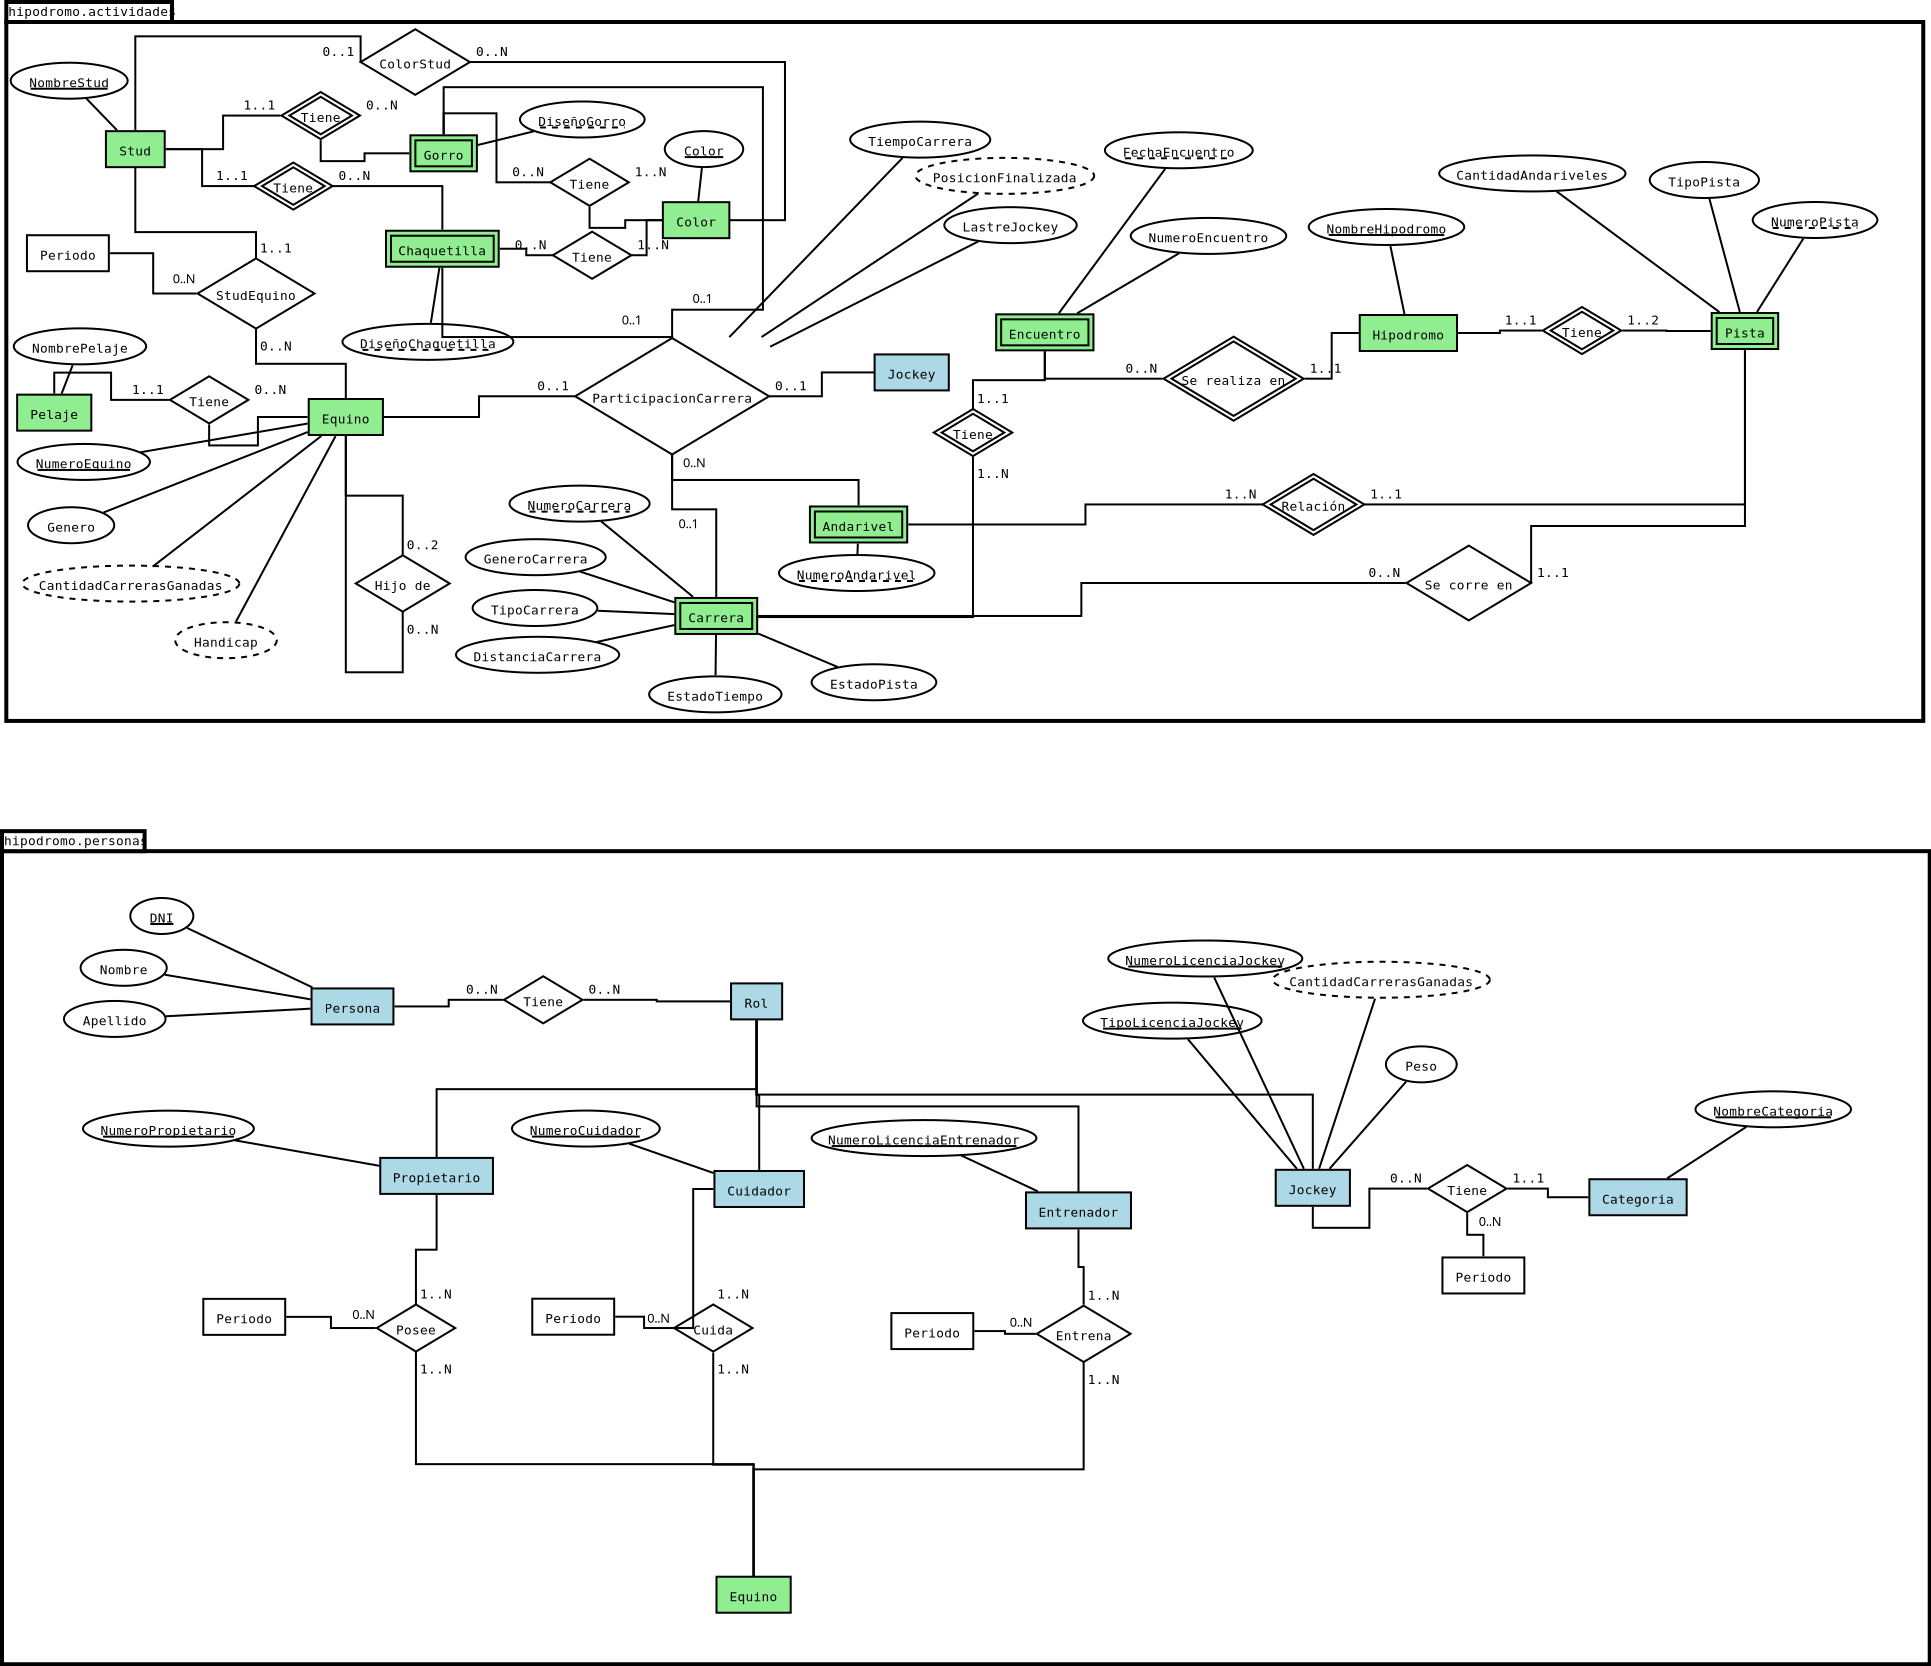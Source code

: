 <?xml version="1.0" encoding="UTF-8"?>
<dia:diagram xmlns:dia="http://www.lysator.liu.se/~alla/dia/">
  <dia:layer name="Fondo" visible="true" active="true">
    <dia:object type="UML - LargePackage" version="0" id="O0">
      <dia:attribute name="obj_pos">
        <dia:point val="-174.163,3.404"/>
      </dia:attribute>
      <dia:attribute name="obj_bb">
        <dia:rectangle val="-174.213,2.354;-77.727,44.108"/>
      </dia:attribute>
      <dia:attribute name="meta">
        <dia:composite type="dict"/>
      </dia:attribute>
      <dia:attribute name="elem_corner">
        <dia:point val="-174.163,3.404"/>
      </dia:attribute>
      <dia:attribute name="elem_width">
        <dia:real val="96.386"/>
      </dia:attribute>
      <dia:attribute name="elem_height">
        <dia:real val="40.654"/>
      </dia:attribute>
      <dia:attribute name="line_width">
        <dia:real val="0.2"/>
      </dia:attribute>
      <dia:attribute name="line_colour">
        <dia:color val="#000000"/>
      </dia:attribute>
      <dia:attribute name="fill_colour">
        <dia:color val="#ffffff"/>
      </dia:attribute>
      <dia:attribute name="text_colour">
        <dia:color val="#000000"/>
      </dia:attribute>
      <dia:attribute name="stereotype">
        <dia:string>##</dia:string>
      </dia:attribute>
      <dia:attribute name="name">
        <dia:string>#hipodromo.personas#</dia:string>
      </dia:attribute>
    </dia:object>
    <dia:object type="UML - LargePackage" version="0" id="O1">
      <dia:attribute name="obj_pos">
        <dia:point val="-173.947,-38.054"/>
      </dia:attribute>
      <dia:attribute name="obj_bb">
        <dia:rectangle val="-173.997,-39.104;-78.05,-3.058"/>
      </dia:attribute>
      <dia:attribute name="meta">
        <dia:composite type="dict"/>
      </dia:attribute>
      <dia:attribute name="elem_corner">
        <dia:point val="-173.947,-38.054"/>
      </dia:attribute>
      <dia:attribute name="elem_width">
        <dia:real val="95.847"/>
      </dia:attribute>
      <dia:attribute name="elem_height">
        <dia:real val="34.946"/>
      </dia:attribute>
      <dia:attribute name="line_width">
        <dia:real val="0.2"/>
      </dia:attribute>
      <dia:attribute name="line_colour">
        <dia:color val="#000000"/>
      </dia:attribute>
      <dia:attribute name="fill_colour">
        <dia:color val="#ffffff"/>
      </dia:attribute>
      <dia:attribute name="text_colour">
        <dia:color val="#000000"/>
      </dia:attribute>
      <dia:attribute name="stereotype">
        <dia:string>##</dia:string>
      </dia:attribute>
      <dia:attribute name="name">
        <dia:string>#hipodromo.actividades#</dia:string>
      </dia:attribute>
    </dia:object>
    <dia:object type="ER - Entity" version="0" id="O2">
      <dia:attribute name="obj_pos">
        <dia:point val="-124.455,-23.437"/>
      </dia:attribute>
      <dia:attribute name="obj_bb">
        <dia:rectangle val="-124.505,-23.487;-119.54,-21.587"/>
      </dia:attribute>
      <dia:attribute name="elem_corner">
        <dia:point val="-124.455,-23.437"/>
      </dia:attribute>
      <dia:attribute name="elem_width">
        <dia:real val="4.865"/>
      </dia:attribute>
      <dia:attribute name="elem_height">
        <dia:real val="1.8"/>
      </dia:attribute>
      <dia:attribute name="border_width">
        <dia:real val="0.1"/>
      </dia:attribute>
      <dia:attribute name="border_color">
        <dia:color val="#000000"/>
      </dia:attribute>
      <dia:attribute name="inner_color">
        <dia:color val="#90ee90"/>
      </dia:attribute>
      <dia:attribute name="name">
        <dia:string>#Encuentro#</dia:string>
      </dia:attribute>
      <dia:attribute name="weak">
        <dia:boolean val="true"/>
      </dia:attribute>
      <dia:attribute name="associative">
        <dia:boolean val="false"/>
      </dia:attribute>
      <dia:attribute name="font">
        <dia:font family="monospace" style="0" name="Courier"/>
      </dia:attribute>
      <dia:attribute name="font_height">
        <dia:real val="0.8"/>
      </dia:attribute>
    </dia:object>
    <dia:object type="ER - Attribute" version="0" id="O3">
      <dia:attribute name="obj_pos">
        <dia:point val="-117.726,-28.258"/>
      </dia:attribute>
      <dia:attribute name="obj_bb">
        <dia:rectangle val="-117.776,-28.308;-109.901,-26.408"/>
      </dia:attribute>
      <dia:attribute name="elem_corner">
        <dia:point val="-117.726,-28.258"/>
      </dia:attribute>
      <dia:attribute name="elem_width">
        <dia:real val="7.775"/>
      </dia:attribute>
      <dia:attribute name="elem_height">
        <dia:real val="1.8"/>
      </dia:attribute>
      <dia:attribute name="border_width">
        <dia:real val="0.1"/>
      </dia:attribute>
      <dia:attribute name="border_color">
        <dia:color val="#000000"/>
      </dia:attribute>
      <dia:attribute name="inner_color">
        <dia:color val="#ffffff"/>
      </dia:attribute>
      <dia:attribute name="name">
        <dia:string>#NumeroEncuentro#</dia:string>
      </dia:attribute>
      <dia:attribute name="key">
        <dia:boolean val="false"/>
      </dia:attribute>
      <dia:attribute name="weak_key">
        <dia:boolean val="false"/>
      </dia:attribute>
      <dia:attribute name="derived">
        <dia:boolean val="false"/>
      </dia:attribute>
      <dia:attribute name="multivalued">
        <dia:boolean val="false"/>
      </dia:attribute>
      <dia:attribute name="font">
        <dia:font family="monospace" style="0" name="Courier"/>
      </dia:attribute>
      <dia:attribute name="font_height">
        <dia:real val="0.8"/>
      </dia:attribute>
    </dia:object>
    <dia:object type="ER - Attribute" version="0" id="O4">
      <dia:attribute name="obj_pos">
        <dia:point val="-119.016,-32.54"/>
      </dia:attribute>
      <dia:attribute name="obj_bb">
        <dia:rectangle val="-119.066,-32.59;-111.576,-30.69"/>
      </dia:attribute>
      <dia:attribute name="elem_corner">
        <dia:point val="-119.016,-32.54"/>
      </dia:attribute>
      <dia:attribute name="elem_width">
        <dia:real val="7.39"/>
      </dia:attribute>
      <dia:attribute name="elem_height">
        <dia:real val="1.8"/>
      </dia:attribute>
      <dia:attribute name="border_width">
        <dia:real val="0.1"/>
      </dia:attribute>
      <dia:attribute name="border_color">
        <dia:color val="#000000"/>
      </dia:attribute>
      <dia:attribute name="inner_color">
        <dia:color val="#ffffff"/>
      </dia:attribute>
      <dia:attribute name="name">
        <dia:string>#FechaEncuentro#</dia:string>
      </dia:attribute>
      <dia:attribute name="key">
        <dia:boolean val="false"/>
      </dia:attribute>
      <dia:attribute name="weak_key">
        <dia:boolean val="true"/>
      </dia:attribute>
      <dia:attribute name="derived">
        <dia:boolean val="false"/>
      </dia:attribute>
      <dia:attribute name="multivalued">
        <dia:boolean val="false"/>
      </dia:attribute>
      <dia:attribute name="font">
        <dia:font family="monospace" style="0" name="Courier"/>
      </dia:attribute>
      <dia:attribute name="font_height">
        <dia:real val="0.8"/>
      </dia:attribute>
    </dia:object>
    <dia:object type="ER - Relationship" version="0" id="O5">
      <dia:attribute name="obj_pos">
        <dia:point val="-116.086,-22.321"/>
      </dia:attribute>
      <dia:attribute name="obj_bb">
        <dia:rectangle val="-117.976,-22.371;-107.191,-18.068"/>
      </dia:attribute>
      <dia:attribute name="elem_corner">
        <dia:point val="-116.086,-22.321"/>
      </dia:attribute>
      <dia:attribute name="elem_width">
        <dia:real val="7.005"/>
      </dia:attribute>
      <dia:attribute name="elem_height">
        <dia:real val="4.203"/>
      </dia:attribute>
      <dia:attribute name="border_width">
        <dia:real val="0.1"/>
      </dia:attribute>
      <dia:attribute name="border_color">
        <dia:color val="#000000"/>
      </dia:attribute>
      <dia:attribute name="inner_color">
        <dia:color val="#ffffff"/>
      </dia:attribute>
      <dia:attribute name="name">
        <dia:string>#Se realiza en#</dia:string>
      </dia:attribute>
      <dia:attribute name="left_card">
        <dia:string>#0..N#</dia:string>
      </dia:attribute>
      <dia:attribute name="right_card">
        <dia:string>#1..1#</dia:string>
      </dia:attribute>
      <dia:attribute name="identifying">
        <dia:boolean val="true"/>
      </dia:attribute>
      <dia:attribute name="rotated">
        <dia:boolean val="false"/>
      </dia:attribute>
      <dia:attribute name="font">
        <dia:font family="monospace" style="0" name="Courier"/>
      </dia:attribute>
      <dia:attribute name="font_height">
        <dia:real val="0.8"/>
      </dia:attribute>
    </dia:object>
    <dia:object type="ER - Participation" version="1" id="O6">
      <dia:attribute name="obj_pos">
        <dia:point val="-119.54,-22.537"/>
      </dia:attribute>
      <dia:attribute name="obj_bb">
        <dia:rectangle val="-119.59,-22.587;-116.086,-20.169"/>
      </dia:attribute>
      <dia:attribute name="orth_points">
        <dia:point val="-119.54,-22.537"/>
        <dia:point val="-117.838,-22.537"/>
        <dia:point val="-117.838,-20.22"/>
        <dia:point val="-116.136,-20.22"/>
      </dia:attribute>
      <dia:attribute name="orth_orient">
        <dia:enum val="0"/>
        <dia:enum val="1"/>
        <dia:enum val="0"/>
      </dia:attribute>
      <dia:attribute name="autorouting">
        <dia:boolean val="true"/>
      </dia:attribute>
      <dia:attribute name="total">
        <dia:boolean val="false"/>
      </dia:attribute>
      <dia:connections>
        <dia:connection handle="0" to="O2" connection="8"/>
        <dia:connection handle="1" to="O5" connection="8"/>
      </dia:connections>
    </dia:object>
    <dia:object type="ER - Entity" version="0" id="O7">
      <dia:attribute name="obj_pos">
        <dia:point val="-106.277,-23.404"/>
      </dia:attribute>
      <dia:attribute name="obj_bb">
        <dia:rectangle val="-106.327,-23.454;-101.362,-21.554"/>
      </dia:attribute>
      <dia:attribute name="elem_corner">
        <dia:point val="-106.277,-23.404"/>
      </dia:attribute>
      <dia:attribute name="elem_width">
        <dia:real val="4.865"/>
      </dia:attribute>
      <dia:attribute name="elem_height">
        <dia:real val="1.8"/>
      </dia:attribute>
      <dia:attribute name="border_width">
        <dia:real val="0.1"/>
      </dia:attribute>
      <dia:attribute name="border_color">
        <dia:color val="#000000"/>
      </dia:attribute>
      <dia:attribute name="inner_color">
        <dia:color val="#90ee90"/>
      </dia:attribute>
      <dia:attribute name="name">
        <dia:string>#Hipodromo#</dia:string>
      </dia:attribute>
      <dia:attribute name="weak">
        <dia:boolean val="false"/>
      </dia:attribute>
      <dia:attribute name="associative">
        <dia:boolean val="false"/>
      </dia:attribute>
      <dia:attribute name="font">
        <dia:font family="monospace" style="0" name="Courier"/>
      </dia:attribute>
      <dia:attribute name="font_height">
        <dia:real val="0.8"/>
      </dia:attribute>
    </dia:object>
    <dia:object type="ER - Attribute" version="0" id="O8">
      <dia:attribute name="obj_pos">
        <dia:point val="-108.827,-28.704"/>
      </dia:attribute>
      <dia:attribute name="obj_bb">
        <dia:rectangle val="-108.877,-28.754;-101.002,-26.854"/>
      </dia:attribute>
      <dia:attribute name="elem_corner">
        <dia:point val="-108.827,-28.704"/>
      </dia:attribute>
      <dia:attribute name="elem_width">
        <dia:real val="7.775"/>
      </dia:attribute>
      <dia:attribute name="elem_height">
        <dia:real val="1.8"/>
      </dia:attribute>
      <dia:attribute name="border_width">
        <dia:real val="0.1"/>
      </dia:attribute>
      <dia:attribute name="border_color">
        <dia:color val="#000000"/>
      </dia:attribute>
      <dia:attribute name="inner_color">
        <dia:color val="#ffffff"/>
      </dia:attribute>
      <dia:attribute name="name">
        <dia:string>#NombreHipodromo#</dia:string>
      </dia:attribute>
      <dia:attribute name="key">
        <dia:boolean val="true"/>
      </dia:attribute>
      <dia:attribute name="weak_key">
        <dia:boolean val="false"/>
      </dia:attribute>
      <dia:attribute name="derived">
        <dia:boolean val="false"/>
      </dia:attribute>
      <dia:attribute name="multivalued">
        <dia:boolean val="false"/>
      </dia:attribute>
      <dia:attribute name="font">
        <dia:font family="monospace" style="0" name="Courier"/>
      </dia:attribute>
      <dia:attribute name="font_height">
        <dia:real val="0.8"/>
      </dia:attribute>
    </dia:object>
    <dia:object type="ER - Participation" version="1" id="O9">
      <dia:attribute name="obj_pos">
        <dia:point val="-109.031,-20.22"/>
      </dia:attribute>
      <dia:attribute name="obj_bb">
        <dia:rectangle val="-109.081,-22.554;-106.277,-20.169"/>
      </dia:attribute>
      <dia:attribute name="orth_points">
        <dia:point val="-109.031,-20.22"/>
        <dia:point val="-107.679,-20.22"/>
        <dia:point val="-107.679,-22.504"/>
        <dia:point val="-106.327,-22.504"/>
      </dia:attribute>
      <dia:attribute name="orth_orient">
        <dia:enum val="0"/>
        <dia:enum val="1"/>
        <dia:enum val="0"/>
      </dia:attribute>
      <dia:attribute name="autorouting">
        <dia:boolean val="true"/>
      </dia:attribute>
      <dia:attribute name="total">
        <dia:boolean val="false"/>
      </dia:attribute>
      <dia:connections>
        <dia:connection handle="0" to="O5" connection="8"/>
        <dia:connection handle="1" to="O7" connection="8"/>
      </dia:connections>
    </dia:object>
    <dia:object type="ER - Relationship" version="0" id="O10">
      <dia:attribute name="obj_pos">
        <dia:point val="-97.127,-23.804"/>
      </dia:attribute>
      <dia:attribute name="obj_bb">
        <dia:rectangle val="-99.017,-23.854;-91.312,-21.399"/>
      </dia:attribute>
      <dia:attribute name="elem_corner">
        <dia:point val="-97.127,-23.804"/>
      </dia:attribute>
      <dia:attribute name="elem_width">
        <dia:real val="3.925"/>
      </dia:attribute>
      <dia:attribute name="elem_height">
        <dia:real val="2.355"/>
      </dia:attribute>
      <dia:attribute name="border_width">
        <dia:real val="0.1"/>
      </dia:attribute>
      <dia:attribute name="border_color">
        <dia:color val="#000000"/>
      </dia:attribute>
      <dia:attribute name="inner_color">
        <dia:color val="#ffffff"/>
      </dia:attribute>
      <dia:attribute name="name">
        <dia:string>#Tiene#</dia:string>
      </dia:attribute>
      <dia:attribute name="left_card">
        <dia:string>#1..1#</dia:string>
      </dia:attribute>
      <dia:attribute name="right_card">
        <dia:string>#1..2#</dia:string>
      </dia:attribute>
      <dia:attribute name="identifying">
        <dia:boolean val="true"/>
      </dia:attribute>
      <dia:attribute name="rotated">
        <dia:boolean val="false"/>
      </dia:attribute>
      <dia:attribute name="font">
        <dia:font family="monospace" style="0" name="Courier"/>
      </dia:attribute>
      <dia:attribute name="font_height">
        <dia:real val="0.8"/>
      </dia:attribute>
    </dia:object>
    <dia:object type="ER - Entity" version="0" id="O11">
      <dia:attribute name="obj_pos">
        <dia:point val="-88.678,-23.504"/>
      </dia:attribute>
      <dia:attribute name="obj_bb">
        <dia:rectangle val="-88.728,-23.554;-85.303,-21.654"/>
      </dia:attribute>
      <dia:attribute name="elem_corner">
        <dia:point val="-88.678,-23.504"/>
      </dia:attribute>
      <dia:attribute name="elem_width">
        <dia:real val="3.325"/>
      </dia:attribute>
      <dia:attribute name="elem_height">
        <dia:real val="1.8"/>
      </dia:attribute>
      <dia:attribute name="border_width">
        <dia:real val="0.1"/>
      </dia:attribute>
      <dia:attribute name="border_color">
        <dia:color val="#000000"/>
      </dia:attribute>
      <dia:attribute name="inner_color">
        <dia:color val="#90ee90"/>
      </dia:attribute>
      <dia:attribute name="name">
        <dia:string>#Pista#</dia:string>
      </dia:attribute>
      <dia:attribute name="weak">
        <dia:boolean val="true"/>
      </dia:attribute>
      <dia:attribute name="associative">
        <dia:boolean val="false"/>
      </dia:attribute>
      <dia:attribute name="font">
        <dia:font family="monospace" style="0" name="Courier"/>
      </dia:attribute>
      <dia:attribute name="font_height">
        <dia:real val="0.8"/>
      </dia:attribute>
    </dia:object>
    <dia:object type="ER - Participation" version="1" id="O12">
      <dia:attribute name="obj_pos">
        <dia:point val="-101.362,-22.504"/>
      </dia:attribute>
      <dia:attribute name="obj_bb">
        <dia:rectangle val="-101.412,-22.677;-97.126,-22.454"/>
      </dia:attribute>
      <dia:attribute name="orth_points">
        <dia:point val="-101.362,-22.504"/>
        <dia:point val="-99.269,-22.504"/>
        <dia:point val="-99.269,-22.627"/>
        <dia:point val="-97.176,-22.627"/>
      </dia:attribute>
      <dia:attribute name="orth_orient">
        <dia:enum val="0"/>
        <dia:enum val="1"/>
        <dia:enum val="0"/>
      </dia:attribute>
      <dia:attribute name="autorouting">
        <dia:boolean val="true"/>
      </dia:attribute>
      <dia:attribute name="total">
        <dia:boolean val="false"/>
      </dia:attribute>
      <dia:connections>
        <dia:connection handle="0" to="O7" connection="8"/>
        <dia:connection handle="1" to="O10" connection="8"/>
      </dia:connections>
    </dia:object>
    <dia:object type="ER - Participation" version="1" id="O13">
      <dia:attribute name="obj_pos">
        <dia:point val="-93.154,-22.627"/>
      </dia:attribute>
      <dia:attribute name="obj_bb">
        <dia:rectangle val="-93.204,-22.677;-88.678,-22.554"/>
      </dia:attribute>
      <dia:attribute name="orth_points">
        <dia:point val="-93.154,-22.627"/>
        <dia:point val="-90.941,-22.627"/>
        <dia:point val="-90.941,-22.604"/>
        <dia:point val="-88.728,-22.604"/>
      </dia:attribute>
      <dia:attribute name="orth_orient">
        <dia:enum val="0"/>
        <dia:enum val="1"/>
        <dia:enum val="0"/>
      </dia:attribute>
      <dia:attribute name="autorouting">
        <dia:boolean val="true"/>
      </dia:attribute>
      <dia:attribute name="total">
        <dia:boolean val="false"/>
      </dia:attribute>
      <dia:connections>
        <dia:connection handle="0" to="O10" connection="8"/>
        <dia:connection handle="1" to="O11" connection="8"/>
      </dia:connections>
    </dia:object>
    <dia:object type="ER - Attribute" version="0" id="O14">
      <dia:attribute name="obj_pos">
        <dia:point val="-91.778,-31.054"/>
      </dia:attribute>
      <dia:attribute name="obj_bb">
        <dia:rectangle val="-91.828,-31.104;-86.263,-29.204"/>
      </dia:attribute>
      <dia:attribute name="elem_corner">
        <dia:point val="-91.778,-31.054"/>
      </dia:attribute>
      <dia:attribute name="elem_width">
        <dia:real val="5.465"/>
      </dia:attribute>
      <dia:attribute name="elem_height">
        <dia:real val="1.8"/>
      </dia:attribute>
      <dia:attribute name="border_width">
        <dia:real val="0.1"/>
      </dia:attribute>
      <dia:attribute name="border_color">
        <dia:color val="#000000"/>
      </dia:attribute>
      <dia:attribute name="inner_color">
        <dia:color val="#ffffff"/>
      </dia:attribute>
      <dia:attribute name="name">
        <dia:string>#TipoPista#</dia:string>
      </dia:attribute>
      <dia:attribute name="key">
        <dia:boolean val="false"/>
      </dia:attribute>
      <dia:attribute name="weak_key">
        <dia:boolean val="false"/>
      </dia:attribute>
      <dia:attribute name="derived">
        <dia:boolean val="false"/>
      </dia:attribute>
      <dia:attribute name="multivalued">
        <dia:boolean val="false"/>
      </dia:attribute>
      <dia:attribute name="font">
        <dia:font family="monospace" style="0" name="Courier"/>
      </dia:attribute>
      <dia:attribute name="font_height">
        <dia:real val="0.8"/>
      </dia:attribute>
    </dia:object>
    <dia:object type="ER - Attribute" version="0" id="O15">
      <dia:attribute name="obj_pos">
        <dia:point val="-86.628,-29.054"/>
      </dia:attribute>
      <dia:attribute name="obj_bb">
        <dia:rectangle val="-86.678,-29.104;-80.343,-27.204"/>
      </dia:attribute>
      <dia:attribute name="elem_corner">
        <dia:point val="-86.628,-29.054"/>
      </dia:attribute>
      <dia:attribute name="elem_width">
        <dia:real val="6.235"/>
      </dia:attribute>
      <dia:attribute name="elem_height">
        <dia:real val="1.8"/>
      </dia:attribute>
      <dia:attribute name="border_width">
        <dia:real val="0.1"/>
      </dia:attribute>
      <dia:attribute name="border_color">
        <dia:color val="#000000"/>
      </dia:attribute>
      <dia:attribute name="inner_color">
        <dia:color val="#ffffff"/>
      </dia:attribute>
      <dia:attribute name="name">
        <dia:string>#NumeroPista#</dia:string>
      </dia:attribute>
      <dia:attribute name="key">
        <dia:boolean val="false"/>
      </dia:attribute>
      <dia:attribute name="weak_key">
        <dia:boolean val="true"/>
      </dia:attribute>
      <dia:attribute name="derived">
        <dia:boolean val="false"/>
      </dia:attribute>
      <dia:attribute name="multivalued">
        <dia:boolean val="false"/>
      </dia:attribute>
      <dia:attribute name="font">
        <dia:font family="monospace" style="0" name="Courier"/>
      </dia:attribute>
      <dia:attribute name="font_height">
        <dia:real val="0.8"/>
      </dia:attribute>
    </dia:object>
    <dia:object type="ER - Relationship" version="0" id="O16">
      <dia:attribute name="obj_pos">
        <dia:point val="-127.577,-18.704"/>
      </dia:attribute>
      <dia:attribute name="obj_bb">
        <dia:rectangle val="-127.627,-19.854;-123.602,-15.199"/>
      </dia:attribute>
      <dia:attribute name="elem_corner">
        <dia:point val="-127.577,-18.704"/>
      </dia:attribute>
      <dia:attribute name="elem_width">
        <dia:real val="3.925"/>
      </dia:attribute>
      <dia:attribute name="elem_height">
        <dia:real val="2.355"/>
      </dia:attribute>
      <dia:attribute name="border_width">
        <dia:real val="0.1"/>
      </dia:attribute>
      <dia:attribute name="border_color">
        <dia:color val="#000000"/>
      </dia:attribute>
      <dia:attribute name="inner_color">
        <dia:color val="#ffffff"/>
      </dia:attribute>
      <dia:attribute name="name">
        <dia:string>#Tiene#</dia:string>
      </dia:attribute>
      <dia:attribute name="left_card">
        <dia:string>#1..1#</dia:string>
      </dia:attribute>
      <dia:attribute name="right_card">
        <dia:string>#1..N#</dia:string>
      </dia:attribute>
      <dia:attribute name="identifying">
        <dia:boolean val="true"/>
      </dia:attribute>
      <dia:attribute name="rotated">
        <dia:boolean val="true"/>
      </dia:attribute>
      <dia:attribute name="font">
        <dia:font family="monospace" style="0" name="Courier"/>
      </dia:attribute>
      <dia:attribute name="font_height">
        <dia:real val="0.8"/>
      </dia:attribute>
    </dia:object>
    <dia:object type="ER - Participation" version="1" id="O17">
      <dia:attribute name="obj_pos">
        <dia:point val="-122.022,-21.587"/>
      </dia:attribute>
      <dia:attribute name="obj_bb">
        <dia:rectangle val="-125.664,-21.637;-121.973,-18.654"/>
      </dia:attribute>
      <dia:attribute name="orth_points">
        <dia:point val="-122.022,-21.587"/>
        <dia:point val="-122.022,-20.145"/>
        <dia:point val="-125.614,-20.145"/>
        <dia:point val="-125.614,-18.704"/>
      </dia:attribute>
      <dia:attribute name="orth_orient">
        <dia:enum val="1"/>
        <dia:enum val="0"/>
        <dia:enum val="1"/>
      </dia:attribute>
      <dia:attribute name="autorouting">
        <dia:boolean val="true"/>
      </dia:attribute>
      <dia:attribute name="total">
        <dia:boolean val="false"/>
      </dia:attribute>
      <dia:connections>
        <dia:connection handle="0" to="O2" connection="8"/>
        <dia:connection handle="1" to="O16" connection="2"/>
      </dia:connections>
    </dia:object>
    <dia:object type="ER - Entity" version="0" id="O18">
      <dia:attribute name="obj_pos">
        <dia:point val="-140.498,-9.256"/>
      </dia:attribute>
      <dia:attribute name="obj_bb">
        <dia:rectangle val="-140.548,-9.306;-136.353,-7.406"/>
      </dia:attribute>
      <dia:attribute name="elem_corner">
        <dia:point val="-140.498,-9.256"/>
      </dia:attribute>
      <dia:attribute name="elem_width">
        <dia:real val="4.095"/>
      </dia:attribute>
      <dia:attribute name="elem_height">
        <dia:real val="1.8"/>
      </dia:attribute>
      <dia:attribute name="border_width">
        <dia:real val="0.1"/>
      </dia:attribute>
      <dia:attribute name="border_color">
        <dia:color val="#000000"/>
      </dia:attribute>
      <dia:attribute name="inner_color">
        <dia:color val="#90ee90"/>
      </dia:attribute>
      <dia:attribute name="name">
        <dia:string>#Carrera#</dia:string>
      </dia:attribute>
      <dia:attribute name="weak">
        <dia:boolean val="true"/>
      </dia:attribute>
      <dia:attribute name="associative">
        <dia:boolean val="false"/>
      </dia:attribute>
      <dia:attribute name="font">
        <dia:font family="monospace" style="0" name="Courier"/>
      </dia:attribute>
      <dia:attribute name="font_height">
        <dia:real val="0.8"/>
      </dia:attribute>
    </dia:object>
    <dia:object type="ER - Participation" version="1" id="O19">
      <dia:attribute name="obj_pos">
        <dia:point val="-125.614,-16.3"/>
      </dia:attribute>
      <dia:attribute name="obj_bb">
        <dia:rectangle val="-136.453,-16.35;-125.565,-8.251"/>
      </dia:attribute>
      <dia:attribute name="orth_points">
        <dia:point val="-125.614,-16.3"/>
        <dia:point val="-125.614,-8.301"/>
        <dia:point val="-136.403,-8.301"/>
        <dia:point val="-136.403,-8.356"/>
      </dia:attribute>
      <dia:attribute name="orth_orient">
        <dia:enum val="1"/>
        <dia:enum val="0"/>
        <dia:enum val="1"/>
      </dia:attribute>
      <dia:attribute name="autorouting">
        <dia:boolean val="false"/>
      </dia:attribute>
      <dia:attribute name="total">
        <dia:boolean val="false"/>
      </dia:attribute>
      <dia:connections>
        <dia:connection handle="0" to="O16" connection="8"/>
        <dia:connection handle="1" to="O18" connection="4"/>
      </dia:connections>
    </dia:object>
    <dia:object type="ER - Attribute" version="0" id="O20">
      <dia:attribute name="obj_pos">
        <dia:point val="-148.787,-14.873"/>
      </dia:attribute>
      <dia:attribute name="obj_bb">
        <dia:rectangle val="-148.837,-14.922;-141.732,-13.023"/>
      </dia:attribute>
      <dia:attribute name="elem_corner">
        <dia:point val="-148.787,-14.873"/>
      </dia:attribute>
      <dia:attribute name="elem_width">
        <dia:real val="7.005"/>
      </dia:attribute>
      <dia:attribute name="elem_height">
        <dia:real val="1.8"/>
      </dia:attribute>
      <dia:attribute name="border_width">
        <dia:real val="0.1"/>
      </dia:attribute>
      <dia:attribute name="border_color">
        <dia:color val="#000000"/>
      </dia:attribute>
      <dia:attribute name="inner_color">
        <dia:color val="#ffffff"/>
      </dia:attribute>
      <dia:attribute name="name">
        <dia:string>#NumeroCarrera#</dia:string>
      </dia:attribute>
      <dia:attribute name="key">
        <dia:boolean val="false"/>
      </dia:attribute>
      <dia:attribute name="weak_key">
        <dia:boolean val="true"/>
      </dia:attribute>
      <dia:attribute name="derived">
        <dia:boolean val="false"/>
      </dia:attribute>
      <dia:attribute name="multivalued">
        <dia:boolean val="false"/>
      </dia:attribute>
      <dia:attribute name="font">
        <dia:font family="monospace" style="0" name="Courier"/>
      </dia:attribute>
      <dia:attribute name="font_height">
        <dia:real val="0.8"/>
      </dia:attribute>
    </dia:object>
    <dia:object type="ER - Attribute" version="0" id="O21">
      <dia:attribute name="obj_pos">
        <dia:point val="-150.982,-12.195"/>
      </dia:attribute>
      <dia:attribute name="obj_bb">
        <dia:rectangle val="-151.032,-12.245;-143.927,-10.345"/>
      </dia:attribute>
      <dia:attribute name="elem_corner">
        <dia:point val="-150.982,-12.195"/>
      </dia:attribute>
      <dia:attribute name="elem_width">
        <dia:real val="7.005"/>
      </dia:attribute>
      <dia:attribute name="elem_height">
        <dia:real val="1.8"/>
      </dia:attribute>
      <dia:attribute name="border_width">
        <dia:real val="0.1"/>
      </dia:attribute>
      <dia:attribute name="border_color">
        <dia:color val="#000000"/>
      </dia:attribute>
      <dia:attribute name="inner_color">
        <dia:color val="#ffffff"/>
      </dia:attribute>
      <dia:attribute name="name">
        <dia:string>#GeneroCarrera#</dia:string>
      </dia:attribute>
      <dia:attribute name="key">
        <dia:boolean val="false"/>
      </dia:attribute>
      <dia:attribute name="weak_key">
        <dia:boolean val="false"/>
      </dia:attribute>
      <dia:attribute name="derived">
        <dia:boolean val="false"/>
      </dia:attribute>
      <dia:attribute name="multivalued">
        <dia:boolean val="false"/>
      </dia:attribute>
      <dia:attribute name="font">
        <dia:font family="monospace" style="0" name="Courier"/>
      </dia:attribute>
      <dia:attribute name="font_height">
        <dia:real val="0.8"/>
      </dia:attribute>
    </dia:object>
    <dia:object type="ER - Attribute" version="0" id="O22">
      <dia:attribute name="obj_pos">
        <dia:point val="-151.463,-7.314"/>
      </dia:attribute>
      <dia:attribute name="obj_bb">
        <dia:rectangle val="-151.513,-7.364;-143.253,-5.464"/>
      </dia:attribute>
      <dia:attribute name="elem_corner">
        <dia:point val="-151.463,-7.314"/>
      </dia:attribute>
      <dia:attribute name="elem_width">
        <dia:real val="8.16"/>
      </dia:attribute>
      <dia:attribute name="elem_height">
        <dia:real val="1.8"/>
      </dia:attribute>
      <dia:attribute name="border_width">
        <dia:real val="0.1"/>
      </dia:attribute>
      <dia:attribute name="border_color">
        <dia:color val="#000000"/>
      </dia:attribute>
      <dia:attribute name="inner_color">
        <dia:color val="#ffffff"/>
      </dia:attribute>
      <dia:attribute name="name">
        <dia:string>#DistanciaCarrera#</dia:string>
      </dia:attribute>
      <dia:attribute name="key">
        <dia:boolean val="false"/>
      </dia:attribute>
      <dia:attribute name="weak_key">
        <dia:boolean val="false"/>
      </dia:attribute>
      <dia:attribute name="derived">
        <dia:boolean val="false"/>
      </dia:attribute>
      <dia:attribute name="multivalued">
        <dia:boolean val="false"/>
      </dia:attribute>
      <dia:attribute name="font">
        <dia:font family="monospace" style="0" name="Courier"/>
      </dia:attribute>
      <dia:attribute name="font_height">
        <dia:real val="0.8"/>
      </dia:attribute>
    </dia:object>
    <dia:object type="ER - Attribute" version="0" id="O23">
      <dia:attribute name="obj_pos">
        <dia:point val="-150.632,-9.654"/>
      </dia:attribute>
      <dia:attribute name="obj_bb">
        <dia:rectangle val="-150.682,-9.704;-144.347,-7.804"/>
      </dia:attribute>
      <dia:attribute name="elem_corner">
        <dia:point val="-150.632,-9.654"/>
      </dia:attribute>
      <dia:attribute name="elem_width">
        <dia:real val="6.235"/>
      </dia:attribute>
      <dia:attribute name="elem_height">
        <dia:real val="1.8"/>
      </dia:attribute>
      <dia:attribute name="border_width">
        <dia:real val="0.1"/>
      </dia:attribute>
      <dia:attribute name="border_color">
        <dia:color val="#000000"/>
      </dia:attribute>
      <dia:attribute name="inner_color">
        <dia:color val="#ffffff"/>
      </dia:attribute>
      <dia:attribute name="name">
        <dia:string>#TipoCarrera#</dia:string>
      </dia:attribute>
      <dia:attribute name="key">
        <dia:boolean val="false"/>
      </dia:attribute>
      <dia:attribute name="weak_key">
        <dia:boolean val="false"/>
      </dia:attribute>
      <dia:attribute name="derived">
        <dia:boolean val="false"/>
      </dia:attribute>
      <dia:attribute name="multivalued">
        <dia:boolean val="false"/>
      </dia:attribute>
      <dia:attribute name="font">
        <dia:font family="monospace" style="0" name="Courier"/>
      </dia:attribute>
      <dia:attribute name="font_height">
        <dia:real val="0.8"/>
      </dia:attribute>
    </dia:object>
    <dia:object type="ER - Relationship" version="0" id="O24">
      <dia:attribute name="obj_pos">
        <dia:point val="-103.942,-11.874"/>
      </dia:attribute>
      <dia:attribute name="obj_bb">
        <dia:rectangle val="-105.832,-11.924;-95.817,-8.083"/>
      </dia:attribute>
      <dia:attribute name="elem_corner">
        <dia:point val="-103.942,-11.874"/>
      </dia:attribute>
      <dia:attribute name="elem_width">
        <dia:real val="6.235"/>
      </dia:attribute>
      <dia:attribute name="elem_height">
        <dia:real val="3.741"/>
      </dia:attribute>
      <dia:attribute name="border_width">
        <dia:real val="0.1"/>
      </dia:attribute>
      <dia:attribute name="border_color">
        <dia:color val="#000000"/>
      </dia:attribute>
      <dia:attribute name="inner_color">
        <dia:color val="#ffffff"/>
      </dia:attribute>
      <dia:attribute name="name">
        <dia:string>#Se corre en#</dia:string>
      </dia:attribute>
      <dia:attribute name="left_card">
        <dia:string>#0..N#</dia:string>
      </dia:attribute>
      <dia:attribute name="right_card">
        <dia:string>#1..1#</dia:string>
      </dia:attribute>
      <dia:attribute name="identifying">
        <dia:boolean val="false"/>
      </dia:attribute>
      <dia:attribute name="rotated">
        <dia:boolean val="false"/>
      </dia:attribute>
      <dia:attribute name="font">
        <dia:font family="monospace" style="0" name="Courier"/>
      </dia:attribute>
      <dia:attribute name="font_height">
        <dia:real val="0.8"/>
      </dia:attribute>
    </dia:object>
    <dia:object type="ER - Participation" version="1" id="O25">
      <dia:attribute name="obj_pos">
        <dia:point val="-136.403,-8.356"/>
      </dia:attribute>
      <dia:attribute name="obj_bb">
        <dia:rectangle val="-136.453,-10.053;-103.942,-8.306"/>
      </dia:attribute>
      <dia:attribute name="orth_points">
        <dia:point val="-136.403,-8.356"/>
        <dia:point val="-120.197,-8.356"/>
        <dia:point val="-120.197,-10.003"/>
        <dia:point val="-103.992,-10.003"/>
      </dia:attribute>
      <dia:attribute name="orth_orient">
        <dia:enum val="0"/>
        <dia:enum val="1"/>
        <dia:enum val="0"/>
      </dia:attribute>
      <dia:attribute name="autorouting">
        <dia:boolean val="true"/>
      </dia:attribute>
      <dia:attribute name="total">
        <dia:boolean val="false"/>
      </dia:attribute>
      <dia:connections>
        <dia:connection handle="0" to="O18" connection="4"/>
        <dia:connection handle="1" to="O24" connection="8"/>
      </dia:connections>
    </dia:object>
    <dia:object type="ER - Participation" version="1" id="O26">
      <dia:attribute name="obj_pos">
        <dia:point val="-97.707,-10.003"/>
      </dia:attribute>
      <dia:attribute name="obj_bb">
        <dia:rectangle val="-97.757,-21.704;-86.965,-9.953"/>
      </dia:attribute>
      <dia:attribute name="orth_points">
        <dia:point val="-97.707,-10.003"/>
        <dia:point val="-97.707,-12.854"/>
        <dia:point val="-87.015,-12.854"/>
        <dia:point val="-87.015,-21.654"/>
      </dia:attribute>
      <dia:attribute name="orth_orient">
        <dia:enum val="1"/>
        <dia:enum val="0"/>
        <dia:enum val="1"/>
      </dia:attribute>
      <dia:attribute name="autorouting">
        <dia:boolean val="false"/>
      </dia:attribute>
      <dia:attribute name="total">
        <dia:boolean val="false"/>
      </dia:attribute>
      <dia:connections>
        <dia:connection handle="0" to="O24" connection="4"/>
        <dia:connection handle="1" to="O11" connection="8"/>
      </dia:connections>
    </dia:object>
    <dia:object type="ER - Attribute" version="0" id="O27">
      <dia:attribute name="obj_pos">
        <dia:point val="-133.682,-5.941"/>
      </dia:attribute>
      <dia:attribute name="obj_bb">
        <dia:rectangle val="-133.732,-5.991;-127.397,-4.091"/>
      </dia:attribute>
      <dia:attribute name="elem_corner">
        <dia:point val="-133.682,-5.941"/>
      </dia:attribute>
      <dia:attribute name="elem_width">
        <dia:real val="6.235"/>
      </dia:attribute>
      <dia:attribute name="elem_height">
        <dia:real val="1.8"/>
      </dia:attribute>
      <dia:attribute name="border_width">
        <dia:real val="0.1"/>
      </dia:attribute>
      <dia:attribute name="border_color">
        <dia:color val="#000000"/>
      </dia:attribute>
      <dia:attribute name="inner_color">
        <dia:color val="#ffffff"/>
      </dia:attribute>
      <dia:attribute name="name">
        <dia:string>#EstadoPista#</dia:string>
      </dia:attribute>
      <dia:attribute name="key">
        <dia:boolean val="false"/>
      </dia:attribute>
      <dia:attribute name="weak_key">
        <dia:boolean val="false"/>
      </dia:attribute>
      <dia:attribute name="derived">
        <dia:boolean val="false"/>
      </dia:attribute>
      <dia:attribute name="multivalued">
        <dia:boolean val="false"/>
      </dia:attribute>
      <dia:attribute name="font">
        <dia:font family="monospace" style="0" name="Courier"/>
      </dia:attribute>
      <dia:attribute name="font_height">
        <dia:real val="0.8"/>
      </dia:attribute>
    </dia:object>
    <dia:object type="ER - Relationship" version="0" id="O28">
      <dia:attribute name="obj_pos">
        <dia:point val="-145.507,-22.25"/>
      </dia:attribute>
      <dia:attribute name="obj_bb">
        <dia:rectangle val="-147.397,-22.3;-133.917,-16.38"/>
      </dia:attribute>
      <dia:attribute name="elem_corner">
        <dia:point val="-145.507,-22.25"/>
      </dia:attribute>
      <dia:attribute name="elem_width">
        <dia:real val="9.7"/>
      </dia:attribute>
      <dia:attribute name="elem_height">
        <dia:real val="5.82"/>
      </dia:attribute>
      <dia:attribute name="border_width">
        <dia:real val="0.1"/>
      </dia:attribute>
      <dia:attribute name="border_color">
        <dia:color val="#000000"/>
      </dia:attribute>
      <dia:attribute name="inner_color">
        <dia:color val="#ffffff"/>
      </dia:attribute>
      <dia:attribute name="name">
        <dia:string>#ParticipacionCarrera#</dia:string>
      </dia:attribute>
      <dia:attribute name="left_card">
        <dia:string>#0..1#</dia:string>
      </dia:attribute>
      <dia:attribute name="right_card">
        <dia:string>#0..1#</dia:string>
      </dia:attribute>
      <dia:attribute name="identifying">
        <dia:boolean val="false"/>
      </dia:attribute>
      <dia:attribute name="rotated">
        <dia:boolean val="false"/>
      </dia:attribute>
      <dia:attribute name="font">
        <dia:font family="monospace" style="0" name="Courier"/>
      </dia:attribute>
      <dia:attribute name="font_height">
        <dia:real val="0.8"/>
      </dia:attribute>
    </dia:object>
    <dia:object type="ER - Participation" version="1" id="O29">
      <dia:attribute name="obj_pos">
        <dia:point val="-138.451,-9.305"/>
      </dia:attribute>
      <dia:attribute name="obj_bb">
        <dia:rectangle val="-140.707,-16.48;-138.401,-9.255"/>
      </dia:attribute>
      <dia:attribute name="orth_points">
        <dia:point val="-138.451,-9.305"/>
        <dia:point val="-138.451,-13.687"/>
        <dia:point val="-140.657,-13.687"/>
        <dia:point val="-140.657,-16.43"/>
      </dia:attribute>
      <dia:attribute name="orth_orient">
        <dia:enum val="1"/>
        <dia:enum val="0"/>
        <dia:enum val="1"/>
      </dia:attribute>
      <dia:attribute name="autorouting">
        <dia:boolean val="false"/>
      </dia:attribute>
      <dia:attribute name="total">
        <dia:boolean val="false"/>
      </dia:attribute>
      <dia:connections>
        <dia:connection handle="0" to="O18" connection="8"/>
        <dia:connection handle="1" to="O28" connection="6"/>
      </dia:connections>
    </dia:object>
    <dia:object type="ER - Attribute" version="0" id="O30">
      <dia:attribute name="obj_pos">
        <dia:point val="-131.755,-33.073"/>
      </dia:attribute>
      <dia:attribute name="obj_bb">
        <dia:rectangle val="-131.805,-33.123;-124.7,-31.223"/>
      </dia:attribute>
      <dia:attribute name="elem_corner">
        <dia:point val="-131.755,-33.073"/>
      </dia:attribute>
      <dia:attribute name="elem_width">
        <dia:real val="7.005"/>
      </dia:attribute>
      <dia:attribute name="elem_height">
        <dia:real val="1.8"/>
      </dia:attribute>
      <dia:attribute name="border_width">
        <dia:real val="0.1"/>
      </dia:attribute>
      <dia:attribute name="border_color">
        <dia:color val="#000000"/>
      </dia:attribute>
      <dia:attribute name="inner_color">
        <dia:color val="#ffffff"/>
      </dia:attribute>
      <dia:attribute name="name">
        <dia:string>#TiempoCarrera#</dia:string>
      </dia:attribute>
      <dia:attribute name="key">
        <dia:boolean val="false"/>
      </dia:attribute>
      <dia:attribute name="weak_key">
        <dia:boolean val="false"/>
      </dia:attribute>
      <dia:attribute name="derived">
        <dia:boolean val="false"/>
      </dia:attribute>
      <dia:attribute name="multivalued">
        <dia:boolean val="false"/>
      </dia:attribute>
      <dia:attribute name="font">
        <dia:font family="monospace" style="0" name="Courier"/>
      </dia:attribute>
      <dia:attribute name="font_height">
        <dia:real val="0.8"/>
      </dia:attribute>
    </dia:object>
    <dia:object type="ER - Entity" version="0" id="O31">
      <dia:attribute name="obj_pos">
        <dia:point val="-158.827,-19.204"/>
      </dia:attribute>
      <dia:attribute name="obj_bb">
        <dia:rectangle val="-158.877,-19.255;-155.067,-17.355"/>
      </dia:attribute>
      <dia:attribute name="elem_corner">
        <dia:point val="-158.827,-19.204"/>
      </dia:attribute>
      <dia:attribute name="elem_width">
        <dia:real val="3.71"/>
      </dia:attribute>
      <dia:attribute name="elem_height">
        <dia:real val="1.8"/>
      </dia:attribute>
      <dia:attribute name="border_width">
        <dia:real val="0.1"/>
      </dia:attribute>
      <dia:attribute name="border_color">
        <dia:color val="#000000"/>
      </dia:attribute>
      <dia:attribute name="inner_color">
        <dia:color val="#90ee90"/>
      </dia:attribute>
      <dia:attribute name="name">
        <dia:string>#Equino#</dia:string>
      </dia:attribute>
      <dia:attribute name="weak">
        <dia:boolean val="false"/>
      </dia:attribute>
      <dia:attribute name="associative">
        <dia:boolean val="false"/>
      </dia:attribute>
      <dia:attribute name="font">
        <dia:font family="monospace" style="0" name="Courier"/>
      </dia:attribute>
      <dia:attribute name="font_height">
        <dia:real val="0.8"/>
      </dia:attribute>
    </dia:object>
    <dia:object type="ER - Participation" version="1" id="O32">
      <dia:attribute name="obj_pos">
        <dia:point val="-155.117,-18.305"/>
      </dia:attribute>
      <dia:attribute name="obj_bb">
        <dia:rectangle val="-155.167,-19.39;-145.457,-18.255"/>
      </dia:attribute>
      <dia:attribute name="orth_points">
        <dia:point val="-155.117,-18.305"/>
        <dia:point val="-150.312,-18.305"/>
        <dia:point val="-150.312,-19.34"/>
        <dia:point val="-145.507,-19.34"/>
      </dia:attribute>
      <dia:attribute name="orth_orient">
        <dia:enum val="0"/>
        <dia:enum val="1"/>
        <dia:enum val="0"/>
      </dia:attribute>
      <dia:attribute name="autorouting">
        <dia:boolean val="true"/>
      </dia:attribute>
      <dia:attribute name="total">
        <dia:boolean val="false"/>
      </dia:attribute>
      <dia:connections>
        <dia:connection handle="0" to="O31" connection="4"/>
        <dia:connection handle="1" to="O28" connection="0"/>
      </dia:connections>
    </dia:object>
    <dia:object type="Standard - Text" version="1" id="O33">
      <dia:attribute name="obj_pos">
        <dia:point val="-140.337,-12.739"/>
      </dia:attribute>
      <dia:attribute name="obj_bb">
        <dia:rectangle val="-140.337,-13.398;-139.228,-12.568"/>
      </dia:attribute>
      <dia:attribute name="text">
        <dia:composite type="text">
          <dia:attribute name="string">
            <dia:string>#0..1#</dia:string>
          </dia:attribute>
          <dia:attribute name="font">
            <dia:font family="sans" style="0" name="Helvetica"/>
          </dia:attribute>
          <dia:attribute name="height">
            <dia:real val="0.8"/>
          </dia:attribute>
          <dia:attribute name="pos">
            <dia:point val="-140.337,-12.739"/>
          </dia:attribute>
          <dia:attribute name="color">
            <dia:color val="#000000"/>
          </dia:attribute>
          <dia:attribute name="alignment">
            <dia:enum val="0"/>
          </dia:attribute>
        </dia:composite>
      </dia:attribute>
      <dia:attribute name="valign">
        <dia:enum val="3"/>
      </dia:attribute>
    </dia:object>
    <dia:object type="ER - Relationship" version="0" id="O34">
      <dia:attribute name="obj_pos">
        <dia:point val="-156.474,-11.389"/>
      </dia:attribute>
      <dia:attribute name="obj_bb">
        <dia:rectangle val="-156.524,-12.539;-151.729,-7.422"/>
      </dia:attribute>
      <dia:attribute name="elem_corner">
        <dia:point val="-156.474,-11.389"/>
      </dia:attribute>
      <dia:attribute name="elem_width">
        <dia:real val="4.695"/>
      </dia:attribute>
      <dia:attribute name="elem_height">
        <dia:real val="2.817"/>
      </dia:attribute>
      <dia:attribute name="border_width">
        <dia:real val="0.1"/>
      </dia:attribute>
      <dia:attribute name="border_color">
        <dia:color val="#000000"/>
      </dia:attribute>
      <dia:attribute name="inner_color">
        <dia:color val="#ffffff"/>
      </dia:attribute>
      <dia:attribute name="name">
        <dia:string>#Hijo de#</dia:string>
      </dia:attribute>
      <dia:attribute name="left_card">
        <dia:string>#0..2#</dia:string>
      </dia:attribute>
      <dia:attribute name="right_card">
        <dia:string>#0..N#</dia:string>
      </dia:attribute>
      <dia:attribute name="identifying">
        <dia:boolean val="false"/>
      </dia:attribute>
      <dia:attribute name="rotated">
        <dia:boolean val="true"/>
      </dia:attribute>
      <dia:attribute name="font">
        <dia:font family="monospace" style="0" name="Courier"/>
      </dia:attribute>
      <dia:attribute name="font_height">
        <dia:real val="0.8"/>
      </dia:attribute>
    </dia:object>
    <dia:object type="ER - Participation" version="1" id="O35">
      <dia:attribute name="obj_pos">
        <dia:point val="-156.972,-17.404"/>
      </dia:attribute>
      <dia:attribute name="obj_bb">
        <dia:rectangle val="-157.022,-17.454;-154.077,-5.49"/>
      </dia:attribute>
      <dia:attribute name="orth_points">
        <dia:point val="-156.972,-17.404"/>
        <dia:point val="-156.972,-5.54"/>
        <dia:point val="-154.127,-5.54"/>
        <dia:point val="-154.127,-8.572"/>
      </dia:attribute>
      <dia:attribute name="orth_orient">
        <dia:enum val="1"/>
        <dia:enum val="0"/>
        <dia:enum val="1"/>
      </dia:attribute>
      <dia:attribute name="autorouting">
        <dia:boolean val="false"/>
      </dia:attribute>
      <dia:attribute name="total">
        <dia:boolean val="false"/>
      </dia:attribute>
      <dia:connections>
        <dia:connection handle="0" to="O31" connection="6"/>
        <dia:connection handle="1" to="O34" connection="6"/>
      </dia:connections>
    </dia:object>
    <dia:object type="ER - Participation" version="1" id="O36">
      <dia:attribute name="obj_pos">
        <dia:point val="-154.126,-11.389"/>
      </dia:attribute>
      <dia:attribute name="obj_bb">
        <dia:rectangle val="-157.022,-17.404;-154.076,-11.339"/>
      </dia:attribute>
      <dia:attribute name="orth_points">
        <dia:point val="-154.126,-11.389"/>
        <dia:point val="-154.126,-14.372"/>
        <dia:point val="-156.972,-14.372"/>
        <dia:point val="-156.972,-17.354"/>
      </dia:attribute>
      <dia:attribute name="orth_orient">
        <dia:enum val="1"/>
        <dia:enum val="0"/>
        <dia:enum val="1"/>
      </dia:attribute>
      <dia:attribute name="autorouting">
        <dia:boolean val="true"/>
      </dia:attribute>
      <dia:attribute name="total">
        <dia:boolean val="false"/>
      </dia:attribute>
      <dia:connections>
        <dia:connection handle="0" to="O34" connection="2"/>
        <dia:connection handle="1" to="O31" connection="8"/>
      </dia:connections>
    </dia:object>
    <dia:object type="ER - Attribute" version="0" id="O37">
      <dia:attribute name="obj_pos">
        <dia:point val="-173.386,-16.957"/>
      </dia:attribute>
      <dia:attribute name="obj_bb">
        <dia:rectangle val="-173.436,-17.007;-166.716,-15.107"/>
      </dia:attribute>
      <dia:attribute name="elem_corner">
        <dia:point val="-173.386,-16.957"/>
      </dia:attribute>
      <dia:attribute name="elem_width">
        <dia:real val="6.62"/>
      </dia:attribute>
      <dia:attribute name="elem_height">
        <dia:real val="1.8"/>
      </dia:attribute>
      <dia:attribute name="border_width">
        <dia:real val="0.1"/>
      </dia:attribute>
      <dia:attribute name="border_color">
        <dia:color val="#000000"/>
      </dia:attribute>
      <dia:attribute name="inner_color">
        <dia:color val="#ffffff"/>
      </dia:attribute>
      <dia:attribute name="name">
        <dia:string>#NumeroEquino#</dia:string>
      </dia:attribute>
      <dia:attribute name="key">
        <dia:boolean val="true"/>
      </dia:attribute>
      <dia:attribute name="weak_key">
        <dia:boolean val="false"/>
      </dia:attribute>
      <dia:attribute name="derived">
        <dia:boolean val="false"/>
      </dia:attribute>
      <dia:attribute name="multivalued">
        <dia:boolean val="false"/>
      </dia:attribute>
      <dia:attribute name="font">
        <dia:font family="monospace" style="0" name="Courier"/>
      </dia:attribute>
      <dia:attribute name="font_height">
        <dia:real val="0.8"/>
      </dia:attribute>
    </dia:object>
    <dia:object type="ER - Attribute" version="0" id="O38">
      <dia:attribute name="obj_pos">
        <dia:point val="-172.861,-13.792"/>
      </dia:attribute>
      <dia:attribute name="obj_bb">
        <dia:rectangle val="-172.911,-13.842;-168.501,-11.942"/>
      </dia:attribute>
      <dia:attribute name="elem_corner">
        <dia:point val="-172.861,-13.792"/>
      </dia:attribute>
      <dia:attribute name="elem_width">
        <dia:real val="4.31"/>
      </dia:attribute>
      <dia:attribute name="elem_height">
        <dia:real val="1.8"/>
      </dia:attribute>
      <dia:attribute name="border_width">
        <dia:real val="0.1"/>
      </dia:attribute>
      <dia:attribute name="border_color">
        <dia:color val="#000000"/>
      </dia:attribute>
      <dia:attribute name="inner_color">
        <dia:color val="#ffffff"/>
      </dia:attribute>
      <dia:attribute name="name">
        <dia:string>#Genero#</dia:string>
      </dia:attribute>
      <dia:attribute name="key">
        <dia:boolean val="false"/>
      </dia:attribute>
      <dia:attribute name="weak_key">
        <dia:boolean val="false"/>
      </dia:attribute>
      <dia:attribute name="derived">
        <dia:boolean val="false"/>
      </dia:attribute>
      <dia:attribute name="multivalued">
        <dia:boolean val="false"/>
      </dia:attribute>
      <dia:attribute name="font">
        <dia:font family="monospace" style="0" name="Courier"/>
      </dia:attribute>
      <dia:attribute name="font_height">
        <dia:real val="0.8"/>
      </dia:attribute>
    </dia:object>
    <dia:object type="Standard - Text" version="1" id="O39">
      <dia:attribute name="obj_pos">
        <dia:point val="-168.792,-32.536"/>
      </dia:attribute>
      <dia:attribute name="obj_bb">
        <dia:rectangle val="-168.792,-33.176;-168.792,-32.404"/>
      </dia:attribute>
      <dia:attribute name="text">
        <dia:composite type="text">
          <dia:attribute name="string">
            <dia:string>##</dia:string>
          </dia:attribute>
          <dia:attribute name="font">
            <dia:font family="sans" style="0" name="Helvetica"/>
          </dia:attribute>
          <dia:attribute name="height">
            <dia:real val="0.8"/>
          </dia:attribute>
          <dia:attribute name="pos">
            <dia:point val="-168.792,-32.536"/>
          </dia:attribute>
          <dia:attribute name="color">
            <dia:color val="#000000"/>
          </dia:attribute>
          <dia:attribute name="alignment">
            <dia:enum val="0"/>
          </dia:attribute>
        </dia:composite>
      </dia:attribute>
      <dia:attribute name="valign">
        <dia:enum val="3"/>
      </dia:attribute>
    </dia:object>
    <dia:object type="ER - Entity" version="0" id="O40">
      <dia:attribute name="obj_pos">
        <dia:point val="-158.686,10.268"/>
      </dia:attribute>
      <dia:attribute name="obj_bb">
        <dia:rectangle val="-158.736,10.219;-154.541,12.118"/>
      </dia:attribute>
      <dia:attribute name="elem_corner">
        <dia:point val="-158.686,10.268"/>
      </dia:attribute>
      <dia:attribute name="elem_width">
        <dia:real val="4.095"/>
      </dia:attribute>
      <dia:attribute name="elem_height">
        <dia:real val="1.8"/>
      </dia:attribute>
      <dia:attribute name="border_width">
        <dia:real val="0.1"/>
      </dia:attribute>
      <dia:attribute name="border_color">
        <dia:color val="#000000"/>
      </dia:attribute>
      <dia:attribute name="inner_color">
        <dia:color val="#add8e6"/>
      </dia:attribute>
      <dia:attribute name="name">
        <dia:string>#Persona#</dia:string>
      </dia:attribute>
      <dia:attribute name="weak">
        <dia:boolean val="false"/>
      </dia:attribute>
      <dia:attribute name="associative">
        <dia:boolean val="false"/>
      </dia:attribute>
      <dia:attribute name="font">
        <dia:font family="monospace" style="0" name="Courier"/>
      </dia:attribute>
      <dia:attribute name="font_height">
        <dia:real val="0.8"/>
      </dia:attribute>
    </dia:object>
    <dia:object type="ER - Attribute" version="0" id="O41">
      <dia:attribute name="obj_pos">
        <dia:point val="-167.749,5.746"/>
      </dia:attribute>
      <dia:attribute name="obj_bb">
        <dia:rectangle val="-167.799,5.696;-164.544,7.596"/>
      </dia:attribute>
      <dia:attribute name="elem_corner">
        <dia:point val="-167.749,5.746"/>
      </dia:attribute>
      <dia:attribute name="elem_width">
        <dia:real val="3.155"/>
      </dia:attribute>
      <dia:attribute name="elem_height">
        <dia:real val="1.8"/>
      </dia:attribute>
      <dia:attribute name="border_width">
        <dia:real val="0.1"/>
      </dia:attribute>
      <dia:attribute name="border_color">
        <dia:color val="#000000"/>
      </dia:attribute>
      <dia:attribute name="inner_color">
        <dia:color val="#ffffff"/>
      </dia:attribute>
      <dia:attribute name="name">
        <dia:string>#DNI#</dia:string>
      </dia:attribute>
      <dia:attribute name="key">
        <dia:boolean val="true"/>
      </dia:attribute>
      <dia:attribute name="weak_key">
        <dia:boolean val="false"/>
      </dia:attribute>
      <dia:attribute name="derived">
        <dia:boolean val="false"/>
      </dia:attribute>
      <dia:attribute name="multivalued">
        <dia:boolean val="false"/>
      </dia:attribute>
      <dia:attribute name="font">
        <dia:font family="monospace" style="0" name="Courier"/>
      </dia:attribute>
      <dia:attribute name="font_height">
        <dia:real val="0.8"/>
      </dia:attribute>
    </dia:object>
    <dia:object type="ER - Relationship" version="0" id="O42">
      <dia:attribute name="obj_pos">
        <dia:point val="-149.066,9.659"/>
      </dia:attribute>
      <dia:attribute name="obj_bb">
        <dia:rectangle val="-150.956,9.609;-143.251,12.064"/>
      </dia:attribute>
      <dia:attribute name="elem_corner">
        <dia:point val="-149.066,9.659"/>
      </dia:attribute>
      <dia:attribute name="elem_width">
        <dia:real val="3.925"/>
      </dia:attribute>
      <dia:attribute name="elem_height">
        <dia:real val="2.355"/>
      </dia:attribute>
      <dia:attribute name="border_width">
        <dia:real val="0.1"/>
      </dia:attribute>
      <dia:attribute name="border_color">
        <dia:color val="#000000"/>
      </dia:attribute>
      <dia:attribute name="inner_color">
        <dia:color val="#ffffff"/>
      </dia:attribute>
      <dia:attribute name="name">
        <dia:string>#Tiene#</dia:string>
      </dia:attribute>
      <dia:attribute name="left_card">
        <dia:string>#0..N#</dia:string>
      </dia:attribute>
      <dia:attribute name="right_card">
        <dia:string>#0..N#</dia:string>
      </dia:attribute>
      <dia:attribute name="identifying">
        <dia:boolean val="false"/>
      </dia:attribute>
      <dia:attribute name="rotated">
        <dia:boolean val="false"/>
      </dia:attribute>
      <dia:attribute name="font">
        <dia:font family="monospace" style="0" name="Courier"/>
      </dia:attribute>
      <dia:attribute name="font_height">
        <dia:real val="0.8"/>
      </dia:attribute>
    </dia:object>
    <dia:object type="ER - Participation" version="1" id="O43">
      <dia:attribute name="obj_pos">
        <dia:point val="-154.541,11.168"/>
      </dia:attribute>
      <dia:attribute name="obj_bb">
        <dia:rectangle val="-154.591,10.787;-149.064,11.219"/>
      </dia:attribute>
      <dia:attribute name="orth_points">
        <dia:point val="-154.541,11.168"/>
        <dia:point val="-151.828,11.168"/>
        <dia:point val="-151.828,10.837"/>
        <dia:point val="-149.114,10.837"/>
      </dia:attribute>
      <dia:attribute name="orth_orient">
        <dia:enum val="0"/>
        <dia:enum val="1"/>
        <dia:enum val="0"/>
      </dia:attribute>
      <dia:attribute name="autorouting">
        <dia:boolean val="true"/>
      </dia:attribute>
      <dia:attribute name="total">
        <dia:boolean val="false"/>
      </dia:attribute>
      <dia:connections>
        <dia:connection handle="0" to="O40" connection="8"/>
        <dia:connection handle="1" to="O42" connection="8"/>
      </dia:connections>
    </dia:object>
    <dia:object type="ER - Entity" version="0" id="O44">
      <dia:attribute name="obj_pos">
        <dia:point val="-137.71,10.016"/>
      </dia:attribute>
      <dia:attribute name="obj_bb">
        <dia:rectangle val="-137.76,9.966;-135.105,11.866"/>
      </dia:attribute>
      <dia:attribute name="elem_corner">
        <dia:point val="-137.71,10.016"/>
      </dia:attribute>
      <dia:attribute name="elem_width">
        <dia:real val="2.555"/>
      </dia:attribute>
      <dia:attribute name="elem_height">
        <dia:real val="1.8"/>
      </dia:attribute>
      <dia:attribute name="border_width">
        <dia:real val="0.1"/>
      </dia:attribute>
      <dia:attribute name="border_color">
        <dia:color val="#000000"/>
      </dia:attribute>
      <dia:attribute name="inner_color">
        <dia:color val="#add8e6"/>
      </dia:attribute>
      <dia:attribute name="name">
        <dia:string>#Rol#</dia:string>
      </dia:attribute>
      <dia:attribute name="weak">
        <dia:boolean val="false"/>
      </dia:attribute>
      <dia:attribute name="associative">
        <dia:boolean val="false"/>
      </dia:attribute>
      <dia:attribute name="font">
        <dia:font family="monospace" style="0" name="Courier"/>
      </dia:attribute>
      <dia:attribute name="font_height">
        <dia:real val="0.8"/>
      </dia:attribute>
    </dia:object>
    <dia:object type="ER - Participation" version="1" id="O45">
      <dia:attribute name="obj_pos">
        <dia:point val="-145.093,10.837"/>
      </dia:attribute>
      <dia:attribute name="obj_bb">
        <dia:rectangle val="-145.143,10.787;-137.71,10.966"/>
      </dia:attribute>
      <dia:attribute name="orth_points">
        <dia:point val="-145.093,10.837"/>
        <dia:point val="-141.426,10.837"/>
        <dia:point val="-141.426,10.916"/>
        <dia:point val="-137.76,10.916"/>
      </dia:attribute>
      <dia:attribute name="orth_orient">
        <dia:enum val="0"/>
        <dia:enum val="1"/>
        <dia:enum val="0"/>
      </dia:attribute>
      <dia:attribute name="autorouting">
        <dia:boolean val="true"/>
      </dia:attribute>
      <dia:attribute name="total">
        <dia:boolean val="false"/>
      </dia:attribute>
      <dia:connections>
        <dia:connection handle="0" to="O42" connection="8"/>
        <dia:connection handle="1" to="O44" connection="8"/>
      </dia:connections>
    </dia:object>
    <dia:object type="ER - Entity" version="0" id="O46">
      <dia:attribute name="obj_pos">
        <dia:point val="-155.25,18.741"/>
      </dia:attribute>
      <dia:attribute name="obj_bb">
        <dia:rectangle val="-155.3,18.692;-149.565,20.591"/>
      </dia:attribute>
      <dia:attribute name="elem_corner">
        <dia:point val="-155.25,18.741"/>
      </dia:attribute>
      <dia:attribute name="elem_width">
        <dia:real val="5.635"/>
      </dia:attribute>
      <dia:attribute name="elem_height">
        <dia:real val="1.8"/>
      </dia:attribute>
      <dia:attribute name="border_width">
        <dia:real val="0.1"/>
      </dia:attribute>
      <dia:attribute name="border_color">
        <dia:color val="#000000"/>
      </dia:attribute>
      <dia:attribute name="inner_color">
        <dia:color val="#add8e6"/>
      </dia:attribute>
      <dia:attribute name="name">
        <dia:string>#Propietario#</dia:string>
      </dia:attribute>
      <dia:attribute name="weak">
        <dia:boolean val="false"/>
      </dia:attribute>
      <dia:attribute name="associative">
        <dia:boolean val="false"/>
      </dia:attribute>
      <dia:attribute name="font">
        <dia:font family="monospace" style="0" name="Courier"/>
      </dia:attribute>
      <dia:attribute name="font_height">
        <dia:real val="0.8"/>
      </dia:attribute>
    </dia:object>
    <dia:object type="ER - Entity" version="0" id="O47">
      <dia:attribute name="obj_pos">
        <dia:point val="-138.542,19.395"/>
      </dia:attribute>
      <dia:attribute name="obj_bb">
        <dia:rectangle val="-138.592,19.346;-134.012,21.245"/>
      </dia:attribute>
      <dia:attribute name="elem_corner">
        <dia:point val="-138.542,19.395"/>
      </dia:attribute>
      <dia:attribute name="elem_width">
        <dia:real val="4.48"/>
      </dia:attribute>
      <dia:attribute name="elem_height">
        <dia:real val="1.8"/>
      </dia:attribute>
      <dia:attribute name="border_width">
        <dia:real val="0.1"/>
      </dia:attribute>
      <dia:attribute name="border_color">
        <dia:color val="#000000"/>
      </dia:attribute>
      <dia:attribute name="inner_color">
        <dia:color val="#add8e6"/>
      </dia:attribute>
      <dia:attribute name="name">
        <dia:string>#Cuidador#</dia:string>
      </dia:attribute>
      <dia:attribute name="weak">
        <dia:boolean val="false"/>
      </dia:attribute>
      <dia:attribute name="associative">
        <dia:boolean val="false"/>
      </dia:attribute>
      <dia:attribute name="font">
        <dia:font family="monospace" style="0" name="Courier"/>
      </dia:attribute>
      <dia:attribute name="font_height">
        <dia:real val="0.8"/>
      </dia:attribute>
    </dia:object>
    <dia:object type="ER - Entity" version="0" id="O48">
      <dia:attribute name="obj_pos">
        <dia:point val="-122.964,20.466"/>
      </dia:attribute>
      <dia:attribute name="obj_bb">
        <dia:rectangle val="-123.014,20.416;-117.664,22.316"/>
      </dia:attribute>
      <dia:attribute name="elem_corner">
        <dia:point val="-122.964,20.466"/>
      </dia:attribute>
      <dia:attribute name="elem_width">
        <dia:real val="5.25"/>
      </dia:attribute>
      <dia:attribute name="elem_height">
        <dia:real val="1.8"/>
      </dia:attribute>
      <dia:attribute name="border_width">
        <dia:real val="0.1"/>
      </dia:attribute>
      <dia:attribute name="border_color">
        <dia:color val="#000000"/>
      </dia:attribute>
      <dia:attribute name="inner_color">
        <dia:color val="#add8e6"/>
      </dia:attribute>
      <dia:attribute name="name">
        <dia:string>#Entrenador#</dia:string>
      </dia:attribute>
      <dia:attribute name="weak">
        <dia:boolean val="false"/>
      </dia:attribute>
      <dia:attribute name="associative">
        <dia:boolean val="false"/>
      </dia:attribute>
      <dia:attribute name="font">
        <dia:font family="monospace" style="0" name="Courier"/>
      </dia:attribute>
      <dia:attribute name="font_height">
        <dia:real val="0.8"/>
      </dia:attribute>
    </dia:object>
    <dia:object type="ER - Entity" version="0" id="O49">
      <dia:attribute name="obj_pos">
        <dia:point val="-110.477,19.336"/>
      </dia:attribute>
      <dia:attribute name="obj_bb">
        <dia:rectangle val="-110.527,19.286;-106.717,21.186"/>
      </dia:attribute>
      <dia:attribute name="elem_corner">
        <dia:point val="-110.477,19.336"/>
      </dia:attribute>
      <dia:attribute name="elem_width">
        <dia:real val="3.71"/>
      </dia:attribute>
      <dia:attribute name="elem_height">
        <dia:real val="1.8"/>
      </dia:attribute>
      <dia:attribute name="border_width">
        <dia:real val="0.1"/>
      </dia:attribute>
      <dia:attribute name="border_color">
        <dia:color val="#000000"/>
      </dia:attribute>
      <dia:attribute name="inner_color">
        <dia:color val="#add8e6"/>
      </dia:attribute>
      <dia:attribute name="name">
        <dia:string>#Jockey#</dia:string>
      </dia:attribute>
      <dia:attribute name="weak">
        <dia:boolean val="false"/>
      </dia:attribute>
      <dia:attribute name="associative">
        <dia:boolean val="false"/>
      </dia:attribute>
      <dia:attribute name="font">
        <dia:font family="monospace" style="0" name="Courier"/>
      </dia:attribute>
      <dia:attribute name="font_height">
        <dia:real val="0.8"/>
      </dia:attribute>
    </dia:object>
    <dia:object type="ER - Entity" version="0" id="O50">
      <dia:attribute name="obj_pos">
        <dia:point val="-138.438,39.682"/>
      </dia:attribute>
      <dia:attribute name="obj_bb">
        <dia:rectangle val="-138.488,39.633;-134.678,41.532"/>
      </dia:attribute>
      <dia:attribute name="elem_corner">
        <dia:point val="-138.438,39.682"/>
      </dia:attribute>
      <dia:attribute name="elem_width">
        <dia:real val="3.71"/>
      </dia:attribute>
      <dia:attribute name="elem_height">
        <dia:real val="1.8"/>
      </dia:attribute>
      <dia:attribute name="border_width">
        <dia:real val="0.1"/>
      </dia:attribute>
      <dia:attribute name="border_color">
        <dia:color val="#000000"/>
      </dia:attribute>
      <dia:attribute name="inner_color">
        <dia:color val="#90ee90"/>
      </dia:attribute>
      <dia:attribute name="name">
        <dia:string>#Equino#</dia:string>
      </dia:attribute>
      <dia:attribute name="weak">
        <dia:boolean val="false"/>
      </dia:attribute>
      <dia:attribute name="associative">
        <dia:boolean val="false"/>
      </dia:attribute>
      <dia:attribute name="font">
        <dia:font family="monospace" style="0" name="Courier"/>
      </dia:attribute>
      <dia:attribute name="font_height">
        <dia:real val="0.8"/>
      </dia:attribute>
    </dia:object>
    <dia:object type="ER - Participation" version="1" id="O51">
      <dia:attribute name="obj_pos">
        <dia:point val="-136.433,11.866"/>
      </dia:attribute>
      <dia:attribute name="obj_bb">
        <dia:rectangle val="-152.483,11.816;-136.382,18.791"/>
      </dia:attribute>
      <dia:attribute name="orth_points">
        <dia:point val="-136.433,11.866"/>
        <dia:point val="-136.433,15.304"/>
        <dia:point val="-152.433,15.304"/>
        <dia:point val="-152.433,18.741"/>
      </dia:attribute>
      <dia:attribute name="orth_orient">
        <dia:enum val="1"/>
        <dia:enum val="0"/>
        <dia:enum val="1"/>
      </dia:attribute>
      <dia:attribute name="autorouting">
        <dia:boolean val="true"/>
      </dia:attribute>
      <dia:attribute name="total">
        <dia:boolean val="false"/>
      </dia:attribute>
      <dia:connections>
        <dia:connection handle="0" to="O44" connection="8"/>
        <dia:connection handle="1" to="O46" connection="1"/>
      </dia:connections>
    </dia:object>
    <dia:object type="ER - Participation" version="1" id="O52">
      <dia:attribute name="obj_pos">
        <dia:point val="-136.433,11.866"/>
      </dia:attribute>
      <dia:attribute name="obj_bb">
        <dia:rectangle val="-136.483,11.816;-136.252,19.395"/>
      </dia:attribute>
      <dia:attribute name="orth_points">
        <dia:point val="-136.433,11.866"/>
        <dia:point val="-136.433,15.606"/>
        <dia:point val="-136.302,15.606"/>
        <dia:point val="-136.302,19.345"/>
      </dia:attribute>
      <dia:attribute name="orth_orient">
        <dia:enum val="1"/>
        <dia:enum val="0"/>
        <dia:enum val="1"/>
      </dia:attribute>
      <dia:attribute name="autorouting">
        <dia:boolean val="true"/>
      </dia:attribute>
      <dia:attribute name="total">
        <dia:boolean val="false"/>
      </dia:attribute>
      <dia:connections>
        <dia:connection handle="0" to="O44" connection="8"/>
        <dia:connection handle="1" to="O47" connection="8"/>
      </dia:connections>
    </dia:object>
    <dia:object type="ER - Participation" version="1" id="O53">
      <dia:attribute name="obj_pos">
        <dia:point val="-136.433,11.866"/>
      </dia:attribute>
      <dia:attribute name="obj_bb">
        <dia:rectangle val="-136.483,11.816;-120.289,20.516"/>
      </dia:attribute>
      <dia:attribute name="orth_points">
        <dia:point val="-136.433,11.866"/>
        <dia:point val="-136.433,16.166"/>
        <dia:point val="-120.339,16.166"/>
        <dia:point val="-120.339,20.466"/>
      </dia:attribute>
      <dia:attribute name="orth_orient">
        <dia:enum val="1"/>
        <dia:enum val="0"/>
        <dia:enum val="1"/>
      </dia:attribute>
      <dia:attribute name="autorouting">
        <dia:boolean val="true"/>
      </dia:attribute>
      <dia:attribute name="total">
        <dia:boolean val="false"/>
      </dia:attribute>
      <dia:connections>
        <dia:connection handle="0" to="O44" connection="8"/>
        <dia:connection handle="1" to="O48" connection="1"/>
      </dia:connections>
    </dia:object>
    <dia:object type="ER - Participation" version="1" id="O54">
      <dia:attribute name="obj_pos">
        <dia:point val="-136.433,11.866"/>
      </dia:attribute>
      <dia:attribute name="obj_bb">
        <dia:rectangle val="-136.483,11.816;-108.572,19.335"/>
      </dia:attribute>
      <dia:attribute name="orth_points">
        <dia:point val="-136.433,11.866"/>
        <dia:point val="-136.433,15.576"/>
        <dia:point val="-108.622,15.576"/>
        <dia:point val="-108.622,19.285"/>
      </dia:attribute>
      <dia:attribute name="orth_orient">
        <dia:enum val="1"/>
        <dia:enum val="0"/>
        <dia:enum val="1"/>
      </dia:attribute>
      <dia:attribute name="autorouting">
        <dia:boolean val="true"/>
      </dia:attribute>
      <dia:attribute name="total">
        <dia:boolean val="false"/>
      </dia:attribute>
      <dia:connections>
        <dia:connection handle="0" to="O44" connection="8"/>
        <dia:connection handle="1" to="O49" connection="8"/>
      </dia:connections>
    </dia:object>
    <dia:object type="ER - Relationship" version="0" id="O55">
      <dia:attribute name="obj_pos">
        <dia:point val="-155.428,26.07"/>
      </dia:attribute>
      <dia:attribute name="obj_bb">
        <dia:rectangle val="-155.478,24.92;-151.453,29.575"/>
      </dia:attribute>
      <dia:attribute name="elem_corner">
        <dia:point val="-155.428,26.07"/>
      </dia:attribute>
      <dia:attribute name="elem_width">
        <dia:real val="3.925"/>
      </dia:attribute>
      <dia:attribute name="elem_height">
        <dia:real val="2.355"/>
      </dia:attribute>
      <dia:attribute name="border_width">
        <dia:real val="0.1"/>
      </dia:attribute>
      <dia:attribute name="border_color">
        <dia:color val="#000000"/>
      </dia:attribute>
      <dia:attribute name="inner_color">
        <dia:color val="#ffffff"/>
      </dia:attribute>
      <dia:attribute name="name">
        <dia:string>#Posee#</dia:string>
      </dia:attribute>
      <dia:attribute name="left_card">
        <dia:string>#1..N#</dia:string>
      </dia:attribute>
      <dia:attribute name="right_card">
        <dia:string>#1..N#</dia:string>
      </dia:attribute>
      <dia:attribute name="identifying">
        <dia:boolean val="false"/>
      </dia:attribute>
      <dia:attribute name="rotated">
        <dia:boolean val="true"/>
      </dia:attribute>
      <dia:attribute name="font">
        <dia:font family="monospace" style="0" name="Courier"/>
      </dia:attribute>
      <dia:attribute name="font_height">
        <dia:real val="0.8"/>
      </dia:attribute>
    </dia:object>
    <dia:object type="ER - Relationship" version="0" id="O56">
      <dia:attribute name="obj_pos">
        <dia:point val="-140.564,26.07"/>
      </dia:attribute>
      <dia:attribute name="obj_bb">
        <dia:rectangle val="-140.614,24.92;-136.589,29.575"/>
      </dia:attribute>
      <dia:attribute name="elem_corner">
        <dia:point val="-140.564,26.07"/>
      </dia:attribute>
      <dia:attribute name="elem_width">
        <dia:real val="3.925"/>
      </dia:attribute>
      <dia:attribute name="elem_height">
        <dia:real val="2.355"/>
      </dia:attribute>
      <dia:attribute name="border_width">
        <dia:real val="0.1"/>
      </dia:attribute>
      <dia:attribute name="border_color">
        <dia:color val="#000000"/>
      </dia:attribute>
      <dia:attribute name="inner_color">
        <dia:color val="#ffffff"/>
      </dia:attribute>
      <dia:attribute name="name">
        <dia:string>#Cuida#</dia:string>
      </dia:attribute>
      <dia:attribute name="left_card">
        <dia:string>#1..N#</dia:string>
      </dia:attribute>
      <dia:attribute name="right_card">
        <dia:string>#1..N#</dia:string>
      </dia:attribute>
      <dia:attribute name="identifying">
        <dia:boolean val="false"/>
      </dia:attribute>
      <dia:attribute name="rotated">
        <dia:boolean val="true"/>
      </dia:attribute>
      <dia:attribute name="font">
        <dia:font family="monospace" style="0" name="Courier"/>
      </dia:attribute>
      <dia:attribute name="font_height">
        <dia:real val="0.8"/>
      </dia:attribute>
    </dia:object>
    <dia:object type="ER - Relationship" version="0" id="O57">
      <dia:attribute name="obj_pos">
        <dia:point val="-122.428,26.129"/>
      </dia:attribute>
      <dia:attribute name="obj_bb">
        <dia:rectangle val="-122.478,24.979;-117.683,30.096"/>
      </dia:attribute>
      <dia:attribute name="elem_corner">
        <dia:point val="-122.428,26.129"/>
      </dia:attribute>
      <dia:attribute name="elem_width">
        <dia:real val="4.695"/>
      </dia:attribute>
      <dia:attribute name="elem_height">
        <dia:real val="2.817"/>
      </dia:attribute>
      <dia:attribute name="border_width">
        <dia:real val="0.1"/>
      </dia:attribute>
      <dia:attribute name="border_color">
        <dia:color val="#000000"/>
      </dia:attribute>
      <dia:attribute name="inner_color">
        <dia:color val="#ffffff"/>
      </dia:attribute>
      <dia:attribute name="name">
        <dia:string>#Entrena#</dia:string>
      </dia:attribute>
      <dia:attribute name="left_card">
        <dia:string>#1..N#</dia:string>
      </dia:attribute>
      <dia:attribute name="right_card">
        <dia:string>#1..N#</dia:string>
      </dia:attribute>
      <dia:attribute name="identifying">
        <dia:boolean val="false"/>
      </dia:attribute>
      <dia:attribute name="rotated">
        <dia:boolean val="true"/>
      </dia:attribute>
      <dia:attribute name="font">
        <dia:font family="monospace" style="0" name="Courier"/>
      </dia:attribute>
      <dia:attribute name="font_height">
        <dia:real val="0.8"/>
      </dia:attribute>
    </dia:object>
    <dia:object type="ER - Participation" version="1" id="O58">
      <dia:attribute name="obj_pos">
        <dia:point val="-152.433,20.592"/>
      </dia:attribute>
      <dia:attribute name="obj_bb">
        <dia:rectangle val="-153.516,20.542;-152.382,26.12"/>
      </dia:attribute>
      <dia:attribute name="orth_points">
        <dia:point val="-152.433,20.592"/>
        <dia:point val="-152.433,23.331"/>
        <dia:point val="-153.465,23.331"/>
        <dia:point val="-153.465,26.07"/>
      </dia:attribute>
      <dia:attribute name="orth_orient">
        <dia:enum val="1"/>
        <dia:enum val="0"/>
        <dia:enum val="1"/>
      </dia:attribute>
      <dia:attribute name="autorouting">
        <dia:boolean val="true"/>
      </dia:attribute>
      <dia:attribute name="total">
        <dia:boolean val="false"/>
      </dia:attribute>
      <dia:connections>
        <dia:connection handle="0" to="O46" connection="8"/>
        <dia:connection handle="1" to="O55" connection="2"/>
      </dia:connections>
    </dia:object>
    <dia:object type="ER - Participation" version="1" id="O59">
      <dia:attribute name="obj_pos">
        <dia:point val="-136.302,21.246"/>
      </dia:attribute>
      <dia:attribute name="obj_bb">
        <dia:rectangle val="-138.652,21.196;-136.252,26.07"/>
      </dia:attribute>
      <dia:attribute name="orth_points">
        <dia:point val="-136.302,21.246"/>
        <dia:point val="-136.302,23.633"/>
        <dia:point val="-138.601,23.633"/>
        <dia:point val="-138.601,26.02"/>
      </dia:attribute>
      <dia:attribute name="orth_orient">
        <dia:enum val="1"/>
        <dia:enum val="0"/>
        <dia:enum val="1"/>
      </dia:attribute>
      <dia:attribute name="autorouting">
        <dia:boolean val="true"/>
      </dia:attribute>
      <dia:attribute name="total">
        <dia:boolean val="false"/>
      </dia:attribute>
      <dia:connections>
        <dia:connection handle="0" to="O47" connection="8"/>
        <dia:connection handle="1" to="O56" connection="8"/>
      </dia:connections>
    </dia:object>
    <dia:object type="ER - Participation" version="1" id="O60">
      <dia:attribute name="obj_pos">
        <dia:point val="-153.465,28.425"/>
      </dia:attribute>
      <dia:attribute name="obj_bb">
        <dia:rectangle val="-153.516,28.375;-136.533,39.733"/>
      </dia:attribute>
      <dia:attribute name="orth_points">
        <dia:point val="-153.465,28.425"/>
        <dia:point val="-153.465,34.054"/>
        <dia:point val="-136.583,34.054"/>
        <dia:point val="-136.583,39.682"/>
      </dia:attribute>
      <dia:attribute name="orth_orient">
        <dia:enum val="1"/>
        <dia:enum val="0"/>
        <dia:enum val="1"/>
      </dia:attribute>
      <dia:attribute name="autorouting">
        <dia:boolean val="true"/>
      </dia:attribute>
      <dia:attribute name="total">
        <dia:boolean val="false"/>
      </dia:attribute>
      <dia:connections>
        <dia:connection handle="0" to="O55" connection="6"/>
        <dia:connection handle="1" to="O50" connection="1"/>
      </dia:connections>
    </dia:object>
    <dia:object type="ER - Attribute" version="0" id="O61">
      <dia:attribute name="obj_pos">
        <dia:point val="-170.115,16.378"/>
      </dia:attribute>
      <dia:attribute name="obj_bb">
        <dia:rectangle val="-170.165,16.328;-161.52,18.228"/>
      </dia:attribute>
      <dia:attribute name="elem_corner">
        <dia:point val="-170.115,16.378"/>
      </dia:attribute>
      <dia:attribute name="elem_width">
        <dia:real val="8.545"/>
      </dia:attribute>
      <dia:attribute name="elem_height">
        <dia:real val="1.8"/>
      </dia:attribute>
      <dia:attribute name="border_width">
        <dia:real val="0.1"/>
      </dia:attribute>
      <dia:attribute name="border_color">
        <dia:color val="#000000"/>
      </dia:attribute>
      <dia:attribute name="inner_color">
        <dia:color val="#ffffff"/>
      </dia:attribute>
      <dia:attribute name="name">
        <dia:string>#NumeroPropietario#</dia:string>
      </dia:attribute>
      <dia:attribute name="key">
        <dia:boolean val="true"/>
      </dia:attribute>
      <dia:attribute name="weak_key">
        <dia:boolean val="false"/>
      </dia:attribute>
      <dia:attribute name="derived">
        <dia:boolean val="false"/>
      </dia:attribute>
      <dia:attribute name="multivalued">
        <dia:boolean val="false"/>
      </dia:attribute>
      <dia:attribute name="font">
        <dia:font family="monospace" style="0" name="Courier"/>
      </dia:attribute>
      <dia:attribute name="font_height">
        <dia:real val="0.8"/>
      </dia:attribute>
    </dia:object>
    <dia:object type="ER - Attribute" version="0" id="O62">
      <dia:attribute name="obj_pos">
        <dia:point val="-148.665,16.374"/>
      </dia:attribute>
      <dia:attribute name="obj_bb">
        <dia:rectangle val="-148.715,16.324;-141.225,18.224"/>
      </dia:attribute>
      <dia:attribute name="elem_corner">
        <dia:point val="-148.665,16.374"/>
      </dia:attribute>
      <dia:attribute name="elem_width">
        <dia:real val="7.39"/>
      </dia:attribute>
      <dia:attribute name="elem_height">
        <dia:real val="1.8"/>
      </dia:attribute>
      <dia:attribute name="border_width">
        <dia:real val="0.1"/>
      </dia:attribute>
      <dia:attribute name="border_color">
        <dia:color val="#000000"/>
      </dia:attribute>
      <dia:attribute name="inner_color">
        <dia:color val="#ffffff"/>
      </dia:attribute>
      <dia:attribute name="name">
        <dia:string>#NumeroCuidador#</dia:string>
      </dia:attribute>
      <dia:attribute name="key">
        <dia:boolean val="true"/>
      </dia:attribute>
      <dia:attribute name="weak_key">
        <dia:boolean val="false"/>
      </dia:attribute>
      <dia:attribute name="derived">
        <dia:boolean val="false"/>
      </dia:attribute>
      <dia:attribute name="multivalued">
        <dia:boolean val="false"/>
      </dia:attribute>
      <dia:attribute name="font">
        <dia:font family="monospace" style="0" name="Courier"/>
      </dia:attribute>
      <dia:attribute name="font_height">
        <dia:real val="0.8"/>
      </dia:attribute>
    </dia:object>
    <dia:object type="ER - Attribute" version="0" id="O63">
      <dia:attribute name="obj_pos">
        <dia:point val="-133.682,16.85"/>
      </dia:attribute>
      <dia:attribute name="obj_bb">
        <dia:rectangle val="-133.732,16.8;-122.392,18.7"/>
      </dia:attribute>
      <dia:attribute name="elem_corner">
        <dia:point val="-133.682,16.85"/>
      </dia:attribute>
      <dia:attribute name="elem_width">
        <dia:real val="11.24"/>
      </dia:attribute>
      <dia:attribute name="elem_height">
        <dia:real val="1.8"/>
      </dia:attribute>
      <dia:attribute name="border_width">
        <dia:real val="0.1"/>
      </dia:attribute>
      <dia:attribute name="border_color">
        <dia:color val="#000000"/>
      </dia:attribute>
      <dia:attribute name="inner_color">
        <dia:color val="#ffffff"/>
      </dia:attribute>
      <dia:attribute name="name">
        <dia:string>#NumeroLicenciaEntrenador#</dia:string>
      </dia:attribute>
      <dia:attribute name="key">
        <dia:boolean val="true"/>
      </dia:attribute>
      <dia:attribute name="weak_key">
        <dia:boolean val="false"/>
      </dia:attribute>
      <dia:attribute name="derived">
        <dia:boolean val="false"/>
      </dia:attribute>
      <dia:attribute name="multivalued">
        <dia:boolean val="false"/>
      </dia:attribute>
      <dia:attribute name="font">
        <dia:font family="monospace" style="0" name="Courier"/>
      </dia:attribute>
      <dia:attribute name="font_height">
        <dia:real val="0.8"/>
      </dia:attribute>
    </dia:object>
    <dia:object type="ER - Participation" version="1" id="O64">
      <dia:attribute name="obj_pos">
        <dia:point val="-120.339,22.316"/>
      </dia:attribute>
      <dia:attribute name="obj_bb">
        <dia:rectangle val="-120.389,22.266;-120.031,26.139"/>
      </dia:attribute>
      <dia:attribute name="orth_points">
        <dia:point val="-120.339,22.316"/>
        <dia:point val="-120.339,24.203"/>
        <dia:point val="-120.081,24.203"/>
        <dia:point val="-120.081,26.089"/>
      </dia:attribute>
      <dia:attribute name="orth_orient">
        <dia:enum val="1"/>
        <dia:enum val="0"/>
        <dia:enum val="1"/>
      </dia:attribute>
      <dia:attribute name="autorouting">
        <dia:boolean val="true"/>
      </dia:attribute>
      <dia:attribute name="total">
        <dia:boolean val="false"/>
      </dia:attribute>
      <dia:connections>
        <dia:connection handle="0" to="O48" connection="8"/>
        <dia:connection handle="1" to="O57" connection="8"/>
      </dia:connections>
    </dia:object>
    <dia:object type="ER - Participation" version="1" id="O65">
      <dia:attribute name="obj_pos">
        <dia:point val="-136.583,39.682"/>
      </dia:attribute>
      <dia:attribute name="obj_bb">
        <dia:rectangle val="-136.633,28.896;-120.031,39.733"/>
      </dia:attribute>
      <dia:attribute name="orth_points">
        <dia:point val="-136.583,39.682"/>
        <dia:point val="-136.583,34.314"/>
        <dia:point val="-120.081,34.314"/>
        <dia:point val="-120.081,28.946"/>
      </dia:attribute>
      <dia:attribute name="orth_orient">
        <dia:enum val="1"/>
        <dia:enum val="0"/>
        <dia:enum val="1"/>
      </dia:attribute>
      <dia:attribute name="autorouting">
        <dia:boolean val="true"/>
      </dia:attribute>
      <dia:attribute name="total">
        <dia:boolean val="false"/>
      </dia:attribute>
      <dia:connections>
        <dia:connection handle="0" to="O50" connection="1"/>
        <dia:connection handle="1" to="O57" connection="6"/>
      </dia:connections>
    </dia:object>
    <dia:object type="ER - Participation" version="1" id="O66">
      <dia:attribute name="obj_pos">
        <dia:point val="-138.601,28.475"/>
      </dia:attribute>
      <dia:attribute name="obj_bb">
        <dia:rectangle val="-138.652,28.425;-136.533,39.733"/>
      </dia:attribute>
      <dia:attribute name="orth_points">
        <dia:point val="-138.601,28.475"/>
        <dia:point val="-138.601,34.079"/>
        <dia:point val="-136.583,34.079"/>
        <dia:point val="-136.583,39.682"/>
      </dia:attribute>
      <dia:attribute name="orth_orient">
        <dia:enum val="1"/>
        <dia:enum val="0"/>
        <dia:enum val="1"/>
      </dia:attribute>
      <dia:attribute name="autorouting">
        <dia:boolean val="true"/>
      </dia:attribute>
      <dia:attribute name="total">
        <dia:boolean val="false"/>
      </dia:attribute>
      <dia:connections>
        <dia:connection handle="0" to="O56" connection="8"/>
        <dia:connection handle="1" to="O50" connection="1"/>
      </dia:connections>
    </dia:object>
    <dia:object type="ER - Relationship" version="0" id="O67">
      <dia:attribute name="obj_pos">
        <dia:point val="-102.866,19.098"/>
      </dia:attribute>
      <dia:attribute name="obj_bb">
        <dia:rectangle val="-104.756,19.048;-97.051,21.503"/>
      </dia:attribute>
      <dia:attribute name="elem_corner">
        <dia:point val="-102.866,19.098"/>
      </dia:attribute>
      <dia:attribute name="elem_width">
        <dia:real val="3.925"/>
      </dia:attribute>
      <dia:attribute name="elem_height">
        <dia:real val="2.355"/>
      </dia:attribute>
      <dia:attribute name="border_width">
        <dia:real val="0.1"/>
      </dia:attribute>
      <dia:attribute name="border_color">
        <dia:color val="#000000"/>
      </dia:attribute>
      <dia:attribute name="inner_color">
        <dia:color val="#ffffff"/>
      </dia:attribute>
      <dia:attribute name="name">
        <dia:string>#Tiene#</dia:string>
      </dia:attribute>
      <dia:attribute name="left_card">
        <dia:string>#0..N#</dia:string>
      </dia:attribute>
      <dia:attribute name="right_card">
        <dia:string>#1..1#</dia:string>
      </dia:attribute>
      <dia:attribute name="identifying">
        <dia:boolean val="false"/>
      </dia:attribute>
      <dia:attribute name="rotated">
        <dia:boolean val="false"/>
      </dia:attribute>
      <dia:attribute name="font">
        <dia:font family="monospace" style="0" name="Courier"/>
      </dia:attribute>
      <dia:attribute name="font_height">
        <dia:real val="0.8"/>
      </dia:attribute>
    </dia:object>
    <dia:object type="ER - Entity" version="0" id="O68">
      <dia:attribute name="obj_pos">
        <dia:point val="-94.795,19.808"/>
      </dia:attribute>
      <dia:attribute name="obj_bb">
        <dia:rectangle val="-94.845,19.758;-89.88,21.658"/>
      </dia:attribute>
      <dia:attribute name="elem_corner">
        <dia:point val="-94.795,19.808"/>
      </dia:attribute>
      <dia:attribute name="elem_width">
        <dia:real val="4.865"/>
      </dia:attribute>
      <dia:attribute name="elem_height">
        <dia:real val="1.8"/>
      </dia:attribute>
      <dia:attribute name="border_width">
        <dia:real val="0.1"/>
      </dia:attribute>
      <dia:attribute name="border_color">
        <dia:color val="#000000"/>
      </dia:attribute>
      <dia:attribute name="inner_color">
        <dia:color val="#add8e6"/>
      </dia:attribute>
      <dia:attribute name="name">
        <dia:string>#Categoria#</dia:string>
      </dia:attribute>
      <dia:attribute name="weak">
        <dia:boolean val="false"/>
      </dia:attribute>
      <dia:attribute name="associative">
        <dia:boolean val="false"/>
      </dia:attribute>
      <dia:attribute name="font">
        <dia:font family="monospace" style="0" name="Courier"/>
      </dia:attribute>
      <dia:attribute name="font_height">
        <dia:real val="0.8"/>
      </dia:attribute>
    </dia:object>
    <dia:object type="ER - Participation" version="1" id="O69">
      <dia:attribute name="obj_pos">
        <dia:point val="-106.717,20.236"/>
      </dia:attribute>
      <dia:attribute name="obj_bb">
        <dia:rectangle val="-106.767,20.186;-102.864,20.326"/>
      </dia:attribute>
      <dia:attribute name="orth_points">
        <dia:point val="-106.717,20.236"/>
        <dia:point val="-104.815,20.236"/>
        <dia:point val="-104.815,20.276"/>
        <dia:point val="-102.914,20.276"/>
      </dia:attribute>
      <dia:attribute name="orth_orient">
        <dia:enum val="0"/>
        <dia:enum val="1"/>
        <dia:enum val="0"/>
      </dia:attribute>
      <dia:attribute name="autorouting">
        <dia:boolean val="true"/>
      </dia:attribute>
      <dia:attribute name="total">
        <dia:boolean val="false"/>
      </dia:attribute>
      <dia:connections>
        <dia:connection handle="0" to="O49" connection="8"/>
        <dia:connection handle="1" to="O67" connection="8"/>
      </dia:connections>
    </dia:object>
    <dia:object type="ER - Participation" version="1" id="O70">
      <dia:attribute name="obj_pos">
        <dia:point val="-98.893,20.276"/>
      </dia:attribute>
      <dia:attribute name="obj_bb">
        <dia:rectangle val="-98.943,20.226;-94.796,20.758"/>
      </dia:attribute>
      <dia:attribute name="orth_points">
        <dia:point val="-98.893,20.276"/>
        <dia:point val="-96.869,20.276"/>
        <dia:point val="-96.869,20.708"/>
        <dia:point val="-94.846,20.708"/>
      </dia:attribute>
      <dia:attribute name="orth_orient">
        <dia:enum val="0"/>
        <dia:enum val="1"/>
        <dia:enum val="0"/>
      </dia:attribute>
      <dia:attribute name="autorouting">
        <dia:boolean val="true"/>
      </dia:attribute>
      <dia:attribute name="total">
        <dia:boolean val="false"/>
      </dia:attribute>
      <dia:connections>
        <dia:connection handle="0" to="O67" connection="8"/>
        <dia:connection handle="1" to="O68" connection="8"/>
      </dia:connections>
    </dia:object>
    <dia:object type="ER - Attribute" version="0" id="O71">
      <dia:attribute name="obj_pos">
        <dia:point val="-89.488,15.412"/>
      </dia:attribute>
      <dia:attribute name="obj_bb">
        <dia:rectangle val="-89.538,15.362;-81.663,17.262"/>
      </dia:attribute>
      <dia:attribute name="elem_corner">
        <dia:point val="-89.488,15.412"/>
      </dia:attribute>
      <dia:attribute name="elem_width">
        <dia:real val="7.775"/>
      </dia:attribute>
      <dia:attribute name="elem_height">
        <dia:real val="1.8"/>
      </dia:attribute>
      <dia:attribute name="border_width">
        <dia:real val="0.1"/>
      </dia:attribute>
      <dia:attribute name="border_color">
        <dia:color val="#000000"/>
      </dia:attribute>
      <dia:attribute name="inner_color">
        <dia:color val="#ffffff"/>
      </dia:attribute>
      <dia:attribute name="name">
        <dia:string>#NombreCategoria#</dia:string>
      </dia:attribute>
      <dia:attribute name="key">
        <dia:boolean val="true"/>
      </dia:attribute>
      <dia:attribute name="weak_key">
        <dia:boolean val="false"/>
      </dia:attribute>
      <dia:attribute name="derived">
        <dia:boolean val="false"/>
      </dia:attribute>
      <dia:attribute name="multivalued">
        <dia:boolean val="false"/>
      </dia:attribute>
      <dia:attribute name="font">
        <dia:font family="monospace" style="0" name="Courier"/>
      </dia:attribute>
      <dia:attribute name="font_height">
        <dia:real val="0.8"/>
      </dia:attribute>
    </dia:object>
    <dia:object type="ER - Attribute" version="0" id="O72">
      <dia:attribute name="obj_pos">
        <dia:point val="-118.849,7.871"/>
      </dia:attribute>
      <dia:attribute name="obj_bb">
        <dia:rectangle val="-118.899,7.821;-109.099,9.721"/>
      </dia:attribute>
      <dia:attribute name="elem_corner">
        <dia:point val="-118.849,7.871"/>
      </dia:attribute>
      <dia:attribute name="elem_width">
        <dia:real val="9.7"/>
      </dia:attribute>
      <dia:attribute name="elem_height">
        <dia:real val="1.8"/>
      </dia:attribute>
      <dia:attribute name="border_width">
        <dia:real val="0.1"/>
      </dia:attribute>
      <dia:attribute name="border_color">
        <dia:color val="#000000"/>
      </dia:attribute>
      <dia:attribute name="inner_color">
        <dia:color val="#ffffff"/>
      </dia:attribute>
      <dia:attribute name="name">
        <dia:string>#NumeroLicenciaJockey#</dia:string>
      </dia:attribute>
      <dia:attribute name="key">
        <dia:boolean val="true"/>
      </dia:attribute>
      <dia:attribute name="weak_key">
        <dia:boolean val="false"/>
      </dia:attribute>
      <dia:attribute name="derived">
        <dia:boolean val="false"/>
      </dia:attribute>
      <dia:attribute name="multivalued">
        <dia:boolean val="false"/>
      </dia:attribute>
      <dia:attribute name="font">
        <dia:font family="monospace" style="0" name="Courier"/>
      </dia:attribute>
      <dia:attribute name="font_height">
        <dia:real val="0.8"/>
      </dia:attribute>
    </dia:object>
    <dia:object type="ER - Attribute" version="0" id="O73">
      <dia:attribute name="obj_pos">
        <dia:point val="-104.967,13.164"/>
      </dia:attribute>
      <dia:attribute name="obj_bb">
        <dia:rectangle val="-105.017,13.114;-101.377,15.014"/>
      </dia:attribute>
      <dia:attribute name="elem_corner">
        <dia:point val="-104.967,13.164"/>
      </dia:attribute>
      <dia:attribute name="elem_width">
        <dia:real val="3.54"/>
      </dia:attribute>
      <dia:attribute name="elem_height">
        <dia:real val="1.8"/>
      </dia:attribute>
      <dia:attribute name="border_width">
        <dia:real val="0.1"/>
      </dia:attribute>
      <dia:attribute name="border_color">
        <dia:color val="#000000"/>
      </dia:attribute>
      <dia:attribute name="inner_color">
        <dia:color val="#ffffff"/>
      </dia:attribute>
      <dia:attribute name="name">
        <dia:string>#Peso#</dia:string>
      </dia:attribute>
      <dia:attribute name="key">
        <dia:boolean val="false"/>
      </dia:attribute>
      <dia:attribute name="weak_key">
        <dia:boolean val="false"/>
      </dia:attribute>
      <dia:attribute name="derived">
        <dia:boolean val="false"/>
      </dia:attribute>
      <dia:attribute name="multivalued">
        <dia:boolean val="false"/>
      </dia:attribute>
      <dia:attribute name="font">
        <dia:font family="monospace" style="0" name="Courier"/>
      </dia:attribute>
      <dia:attribute name="font_height">
        <dia:real val="0.8"/>
      </dia:attribute>
    </dia:object>
    <dia:object type="ER - Attribute" version="0" id="O74">
      <dia:attribute name="obj_pos">
        <dia:point val="-170.234,8.336"/>
      </dia:attribute>
      <dia:attribute name="obj_bb">
        <dia:rectangle val="-170.284,8.286;-165.874,10.186"/>
      </dia:attribute>
      <dia:attribute name="elem_corner">
        <dia:point val="-170.234,8.336"/>
      </dia:attribute>
      <dia:attribute name="elem_width">
        <dia:real val="4.31"/>
      </dia:attribute>
      <dia:attribute name="elem_height">
        <dia:real val="1.8"/>
      </dia:attribute>
      <dia:attribute name="border_width">
        <dia:real val="0.1"/>
      </dia:attribute>
      <dia:attribute name="border_color">
        <dia:color val="#000000"/>
      </dia:attribute>
      <dia:attribute name="inner_color">
        <dia:color val="#ffffff"/>
      </dia:attribute>
      <dia:attribute name="name">
        <dia:string>#Nombre#</dia:string>
      </dia:attribute>
      <dia:attribute name="key">
        <dia:boolean val="false"/>
      </dia:attribute>
      <dia:attribute name="weak_key">
        <dia:boolean val="false"/>
      </dia:attribute>
      <dia:attribute name="derived">
        <dia:boolean val="false"/>
      </dia:attribute>
      <dia:attribute name="multivalued">
        <dia:boolean val="false"/>
      </dia:attribute>
      <dia:attribute name="font">
        <dia:font family="monospace" style="0" name="Courier"/>
      </dia:attribute>
      <dia:attribute name="font_height">
        <dia:real val="0.8"/>
      </dia:attribute>
    </dia:object>
    <dia:object type="ER - Attribute" version="0" id="O75">
      <dia:attribute name="obj_pos">
        <dia:point val="-171.066,10.893"/>
      </dia:attribute>
      <dia:attribute name="obj_bb">
        <dia:rectangle val="-171.116,10.843;-165.936,12.743"/>
      </dia:attribute>
      <dia:attribute name="elem_corner">
        <dia:point val="-171.066,10.893"/>
      </dia:attribute>
      <dia:attribute name="elem_width">
        <dia:real val="5.08"/>
      </dia:attribute>
      <dia:attribute name="elem_height">
        <dia:real val="1.8"/>
      </dia:attribute>
      <dia:attribute name="border_width">
        <dia:real val="0.1"/>
      </dia:attribute>
      <dia:attribute name="border_color">
        <dia:color val="#000000"/>
      </dia:attribute>
      <dia:attribute name="inner_color">
        <dia:color val="#ffffff"/>
      </dia:attribute>
      <dia:attribute name="name">
        <dia:string>#Apellido#</dia:string>
      </dia:attribute>
      <dia:attribute name="key">
        <dia:boolean val="false"/>
      </dia:attribute>
      <dia:attribute name="weak_key">
        <dia:boolean val="false"/>
      </dia:attribute>
      <dia:attribute name="derived">
        <dia:boolean val="false"/>
      </dia:attribute>
      <dia:attribute name="multivalued">
        <dia:boolean val="false"/>
      </dia:attribute>
      <dia:attribute name="font">
        <dia:font family="monospace" style="0" name="Courier"/>
      </dia:attribute>
      <dia:attribute name="font_height">
        <dia:real val="0.8"/>
      </dia:attribute>
    </dia:object>
    <dia:object type="ER - Attribute" version="0" id="O76">
      <dia:attribute name="obj_pos">
        <dia:point val="-135.314,-11.403"/>
      </dia:attribute>
      <dia:attribute name="obj_bb">
        <dia:rectangle val="-135.364,-11.453;-127.489,-9.553"/>
      </dia:attribute>
      <dia:attribute name="elem_corner">
        <dia:point val="-135.314,-11.403"/>
      </dia:attribute>
      <dia:attribute name="elem_width">
        <dia:real val="7.775"/>
      </dia:attribute>
      <dia:attribute name="elem_height">
        <dia:real val="1.8"/>
      </dia:attribute>
      <dia:attribute name="border_width">
        <dia:real val="0.1"/>
      </dia:attribute>
      <dia:attribute name="border_color">
        <dia:color val="#000000"/>
      </dia:attribute>
      <dia:attribute name="inner_color">
        <dia:color val="#ffffff"/>
      </dia:attribute>
      <dia:attribute name="name">
        <dia:string>#NumeroAndarivel#</dia:string>
      </dia:attribute>
      <dia:attribute name="key">
        <dia:boolean val="false"/>
      </dia:attribute>
      <dia:attribute name="weak_key">
        <dia:boolean val="true"/>
      </dia:attribute>
      <dia:attribute name="derived">
        <dia:boolean val="false"/>
      </dia:attribute>
      <dia:attribute name="multivalued">
        <dia:boolean val="false"/>
      </dia:attribute>
      <dia:attribute name="font">
        <dia:font family="monospace" style="0" name="Courier"/>
      </dia:attribute>
      <dia:attribute name="font_height">
        <dia:real val="0.8"/>
      </dia:attribute>
      <dia:childnode parent="O1"/>
    </dia:object>
    <dia:object type="ER - Attribute" version="0" id="O77">
      <dia:attribute name="obj_pos">
        <dia:point val="-102.303,-31.382"/>
      </dia:attribute>
      <dia:attribute name="obj_bb">
        <dia:rectangle val="-102.353,-31.432;-92.938,-29.532"/>
      </dia:attribute>
      <dia:attribute name="elem_corner">
        <dia:point val="-102.303,-31.382"/>
      </dia:attribute>
      <dia:attribute name="elem_width">
        <dia:real val="9.315"/>
      </dia:attribute>
      <dia:attribute name="elem_height">
        <dia:real val="1.8"/>
      </dia:attribute>
      <dia:attribute name="border_width">
        <dia:real val="0.1"/>
      </dia:attribute>
      <dia:attribute name="border_color">
        <dia:color val="#000000"/>
      </dia:attribute>
      <dia:attribute name="inner_color">
        <dia:color val="#ffffff"/>
      </dia:attribute>
      <dia:attribute name="name">
        <dia:string>#CantidadAndariveles#</dia:string>
      </dia:attribute>
      <dia:attribute name="key">
        <dia:boolean val="false"/>
      </dia:attribute>
      <dia:attribute name="weak_key">
        <dia:boolean val="false"/>
      </dia:attribute>
      <dia:attribute name="derived">
        <dia:boolean val="false"/>
      </dia:attribute>
      <dia:attribute name="multivalued">
        <dia:boolean val="false"/>
      </dia:attribute>
      <dia:attribute name="font">
        <dia:font family="monospace" style="0" name="Courier"/>
      </dia:attribute>
      <dia:attribute name="font_height">
        <dia:real val="0.8"/>
      </dia:attribute>
      <dia:childnode parent="O1"/>
    </dia:object>
    <dia:object type="ER - Attribute" version="0" id="O78">
      <dia:attribute name="obj_pos">
        <dia:point val="-120.113,10.978"/>
      </dia:attribute>
      <dia:attribute name="obj_bb">
        <dia:rectangle val="-120.163,10.928;-111.133,12.828"/>
      </dia:attribute>
      <dia:attribute name="elem_corner">
        <dia:point val="-120.113,10.978"/>
      </dia:attribute>
      <dia:attribute name="elem_width">
        <dia:real val="8.93"/>
      </dia:attribute>
      <dia:attribute name="elem_height">
        <dia:real val="1.8"/>
      </dia:attribute>
      <dia:attribute name="border_width">
        <dia:real val="0.1"/>
      </dia:attribute>
      <dia:attribute name="border_color">
        <dia:color val="#000000"/>
      </dia:attribute>
      <dia:attribute name="inner_color">
        <dia:color val="#ffffff"/>
      </dia:attribute>
      <dia:attribute name="name">
        <dia:string>#TipoLicenciaJockey#</dia:string>
      </dia:attribute>
      <dia:attribute name="key">
        <dia:boolean val="true"/>
      </dia:attribute>
      <dia:attribute name="weak_key">
        <dia:boolean val="false"/>
      </dia:attribute>
      <dia:attribute name="derived">
        <dia:boolean val="false"/>
      </dia:attribute>
      <dia:attribute name="multivalued">
        <dia:boolean val="false"/>
      </dia:attribute>
      <dia:attribute name="font">
        <dia:font family="monospace" style="0" name="Courier"/>
      </dia:attribute>
      <dia:attribute name="font_height">
        <dia:real val="0.8"/>
      </dia:attribute>
    </dia:object>
    <dia:object type="ER - Relationship" version="0" id="O79">
      <dia:attribute name="obj_pos">
        <dia:point val="-164.387,-26.234"/>
      </dia:attribute>
      <dia:attribute name="obj_bb">
        <dia:rectangle val="-164.437,-27.384;-158.487,-21.574"/>
      </dia:attribute>
      <dia:attribute name="elem_corner">
        <dia:point val="-164.387,-26.234"/>
      </dia:attribute>
      <dia:attribute name="elem_width">
        <dia:real val="5.85"/>
      </dia:attribute>
      <dia:attribute name="elem_height">
        <dia:real val="3.51"/>
      </dia:attribute>
      <dia:attribute name="border_width">
        <dia:real val="0.1"/>
      </dia:attribute>
      <dia:attribute name="border_color">
        <dia:color val="#000000"/>
      </dia:attribute>
      <dia:attribute name="inner_color">
        <dia:color val="#ffffff"/>
      </dia:attribute>
      <dia:attribute name="name">
        <dia:string>#StudEquino#</dia:string>
      </dia:attribute>
      <dia:attribute name="left_card">
        <dia:string>#1..1#</dia:string>
      </dia:attribute>
      <dia:attribute name="right_card">
        <dia:string>#0..N#</dia:string>
      </dia:attribute>
      <dia:attribute name="identifying">
        <dia:boolean val="false"/>
      </dia:attribute>
      <dia:attribute name="rotated">
        <dia:boolean val="true"/>
      </dia:attribute>
      <dia:attribute name="font">
        <dia:font family="monospace" style="0" name="Courier"/>
      </dia:attribute>
      <dia:attribute name="font_height">
        <dia:real val="0.8"/>
      </dia:attribute>
      <dia:childnode parent="O1"/>
    </dia:object>
    <dia:object type="ER - Participation" version="1" id="O80">
      <dia:attribute name="obj_pos">
        <dia:point val="-161.462,-22.724"/>
      </dia:attribute>
      <dia:attribute name="obj_bb">
        <dia:rectangle val="-161.512,-22.774;-156.922,-19.154"/>
      </dia:attribute>
      <dia:attribute name="orth_points">
        <dia:point val="-161.462,-22.724"/>
        <dia:point val="-161.462,-20.964"/>
        <dia:point val="-156.972,-20.964"/>
        <dia:point val="-156.972,-19.204"/>
      </dia:attribute>
      <dia:attribute name="orth_orient">
        <dia:enum val="1"/>
        <dia:enum val="0"/>
        <dia:enum val="1"/>
      </dia:attribute>
      <dia:attribute name="autorouting">
        <dia:boolean val="true"/>
      </dia:attribute>
      <dia:attribute name="total">
        <dia:boolean val="false"/>
      </dia:attribute>
      <dia:connections>
        <dia:connection handle="0" to="O79" connection="6"/>
        <dia:connection handle="1" to="O31" connection="1"/>
      </dia:connections>
      <dia:childnode parent="O1"/>
    </dia:object>
    <dia:object type="ER - Entity" version="0" id="O81">
      <dia:attribute name="obj_pos">
        <dia:point val="-168.967,-32.596"/>
      </dia:attribute>
      <dia:attribute name="obj_bb">
        <dia:rectangle val="-169.017,-32.646;-165.977,-30.746"/>
      </dia:attribute>
      <dia:attribute name="elem_corner">
        <dia:point val="-168.967,-32.596"/>
      </dia:attribute>
      <dia:attribute name="elem_width">
        <dia:real val="2.94"/>
      </dia:attribute>
      <dia:attribute name="elem_height">
        <dia:real val="1.8"/>
      </dia:attribute>
      <dia:attribute name="border_width">
        <dia:real val="0.1"/>
      </dia:attribute>
      <dia:attribute name="border_color">
        <dia:color val="#000000"/>
      </dia:attribute>
      <dia:attribute name="inner_color">
        <dia:color val="#90ee90"/>
      </dia:attribute>
      <dia:attribute name="name">
        <dia:string>#Stud#</dia:string>
      </dia:attribute>
      <dia:attribute name="weak">
        <dia:boolean val="false"/>
      </dia:attribute>
      <dia:attribute name="associative">
        <dia:boolean val="false"/>
      </dia:attribute>
      <dia:attribute name="font">
        <dia:font family="monospace" style="0" name="Courier"/>
      </dia:attribute>
      <dia:attribute name="font_height">
        <dia:real val="0.8"/>
      </dia:attribute>
      <dia:childnode parent="O1"/>
    </dia:object>
    <dia:object type="ER - Participation" version="1" id="O82">
      <dia:attribute name="obj_pos">
        <dia:point val="-167.497,-30.796"/>
      </dia:attribute>
      <dia:attribute name="obj_bb">
        <dia:rectangle val="-167.547,-30.846;-161.412,-26.184"/>
      </dia:attribute>
      <dia:attribute name="orth_points">
        <dia:point val="-167.497,-30.796"/>
        <dia:point val="-167.497,-27.549"/>
        <dia:point val="-161.462,-27.549"/>
        <dia:point val="-161.462,-26.234"/>
      </dia:attribute>
      <dia:attribute name="orth_orient">
        <dia:enum val="1"/>
        <dia:enum val="0"/>
        <dia:enum val="1"/>
      </dia:attribute>
      <dia:attribute name="autorouting">
        <dia:boolean val="false"/>
      </dia:attribute>
      <dia:attribute name="total">
        <dia:boolean val="false"/>
      </dia:attribute>
      <dia:connections>
        <dia:connection handle="0" to="O81" connection="6"/>
        <dia:connection handle="1" to="O79" connection="2"/>
      </dia:connections>
      <dia:childnode parent="O1"/>
    </dia:object>
    <dia:object type="ER - Attribute" version="0" id="O83">
      <dia:attribute name="obj_pos">
        <dia:point val="-173.731,-36.018"/>
      </dia:attribute>
      <dia:attribute name="obj_bb">
        <dia:rectangle val="-173.781,-36.068;-167.831,-34.168"/>
      </dia:attribute>
      <dia:attribute name="elem_corner">
        <dia:point val="-173.731,-36.018"/>
      </dia:attribute>
      <dia:attribute name="elem_width">
        <dia:real val="5.85"/>
      </dia:attribute>
      <dia:attribute name="elem_height">
        <dia:real val="1.8"/>
      </dia:attribute>
      <dia:attribute name="border_width">
        <dia:real val="0.1"/>
      </dia:attribute>
      <dia:attribute name="border_color">
        <dia:color val="#000000"/>
      </dia:attribute>
      <dia:attribute name="inner_color">
        <dia:color val="#ffffff"/>
      </dia:attribute>
      <dia:attribute name="name">
        <dia:string>#NombreStud#</dia:string>
      </dia:attribute>
      <dia:attribute name="key">
        <dia:boolean val="true"/>
      </dia:attribute>
      <dia:attribute name="weak_key">
        <dia:boolean val="false"/>
      </dia:attribute>
      <dia:attribute name="derived">
        <dia:boolean val="false"/>
      </dia:attribute>
      <dia:attribute name="multivalued">
        <dia:boolean val="false"/>
      </dia:attribute>
      <dia:attribute name="font">
        <dia:font family="monospace" style="0" name="Courier"/>
      </dia:attribute>
      <dia:attribute name="font_height">
        <dia:real val="0.8"/>
      </dia:attribute>
      <dia:childnode parent="O1"/>
    </dia:object>
    <dia:object type="ER - Attribute" version="0" id="O84">
      <dia:attribute name="obj_pos">
        <dia:point val="-128.486,-31.261"/>
      </dia:attribute>
      <dia:attribute name="obj_bb">
        <dia:rectangle val="-128.536,-31.311;-119.506,-29.411"/>
      </dia:attribute>
      <dia:attribute name="elem_corner">
        <dia:point val="-128.486,-31.261"/>
      </dia:attribute>
      <dia:attribute name="elem_width">
        <dia:real val="8.93"/>
      </dia:attribute>
      <dia:attribute name="elem_height">
        <dia:real val="1.8"/>
      </dia:attribute>
      <dia:attribute name="border_width">
        <dia:real val="0.1"/>
      </dia:attribute>
      <dia:attribute name="border_color">
        <dia:color val="#000000"/>
      </dia:attribute>
      <dia:attribute name="inner_color">
        <dia:color val="#ffffff"/>
      </dia:attribute>
      <dia:attribute name="name">
        <dia:string>#PosicionFinalizada#</dia:string>
      </dia:attribute>
      <dia:attribute name="key">
        <dia:boolean val="false"/>
      </dia:attribute>
      <dia:attribute name="weak_key">
        <dia:boolean val="false"/>
      </dia:attribute>
      <dia:attribute name="derived">
        <dia:boolean val="true"/>
      </dia:attribute>
      <dia:attribute name="multivalued">
        <dia:boolean val="false"/>
      </dia:attribute>
      <dia:attribute name="font">
        <dia:font family="monospace" style="0" name="Courier"/>
      </dia:attribute>
      <dia:attribute name="font_height">
        <dia:real val="0.8"/>
      </dia:attribute>
      <dia:childnode parent="O1"/>
    </dia:object>
    <dia:object type="ER - Entity" version="0" id="O85">
      <dia:attribute name="obj_pos">
        <dia:point val="-130.533,-21.433"/>
      </dia:attribute>
      <dia:attribute name="obj_bb">
        <dia:rectangle val="-130.583,-21.483;-126.773,-19.583"/>
      </dia:attribute>
      <dia:attribute name="elem_corner">
        <dia:point val="-130.533,-21.433"/>
      </dia:attribute>
      <dia:attribute name="elem_width">
        <dia:real val="3.71"/>
      </dia:attribute>
      <dia:attribute name="elem_height">
        <dia:real val="1.8"/>
      </dia:attribute>
      <dia:attribute name="border_width">
        <dia:real val="0.1"/>
      </dia:attribute>
      <dia:attribute name="border_color">
        <dia:color val="#000000"/>
      </dia:attribute>
      <dia:attribute name="inner_color">
        <dia:color val="#add8e6"/>
      </dia:attribute>
      <dia:attribute name="name">
        <dia:string>#Jockey#</dia:string>
      </dia:attribute>
      <dia:attribute name="weak">
        <dia:boolean val="false"/>
      </dia:attribute>
      <dia:attribute name="associative">
        <dia:boolean val="false"/>
      </dia:attribute>
      <dia:attribute name="font">
        <dia:font family="monospace" style="0" name="Courier"/>
      </dia:attribute>
      <dia:attribute name="font_height">
        <dia:real val="0.8"/>
      </dia:attribute>
    </dia:object>
    <dia:object type="ER - Participation" version="1" id="O86">
      <dia:attribute name="obj_pos">
        <dia:point val="-135.807,-19.34"/>
      </dia:attribute>
      <dia:attribute name="obj_bb">
        <dia:rectangle val="-135.857,-20.583;-130.483,-19.29"/>
      </dia:attribute>
      <dia:attribute name="orth_points">
        <dia:point val="-135.807,-19.34"/>
        <dia:point val="-133.17,-19.34"/>
        <dia:point val="-133.17,-20.533"/>
        <dia:point val="-130.533,-20.533"/>
      </dia:attribute>
      <dia:attribute name="orth_orient">
        <dia:enum val="0"/>
        <dia:enum val="1"/>
        <dia:enum val="0"/>
      </dia:attribute>
      <dia:attribute name="autorouting">
        <dia:boolean val="true"/>
      </dia:attribute>
      <dia:attribute name="total">
        <dia:boolean val="false"/>
      </dia:attribute>
      <dia:connections>
        <dia:connection handle="0" to="O28" connection="4"/>
        <dia:connection handle="1" to="O85" connection="3"/>
      </dia:connections>
      <dia:childnode parent="O1"/>
    </dia:object>
    <dia:object type="ER - Attribute" version="0" id="O87">
      <dia:attribute name="obj_pos">
        <dia:point val="-110.626,8.933"/>
      </dia:attribute>
      <dia:attribute name="obj_bb">
        <dia:rectangle val="-110.676,8.883;-99.721,10.784"/>
      </dia:attribute>
      <dia:attribute name="elem_corner">
        <dia:point val="-110.626,8.933"/>
      </dia:attribute>
      <dia:attribute name="elem_width">
        <dia:real val="10.855"/>
      </dia:attribute>
      <dia:attribute name="elem_height">
        <dia:real val="1.8"/>
      </dia:attribute>
      <dia:attribute name="border_width">
        <dia:real val="0.1"/>
      </dia:attribute>
      <dia:attribute name="border_color">
        <dia:color val="#000000"/>
      </dia:attribute>
      <dia:attribute name="inner_color">
        <dia:color val="#ffffff"/>
      </dia:attribute>
      <dia:attribute name="name">
        <dia:string>#CantidadCarrerasGanadas#</dia:string>
      </dia:attribute>
      <dia:attribute name="key">
        <dia:boolean val="false"/>
      </dia:attribute>
      <dia:attribute name="weak_key">
        <dia:boolean val="false"/>
      </dia:attribute>
      <dia:attribute name="derived">
        <dia:boolean val="true"/>
      </dia:attribute>
      <dia:attribute name="multivalued">
        <dia:boolean val="false"/>
      </dia:attribute>
      <dia:attribute name="font">
        <dia:font family="monospace" style="0" name="Courier"/>
      </dia:attribute>
      <dia:attribute name="font_height">
        <dia:real val="0.8"/>
      </dia:attribute>
      <dia:childnode parent="O0"/>
    </dia:object>
    <dia:object type="ER - Attribute" version="0" id="O88">
      <dia:attribute name="obj_pos">
        <dia:point val="-173.153,-10.874"/>
      </dia:attribute>
      <dia:attribute name="obj_bb">
        <dia:rectangle val="-173.203,-10.924;-162.248,-9.024"/>
      </dia:attribute>
      <dia:attribute name="elem_corner">
        <dia:point val="-173.153,-10.874"/>
      </dia:attribute>
      <dia:attribute name="elem_width">
        <dia:real val="10.855"/>
      </dia:attribute>
      <dia:attribute name="elem_height">
        <dia:real val="1.8"/>
      </dia:attribute>
      <dia:attribute name="border_width">
        <dia:real val="0.1"/>
      </dia:attribute>
      <dia:attribute name="border_color">
        <dia:color val="#000000"/>
      </dia:attribute>
      <dia:attribute name="inner_color">
        <dia:color val="#ffffff"/>
      </dia:attribute>
      <dia:attribute name="name">
        <dia:string>#CantidadCarrerasGanadas#</dia:string>
      </dia:attribute>
      <dia:attribute name="key">
        <dia:boolean val="false"/>
      </dia:attribute>
      <dia:attribute name="weak_key">
        <dia:boolean val="false"/>
      </dia:attribute>
      <dia:attribute name="derived">
        <dia:boolean val="true"/>
      </dia:attribute>
      <dia:attribute name="multivalued">
        <dia:boolean val="false"/>
      </dia:attribute>
      <dia:attribute name="font">
        <dia:font family="monospace" style="0" name="Courier"/>
      </dia:attribute>
      <dia:attribute name="font_height">
        <dia:real val="0.8"/>
      </dia:attribute>
    </dia:object>
    <dia:object type="ER - Attribute" version="0" id="O89">
      <dia:attribute name="obj_pos">
        <dia:point val="-127.047,-28.796"/>
      </dia:attribute>
      <dia:attribute name="obj_bb">
        <dia:rectangle val="-127.097,-28.846;-120.377,-26.946"/>
      </dia:attribute>
      <dia:attribute name="elem_corner">
        <dia:point val="-127.047,-28.796"/>
      </dia:attribute>
      <dia:attribute name="elem_width">
        <dia:real val="6.62"/>
      </dia:attribute>
      <dia:attribute name="elem_height">
        <dia:real val="1.8"/>
      </dia:attribute>
      <dia:attribute name="border_width">
        <dia:real val="0.1"/>
      </dia:attribute>
      <dia:attribute name="border_color">
        <dia:color val="#000000"/>
      </dia:attribute>
      <dia:attribute name="inner_color">
        <dia:color val="#ffffff"/>
      </dia:attribute>
      <dia:attribute name="name">
        <dia:string>#LastreJockey#</dia:string>
      </dia:attribute>
      <dia:attribute name="key">
        <dia:boolean val="false"/>
      </dia:attribute>
      <dia:attribute name="weak_key">
        <dia:boolean val="false"/>
      </dia:attribute>
      <dia:attribute name="derived">
        <dia:boolean val="false"/>
      </dia:attribute>
      <dia:attribute name="multivalued">
        <dia:boolean val="false"/>
      </dia:attribute>
      <dia:attribute name="font">
        <dia:font family="monospace" style="0" name="Courier"/>
      </dia:attribute>
      <dia:attribute name="font_height">
        <dia:real val="0.8"/>
      </dia:attribute>
      <dia:childnode parent="O1"/>
    </dia:object>
    <dia:object type="ER - Attribute" version="0" id="O90">
      <dia:attribute name="obj_pos">
        <dia:point val="-141.807,-5.336"/>
      </dia:attribute>
      <dia:attribute name="obj_bb">
        <dia:rectangle val="-141.857,-5.386;-135.137,-3.486"/>
      </dia:attribute>
      <dia:attribute name="elem_corner">
        <dia:point val="-141.807,-5.336"/>
      </dia:attribute>
      <dia:attribute name="elem_width">
        <dia:real val="6.62"/>
      </dia:attribute>
      <dia:attribute name="elem_height">
        <dia:real val="1.8"/>
      </dia:attribute>
      <dia:attribute name="border_width">
        <dia:real val="0.1"/>
      </dia:attribute>
      <dia:attribute name="border_color">
        <dia:color val="#000000"/>
      </dia:attribute>
      <dia:attribute name="inner_color">
        <dia:color val="#ffffff"/>
      </dia:attribute>
      <dia:attribute name="name">
        <dia:string>#EstadoTiempo#</dia:string>
      </dia:attribute>
      <dia:attribute name="key">
        <dia:boolean val="false"/>
      </dia:attribute>
      <dia:attribute name="weak_key">
        <dia:boolean val="false"/>
      </dia:attribute>
      <dia:attribute name="derived">
        <dia:boolean val="false"/>
      </dia:attribute>
      <dia:attribute name="multivalued">
        <dia:boolean val="false"/>
      </dia:attribute>
      <dia:attribute name="font">
        <dia:font family="monospace" style="0" name="Courier"/>
      </dia:attribute>
      <dia:attribute name="font_height">
        <dia:real val="0.8"/>
      </dia:attribute>
      <dia:childnode parent="O1"/>
    </dia:object>
    <dia:object type="ER - Attribute" version="0" id="O91">
      <dia:attribute name="obj_pos">
        <dia:point val="-165.503,-8.043"/>
      </dia:attribute>
      <dia:attribute name="obj_bb">
        <dia:rectangle val="-165.553,-8.093;-160.373,-6.193"/>
      </dia:attribute>
      <dia:attribute name="elem_corner">
        <dia:point val="-165.503,-8.043"/>
      </dia:attribute>
      <dia:attribute name="elem_width">
        <dia:real val="5.08"/>
      </dia:attribute>
      <dia:attribute name="elem_height">
        <dia:real val="1.8"/>
      </dia:attribute>
      <dia:attribute name="border_width">
        <dia:real val="0.1"/>
      </dia:attribute>
      <dia:attribute name="border_color">
        <dia:color val="#000000"/>
      </dia:attribute>
      <dia:attribute name="inner_color">
        <dia:color val="#ffffff"/>
      </dia:attribute>
      <dia:attribute name="name">
        <dia:string>#Handicap#</dia:string>
      </dia:attribute>
      <dia:attribute name="key">
        <dia:boolean val="false"/>
      </dia:attribute>
      <dia:attribute name="weak_key">
        <dia:boolean val="false"/>
      </dia:attribute>
      <dia:attribute name="derived">
        <dia:boolean val="true"/>
      </dia:attribute>
      <dia:attribute name="multivalued">
        <dia:boolean val="false"/>
      </dia:attribute>
      <dia:attribute name="font">
        <dia:font family="monospace" style="0" name="Courier"/>
      </dia:attribute>
      <dia:attribute name="font_height">
        <dia:real val="0.8"/>
      </dia:attribute>
    </dia:object>
    <dia:object type="Standard - Line" version="0" id="O92">
      <dia:attribute name="obj_pos">
        <dia:point val="-113.558,9.712"/>
      </dia:attribute>
      <dia:attribute name="obj_bb">
        <dia:rectangle val="-113.624,9.645;-109.001,19.353"/>
      </dia:attribute>
      <dia:attribute name="conn_endpoints">
        <dia:point val="-113.558,9.712"/>
        <dia:point val="-109.067,19.286"/>
      </dia:attribute>
      <dia:attribute name="numcp">
        <dia:int val="1"/>
      </dia:attribute>
      <dia:connections>
        <dia:connection handle="0" to="O72" connection="8"/>
        <dia:connection handle="1" to="O49" connection="8"/>
      </dia:connections>
      <dia:childnode parent="O0"/>
    </dia:object>
    <dia:object type="Standard - Line" version="0" id="O93">
      <dia:attribute name="obj_pos">
        <dia:point val="-114.871,12.802"/>
      </dia:attribute>
      <dia:attribute name="obj_bb">
        <dia:rectangle val="-114.941,12.732;-109.349,19.358"/>
      </dia:attribute>
      <dia:attribute name="conn_endpoints">
        <dia:point val="-114.871,12.802"/>
        <dia:point val="-109.42,19.287"/>
      </dia:attribute>
      <dia:attribute name="numcp">
        <dia:int val="1"/>
      </dia:attribute>
      <dia:connections>
        <dia:connection handle="0" to="O78" connection="8"/>
        <dia:connection handle="1" to="O49" connection="8"/>
      </dia:connections>
      <dia:childnode parent="O0"/>
    </dia:object>
    <dia:object type="Standard - Line" version="0" id="O94">
      <dia:attribute name="obj_pos">
        <dia:point val="-105.51,10.78"/>
      </dia:attribute>
      <dia:attribute name="obj_bb">
        <dia:rectangle val="-108.372,10.717;-105.447,19.349"/>
      </dia:attribute>
      <dia:attribute name="conn_endpoints">
        <dia:point val="-105.51,10.78"/>
        <dia:point val="-108.309,19.286"/>
      </dia:attribute>
      <dia:attribute name="numcp">
        <dia:int val="1"/>
      </dia:attribute>
      <dia:connections>
        <dia:connection handle="0" to="O87" connection="8"/>
        <dia:connection handle="1" to="O49" connection="8"/>
      </dia:connections>
      <dia:childnode parent="O0"/>
    </dia:object>
    <dia:object type="Standard - Line" version="0" id="O95">
      <dia:attribute name="obj_pos">
        <dia:point val="-107.787,19.286"/>
      </dia:attribute>
      <dia:attribute name="obj_bb">
        <dia:rectangle val="-107.857,14.852;-103.882,19.356"/>
      </dia:attribute>
      <dia:attribute name="conn_endpoints">
        <dia:point val="-107.787,19.286"/>
        <dia:point val="-103.952,14.923"/>
      </dia:attribute>
      <dia:attribute name="numcp">
        <dia:int val="1"/>
      </dia:attribute>
      <dia:connections>
        <dia:connection handle="0" to="O49" connection="8"/>
        <dia:connection handle="1" to="O73" connection="8"/>
      </dia:connections>
      <dia:childnode parent="O0"/>
    </dia:object>
    <dia:object type="Standard - Line" version="0" id="O96">
      <dia:attribute name="obj_pos">
        <dia:point val="-90.901,19.758"/>
      </dia:attribute>
      <dia:attribute name="obj_bb">
        <dia:rectangle val="-90.971,17.118;-86.877,19.827"/>
      </dia:attribute>
      <dia:attribute name="conn_endpoints">
        <dia:point val="-90.901,19.758"/>
        <dia:point val="-86.946,17.187"/>
      </dia:attribute>
      <dia:attribute name="numcp">
        <dia:int val="1"/>
      </dia:attribute>
      <dia:connections>
        <dia:connection handle="0" to="O68" connection="8"/>
        <dia:connection handle="1" to="O71" connection="8"/>
      </dia:connections>
      <dia:childnode parent="O0"/>
    </dia:object>
    <dia:object type="Standard - Line" version="0" id="O97">
      <dia:attribute name="obj_pos">
        <dia:point val="-126.198,18.623"/>
      </dia:attribute>
      <dia:attribute name="obj_bb">
        <dia:rectangle val="-126.265,18.556;-122.302,20.482"/>
      </dia:attribute>
      <dia:attribute name="conn_endpoints">
        <dia:point val="-126.198,18.623"/>
        <dia:point val="-122.369,20.416"/>
      </dia:attribute>
      <dia:attribute name="numcp">
        <dia:int val="1"/>
      </dia:attribute>
      <dia:connections>
        <dia:connection handle="0" to="O63" connection="8"/>
        <dia:connection handle="1" to="O48" connection="8"/>
      </dia:connections>
      <dia:childnode parent="O0"/>
    </dia:object>
    <dia:object type="Standard - Line" version="0" id="O98">
      <dia:attribute name="obj_pos">
        <dia:point val="-142.807,18.028"/>
      </dia:attribute>
      <dia:attribute name="obj_bb">
        <dia:rectangle val="-142.87,17.965;-138.529,19.561"/>
      </dia:attribute>
      <dia:attribute name="conn_endpoints">
        <dia:point val="-142.807,18.028"/>
        <dia:point val="-138.592,19.497"/>
      </dia:attribute>
      <dia:attribute name="numcp">
        <dia:int val="1"/>
      </dia:attribute>
      <dia:connections>
        <dia:connection handle="0" to="O62" connection="8"/>
        <dia:connection handle="1" to="O47" connection="8"/>
      </dia:connections>
      <dia:childnode parent="O0"/>
    </dia:object>
    <dia:object type="Standard - Line" version="0" id="O99">
      <dia:attribute name="obj_pos">
        <dia:point val="-162.529,17.862"/>
      </dia:attribute>
      <dia:attribute name="obj_bb">
        <dia:rectangle val="-162.587,17.804;-155.236,19.195"/>
      </dia:attribute>
      <dia:attribute name="conn_endpoints">
        <dia:point val="-162.529,17.862"/>
        <dia:point val="-155.294,19.137"/>
      </dia:attribute>
      <dia:attribute name="numcp">
        <dia:int val="1"/>
      </dia:attribute>
      <dia:connections>
        <dia:connection handle="0" to="O61" connection="8"/>
        <dia:connection handle="1" to="O46" connection="8"/>
      </dia:connections>
      <dia:childnode parent="O0"/>
    </dia:object>
    <dia:object type="Standard - Line" version="0" id="O100">
      <dia:attribute name="obj_pos">
        <dia:point val="-164.913,7.243"/>
      </dia:attribute>
      <dia:attribute name="obj_bb">
        <dia:rectangle val="-164.98,7.176;-158.575,10.285"/>
      </dia:attribute>
      <dia:attribute name="conn_endpoints">
        <dia:point val="-164.913,7.243"/>
        <dia:point val="-158.641,10.218"/>
      </dia:attribute>
      <dia:attribute name="numcp">
        <dia:int val="1"/>
      </dia:attribute>
      <dia:connections>
        <dia:connection handle="0" to="O41" connection="8"/>
        <dia:connection handle="1" to="O40" connection="8"/>
      </dia:connections>
      <dia:childnode parent="O0"/>
    </dia:object>
    <dia:object type="Standard - Line" version="0" id="O101">
      <dia:attribute name="obj_pos">
        <dia:point val="-166.033,9.582"/>
      </dia:attribute>
      <dia:attribute name="obj_bb">
        <dia:rectangle val="-166.091,9.524;-158.677,10.872"/>
      </dia:attribute>
      <dia:attribute name="conn_endpoints">
        <dia:point val="-166.033,9.582"/>
        <dia:point val="-158.735,10.814"/>
      </dia:attribute>
      <dia:attribute name="numcp">
        <dia:int val="1"/>
      </dia:attribute>
      <dia:connections>
        <dia:connection handle="0" to="O74" connection="8"/>
        <dia:connection handle="1" to="O40" connection="8"/>
      </dia:connections>
      <dia:childnode parent="O0"/>
    </dia:object>
    <dia:object type="Standard - Line" version="0" id="O102">
      <dia:attribute name="obj_pos">
        <dia:point val="-165.965,11.658"/>
      </dia:attribute>
      <dia:attribute name="obj_bb">
        <dia:rectangle val="-166.017,11.226;-158.683,11.711"/>
      </dia:attribute>
      <dia:attribute name="conn_endpoints">
        <dia:point val="-165.965,11.658"/>
        <dia:point val="-158.735,11.279"/>
      </dia:attribute>
      <dia:attribute name="numcp">
        <dia:int val="1"/>
      </dia:attribute>
      <dia:connections>
        <dia:connection handle="0" to="O75" connection="8"/>
        <dia:connection handle="1" to="O40" connection="8"/>
      </dia:connections>
      <dia:childnode parent="O0"/>
    </dia:object>
    <dia:object type="Standard - Line" version="0" id="O103">
      <dia:attribute name="obj_pos">
        <dia:point val="-169.938,-34.221"/>
      </dia:attribute>
      <dia:attribute name="obj_bb">
        <dia:rectangle val="-170.009,-34.291;-168.344,-32.575"/>
      </dia:attribute>
      <dia:attribute name="conn_endpoints">
        <dia:point val="-169.938,-34.221"/>
        <dia:point val="-168.415,-32.646"/>
      </dia:attribute>
      <dia:attribute name="numcp">
        <dia:int val="1"/>
      </dia:attribute>
      <dia:connections>
        <dia:connection handle="0" to="O83" connection="8"/>
        <dia:connection handle="1" to="O81" connection="8"/>
      </dia:connections>
      <dia:childnode parent="O1"/>
    </dia:object>
    <dia:object type="ER - Entity" version="0" id="O104">
      <dia:attribute name="obj_pos">
        <dia:point val="-172.916,-27.393"/>
      </dia:attribute>
      <dia:attribute name="obj_bb">
        <dia:rectangle val="-172.966,-27.443;-168.771,-25.543"/>
      </dia:attribute>
      <dia:attribute name="elem_corner">
        <dia:point val="-172.916,-27.393"/>
      </dia:attribute>
      <dia:attribute name="elem_width">
        <dia:real val="4.095"/>
      </dia:attribute>
      <dia:attribute name="elem_height">
        <dia:real val="1.8"/>
      </dia:attribute>
      <dia:attribute name="border_width">
        <dia:real val="0.1"/>
      </dia:attribute>
      <dia:attribute name="border_color">
        <dia:color val="#000000"/>
      </dia:attribute>
      <dia:attribute name="inner_color">
        <dia:color val="#ffffff"/>
      </dia:attribute>
      <dia:attribute name="name">
        <dia:string>#Periodo#</dia:string>
      </dia:attribute>
      <dia:attribute name="weak">
        <dia:boolean val="false"/>
      </dia:attribute>
      <dia:attribute name="associative">
        <dia:boolean val="false"/>
      </dia:attribute>
      <dia:attribute name="font">
        <dia:font family="monospace" style="0" name="Courier"/>
      </dia:attribute>
      <dia:attribute name="font_height">
        <dia:real val="0.8"/>
      </dia:attribute>
      <dia:childnode parent="O1"/>
    </dia:object>
    <dia:object type="ER - Participation" version="1" id="O105">
      <dia:attribute name="obj_pos">
        <dia:point val="-168.771,-26.493"/>
      </dia:attribute>
      <dia:attribute name="obj_bb">
        <dia:rectangle val="-168.821,-26.543;-164.387,-24.429"/>
      </dia:attribute>
      <dia:attribute name="orth_points">
        <dia:point val="-168.771,-26.493"/>
        <dia:point val="-166.604,-26.493"/>
        <dia:point val="-166.604,-24.479"/>
        <dia:point val="-164.437,-24.479"/>
      </dia:attribute>
      <dia:attribute name="orth_orient">
        <dia:enum val="0"/>
        <dia:enum val="1"/>
        <dia:enum val="0"/>
      </dia:attribute>
      <dia:attribute name="autorouting">
        <dia:boolean val="true"/>
      </dia:attribute>
      <dia:attribute name="total">
        <dia:boolean val="false"/>
      </dia:attribute>
      <dia:connections>
        <dia:connection handle="0" to="O104" connection="8"/>
        <dia:connection handle="1" to="O79" connection="8"/>
      </dia:connections>
      <dia:childnode parent="O1"/>
    </dia:object>
    <dia:object type="Standard - Line" version="0" id="O106">
      <dia:attribute name="obj_pos">
        <dia:point val="-125.363,-29.472"/>
      </dia:attribute>
      <dia:attribute name="obj_bb">
        <dia:rectangle val="-136.258,-29.541;-125.293,-22.231"/>
      </dia:attribute>
      <dia:attribute name="conn_endpoints">
        <dia:point val="-125.363,-29.472"/>
        <dia:point val="-136.189,-22.3"/>
      </dia:attribute>
      <dia:attribute name="numcp">
        <dia:int val="1"/>
      </dia:attribute>
      <dia:connections>
        <dia:connection handle="0" to="O84" connection="8"/>
        <dia:connection handle="1" to="O28" connection="8"/>
      </dia:connections>
      <dia:childnode parent="O1"/>
    </dia:object>
    <dia:object type="Standard - Line" version="0" id="O107">
      <dia:attribute name="obj_pos">
        <dia:point val="-129.132,-31.264"/>
      </dia:attribute>
      <dia:attribute name="obj_bb">
        <dia:rectangle val="-137.868,-31.334;-129.061,-22.229"/>
      </dia:attribute>
      <dia:attribute name="conn_endpoints">
        <dia:point val="-129.132,-31.264"/>
        <dia:point val="-137.797,-22.299"/>
      </dia:attribute>
      <dia:attribute name="numcp">
        <dia:int val="1"/>
      </dia:attribute>
      <dia:connections>
        <dia:connection handle="0" to="O30" connection="8"/>
        <dia:connection handle="1" to="O28" connection="8"/>
      </dia:connections>
      <dia:childnode parent="O1"/>
    </dia:object>
    <dia:object type="Standard - Line" version="0" id="O108">
      <dia:attribute name="obj_pos">
        <dia:point val="-125.349,-27.081"/>
      </dia:attribute>
      <dia:attribute name="obj_bb">
        <dia:rectangle val="-135.825,-27.148;-125.282,-21.75"/>
      </dia:attribute>
      <dia:attribute name="conn_endpoints">
        <dia:point val="-125.349,-27.081"/>
        <dia:point val="-135.758,-21.818"/>
      </dia:attribute>
      <dia:attribute name="numcp">
        <dia:int val="1"/>
      </dia:attribute>
      <dia:connections>
        <dia:connection handle="0" to="O89" connection="8"/>
        <dia:connection handle="1" to="O28" connection="8"/>
      </dia:connections>
      <dia:childnode parent="O1"/>
    </dia:object>
    <dia:object type="Standard - Line" version="0" id="O109">
      <dia:attribute name="obj_pos">
        <dia:point val="-131.391,-11.452"/>
      </dia:attribute>
      <dia:attribute name="obj_bb">
        <dia:rectangle val="-131.442,-12.032;-131.319,-11.4"/>
      </dia:attribute>
      <dia:attribute name="conn_endpoints">
        <dia:point val="-131.391,-11.452"/>
        <dia:point val="-131.371,-11.98"/>
      </dia:attribute>
      <dia:attribute name="numcp">
        <dia:int val="1"/>
      </dia:attribute>
      <dia:connections>
        <dia:connection handle="0" to="O76" connection="8"/>
        <dia:connection handle="1" to="O170" connection="8"/>
      </dia:connections>
      <dia:childnode parent="O1"/>
    </dia:object>
    <dia:object type="Standard - Line" version="0" id="O110">
      <dia:attribute name="obj_pos">
        <dia:point val="-115.304,-26.495"/>
      </dia:attribute>
      <dia:attribute name="obj_bb">
        <dia:rectangle val="-120.485,-26.563;-115.235,-23.415"/>
      </dia:attribute>
      <dia:attribute name="conn_endpoints">
        <dia:point val="-115.304,-26.495"/>
        <dia:point val="-120.416,-23.483"/>
      </dia:attribute>
      <dia:attribute name="numcp">
        <dia:int val="1"/>
      </dia:attribute>
      <dia:connections>
        <dia:connection handle="0" to="O3" connection="8"/>
        <dia:connection handle="1" to="O2" connection="8"/>
      </dia:connections>
      <dia:childnode parent="O1"/>
    </dia:object>
    <dia:object type="Standard - Line" version="0" id="O111">
      <dia:attribute name="obj_pos">
        <dia:point val="-116.002,-30.714"/>
      </dia:attribute>
      <dia:attribute name="obj_bb">
        <dia:rectangle val="-121.393,-30.784;-115.933,-23.417"/>
      </dia:attribute>
      <dia:attribute name="conn_endpoints">
        <dia:point val="-116.002,-30.714"/>
        <dia:point val="-121.323,-23.487"/>
      </dia:attribute>
      <dia:attribute name="numcp">
        <dia:int val="1"/>
      </dia:attribute>
      <dia:connections>
        <dia:connection handle="0" to="O4" connection="8"/>
        <dia:connection handle="1" to="O2" connection="8"/>
      </dia:connections>
      <dia:childnode parent="O1"/>
    </dia:object>
    <dia:object type="Standard - Line" version="0" id="O112">
      <dia:attribute name="obj_pos">
        <dia:point val="-167.228,-16.545"/>
      </dia:attribute>
      <dia:attribute name="obj_bb">
        <dia:rectangle val="-167.286,-18.036;-158.819,-16.488"/>
      </dia:attribute>
      <dia:attribute name="conn_endpoints">
        <dia:point val="-167.228,-16.545"/>
        <dia:point val="-158.876,-17.978"/>
      </dia:attribute>
      <dia:attribute name="numcp">
        <dia:int val="1"/>
      </dia:attribute>
      <dia:connections>
        <dia:connection handle="0" to="O37" connection="8"/>
        <dia:connection handle="1" to="O31" connection="8"/>
      </dia:connections>
      <dia:childnode parent="O1"/>
    </dia:object>
    <dia:object type="Standard - Line" version="0" id="O113">
      <dia:attribute name="obj_pos">
        <dia:point val="-169.092,-13.528"/>
      </dia:attribute>
      <dia:attribute name="obj_bb">
        <dia:rectangle val="-169.157,-17.619;-158.812,-13.463"/>
      </dia:attribute>
      <dia:attribute name="conn_endpoints">
        <dia:point val="-169.092,-13.528"/>
        <dia:point val="-158.877,-17.554"/>
      </dia:attribute>
      <dia:attribute name="numcp">
        <dia:int val="1"/>
      </dia:attribute>
      <dia:connections>
        <dia:connection handle="0" to="O38" connection="8"/>
        <dia:connection handle="1" to="O31" connection="8"/>
      </dia:connections>
      <dia:childnode parent="O1"/>
    </dia:object>
    <dia:object type="Standard - Line" version="0" id="O114">
      <dia:attribute name="obj_pos">
        <dia:point val="-166.633,-10.82"/>
      </dia:attribute>
      <dia:attribute name="obj_bb">
        <dia:rectangle val="-166.703,-17.424;-158.129,-10.75"/>
      </dia:attribute>
      <dia:attribute name="conn_endpoints">
        <dia:point val="-166.633,-10.82"/>
        <dia:point val="-158.199,-17.354"/>
      </dia:attribute>
      <dia:attribute name="numcp">
        <dia:int val="1"/>
      </dia:attribute>
      <dia:connections>
        <dia:connection handle="0" to="O88" connection="8"/>
        <dia:connection handle="1" to="O31" connection="8"/>
      </dia:connections>
      <dia:childnode parent="O1"/>
    </dia:object>
    <dia:object type="Standard - Line" version="0" id="O115">
      <dia:attribute name="obj_pos">
        <dia:point val="-162.465,-8.071"/>
      </dia:attribute>
      <dia:attribute name="obj_bb">
        <dia:rectangle val="-162.532,-17.422;-157.414,-8.003"/>
      </dia:attribute>
      <dia:attribute name="conn_endpoints">
        <dia:point val="-162.465,-8.071"/>
        <dia:point val="-157.482,-17.355"/>
      </dia:attribute>
      <dia:attribute name="numcp">
        <dia:int val="1"/>
      </dia:attribute>
      <dia:connections>
        <dia:connection handle="0" to="O91" connection="8"/>
        <dia:connection handle="1" to="O31" connection="8"/>
      </dia:connections>
      <dia:childnode parent="O1"/>
    </dia:object>
    <dia:object type="Standard - Line" version="0" id="O116">
      <dia:attribute name="obj_pos">
        <dia:point val="-144.202,-13.083"/>
      </dia:attribute>
      <dia:attribute name="obj_bb">
        <dia:rectangle val="-144.272,-13.153;-139.536,-9.235"/>
      </dia:attribute>
      <dia:attribute name="conn_endpoints">
        <dia:point val="-144.202,-13.083"/>
        <dia:point val="-139.606,-9.305"/>
      </dia:attribute>
      <dia:attribute name="numcp">
        <dia:int val="1"/>
      </dia:attribute>
      <dia:connections>
        <dia:connection handle="0" to="O20" connection="8"/>
        <dia:connection handle="1" to="O18" connection="8"/>
      </dia:connections>
      <dia:childnode parent="O1"/>
    </dia:object>
    <dia:object type="Standard - Line" version="0" id="O117">
      <dia:attribute name="obj_pos">
        <dia:point val="-145.264,-10.574"/>
      </dia:attribute>
      <dia:attribute name="obj_bb">
        <dia:rectangle val="-145.327,-10.637;-140.485,-8.976"/>
      </dia:attribute>
      <dia:attribute name="conn_endpoints">
        <dia:point val="-145.264,-10.574"/>
        <dia:point val="-140.548,-9.039"/>
      </dia:attribute>
      <dia:attribute name="numcp">
        <dia:int val="1"/>
      </dia:attribute>
      <dia:connections>
        <dia:connection handle="0" to="O21" connection="8"/>
        <dia:connection handle="1" to="O18" connection="8"/>
      </dia:connections>
      <dia:childnode parent="O1"/>
    </dia:object>
    <dia:object type="Standard - Line" version="0" id="O118">
      <dia:attribute name="obj_pos">
        <dia:point val="-144.383,-8.617"/>
      </dia:attribute>
      <dia:attribute name="obj_bb">
        <dia:rectangle val="-144.435,-8.669;-140.492,-8.396"/>
      </dia:attribute>
      <dia:attribute name="conn_endpoints">
        <dia:point val="-144.383,-8.617"/>
        <dia:point val="-140.544,-8.448"/>
      </dia:attribute>
      <dia:attribute name="numcp">
        <dia:int val="1"/>
      </dia:attribute>
      <dia:connections>
        <dia:connection handle="0" to="O23" connection="8"/>
        <dia:connection handle="1" to="O18" connection="8"/>
      </dia:connections>
      <dia:childnode parent="O1"/>
    </dia:object>
    <dia:object type="Standard - Line" version="0" id="O119">
      <dia:attribute name="obj_pos">
        <dia:point val="-144.429,-7.056"/>
      </dia:attribute>
      <dia:attribute name="obj_bb">
        <dia:rectangle val="-144.489,-7.96;-140.487,-6.996"/>
      </dia:attribute>
      <dia:attribute name="conn_endpoints">
        <dia:point val="-144.429,-7.056"/>
        <dia:point val="-140.546,-7.9"/>
      </dia:attribute>
      <dia:attribute name="numcp">
        <dia:int val="1"/>
      </dia:attribute>
      <dia:connections>
        <dia:connection handle="0" to="O22" connection="8"/>
        <dia:connection handle="1" to="O18" connection="8"/>
      </dia:connections>
      <dia:childnode parent="O1"/>
    </dia:object>
    <dia:object type="Standard - Line" version="0" id="O120">
      <dia:attribute name="obj_pos">
        <dia:point val="-138.486,-5.386"/>
      </dia:attribute>
      <dia:attribute name="obj_bb">
        <dia:rectangle val="-138.536,-7.457;-138.411,-5.335"/>
      </dia:attribute>
      <dia:attribute name="conn_endpoints">
        <dia:point val="-138.486,-5.386"/>
        <dia:point val="-138.462,-7.406"/>
      </dia:attribute>
      <dia:attribute name="numcp">
        <dia:int val="1"/>
      </dia:attribute>
      <dia:connections>
        <dia:connection handle="0" to="O90" connection="8"/>
        <dia:connection handle="1" to="O18" connection="8"/>
      </dia:connections>
      <dia:childnode parent="O1"/>
    </dia:object>
    <dia:object type="Standard - Line" version="0" id="O121">
      <dia:attribute name="obj_pos">
        <dia:point val="-132.375,-5.802"/>
      </dia:attribute>
      <dia:attribute name="obj_bb">
        <dia:rectangle val="-136.419,-7.54;-132.31,-5.737"/>
      </dia:attribute>
      <dia:attribute name="conn_endpoints">
        <dia:point val="-132.375,-5.802"/>
        <dia:point val="-136.353,-7.474"/>
      </dia:attribute>
      <dia:attribute name="numcp">
        <dia:int val="1"/>
      </dia:attribute>
      <dia:connections>
        <dia:connection handle="0" to="O27" connection="8"/>
        <dia:connection handle="1" to="O18" connection="8"/>
      </dia:connections>
      <dia:childnode parent="O1"/>
    </dia:object>
    <dia:object type="Standard - Line" version="0" id="O122">
      <dia:attribute name="obj_pos">
        <dia:point val="-104.744,-26.856"/>
      </dia:attribute>
      <dia:attribute name="obj_bb">
        <dia:rectangle val="-104.803,-26.916;-103.982,-23.395"/>
      </dia:attribute>
      <dia:attribute name="conn_endpoints">
        <dia:point val="-104.744,-26.856"/>
        <dia:point val="-104.041,-23.454"/>
      </dia:attribute>
      <dia:attribute name="numcp">
        <dia:int val="1"/>
      </dia:attribute>
      <dia:connections>
        <dia:connection handle="0" to="O8" connection="8"/>
        <dia:connection handle="1" to="O7" connection="8"/>
      </dia:connections>
      <dia:childnode parent="O1"/>
    </dia:object>
    <dia:object type="Standard - Line" version="0" id="O123">
      <dia:attribute name="obj_pos">
        <dia:point val="-96.43,-29.581"/>
      </dia:attribute>
      <dia:attribute name="obj_bb">
        <dia:rectangle val="-96.5,-29.651;-88.225,-23.483"/>
      </dia:attribute>
      <dia:attribute name="conn_endpoints">
        <dia:point val="-96.43,-29.581"/>
        <dia:point val="-88.295,-23.552"/>
      </dia:attribute>
      <dia:attribute name="numcp">
        <dia:int val="1"/>
      </dia:attribute>
      <dia:connections>
        <dia:connection handle="0" to="O77" connection="8"/>
        <dia:connection handle="1" to="O11" connection="8"/>
      </dia:connections>
      <dia:childnode parent="O1"/>
    </dia:object>
    <dia:object type="Standard - Line" version="0" id="O124">
      <dia:attribute name="obj_pos">
        <dia:point val="-88.791,-29.209"/>
      </dia:attribute>
      <dia:attribute name="obj_bb">
        <dia:rectangle val="-88.852,-29.271;-87.209,-23.493"/>
      </dia:attribute>
      <dia:attribute name="conn_endpoints">
        <dia:point val="-88.791,-29.209"/>
        <dia:point val="-87.27,-23.554"/>
      </dia:attribute>
      <dia:attribute name="numcp">
        <dia:int val="1"/>
      </dia:attribute>
      <dia:connections>
        <dia:connection handle="0" to="O14" connection="8"/>
        <dia:connection handle="1" to="O11" connection="8"/>
      </dia:connections>
      <dia:childnode parent="O1"/>
    </dia:object>
    <dia:object type="Standard - Line" version="0" id="O125">
      <dia:attribute name="obj_pos">
        <dia:point val="-84.096,-27.227"/>
      </dia:attribute>
      <dia:attribute name="obj_bb">
        <dia:rectangle val="-86.484,-27.296;-84.027,-23.485"/>
      </dia:attribute>
      <dia:attribute name="conn_endpoints">
        <dia:point val="-84.096,-27.227"/>
        <dia:point val="-86.415,-23.555"/>
      </dia:attribute>
      <dia:attribute name="numcp">
        <dia:int val="1"/>
      </dia:attribute>
      <dia:connections>
        <dia:connection handle="0" to="O15" connection="8"/>
        <dia:connection handle="1" to="O11" connection="8"/>
      </dia:connections>
      <dia:childnode parent="O1"/>
    </dia:object>
    <dia:object type="ER - Entity" version="0" id="O126">
      <dia:attribute name="obj_pos">
        <dia:point val="-164.098,25.789"/>
      </dia:attribute>
      <dia:attribute name="obj_bb">
        <dia:rectangle val="-164.148,25.739;-159.953,27.639"/>
      </dia:attribute>
      <dia:attribute name="elem_corner">
        <dia:point val="-164.098,25.789"/>
      </dia:attribute>
      <dia:attribute name="elem_width">
        <dia:real val="4.095"/>
      </dia:attribute>
      <dia:attribute name="elem_height">
        <dia:real val="1.8"/>
      </dia:attribute>
      <dia:attribute name="border_width">
        <dia:real val="0.1"/>
      </dia:attribute>
      <dia:attribute name="border_color">
        <dia:color val="#000000"/>
      </dia:attribute>
      <dia:attribute name="inner_color">
        <dia:color val="#ffffff"/>
      </dia:attribute>
      <dia:attribute name="name">
        <dia:string>#Periodo#</dia:string>
      </dia:attribute>
      <dia:attribute name="weak">
        <dia:boolean val="false"/>
      </dia:attribute>
      <dia:attribute name="associative">
        <dia:boolean val="false"/>
      </dia:attribute>
      <dia:attribute name="font">
        <dia:font family="monospace" style="0" name="Courier"/>
      </dia:attribute>
      <dia:attribute name="font_height">
        <dia:real val="0.8"/>
      </dia:attribute>
      <dia:childnode parent="O0"/>
    </dia:object>
    <dia:object type="ER - Participation" version="1" id="O127">
      <dia:attribute name="obj_pos">
        <dia:point val="-159.953,26.689"/>
      </dia:attribute>
      <dia:attribute name="obj_bb">
        <dia:rectangle val="-160.003,26.639;-155.428,27.297"/>
      </dia:attribute>
      <dia:attribute name="orth_points">
        <dia:point val="-159.953,26.689"/>
        <dia:point val="-157.716,26.689"/>
        <dia:point val="-157.716,27.247"/>
        <dia:point val="-155.478,27.247"/>
      </dia:attribute>
      <dia:attribute name="orth_orient">
        <dia:enum val="0"/>
        <dia:enum val="1"/>
        <dia:enum val="0"/>
      </dia:attribute>
      <dia:attribute name="autorouting">
        <dia:boolean val="true"/>
      </dia:attribute>
      <dia:attribute name="total">
        <dia:boolean val="false"/>
      </dia:attribute>
      <dia:connections>
        <dia:connection handle="0" to="O126" connection="8"/>
        <dia:connection handle="1" to="O55" connection="8"/>
      </dia:connections>
      <dia:childnode parent="O0"/>
    </dia:object>
    <dia:object type="ER - Entity" version="0" id="O128">
      <dia:attribute name="obj_pos">
        <dia:point val="-147.649,25.781"/>
      </dia:attribute>
      <dia:attribute name="obj_bb">
        <dia:rectangle val="-147.699,25.731;-143.504,27.631"/>
      </dia:attribute>
      <dia:attribute name="elem_corner">
        <dia:point val="-147.649,25.781"/>
      </dia:attribute>
      <dia:attribute name="elem_width">
        <dia:real val="4.095"/>
      </dia:attribute>
      <dia:attribute name="elem_height">
        <dia:real val="1.8"/>
      </dia:attribute>
      <dia:attribute name="border_width">
        <dia:real val="0.1"/>
      </dia:attribute>
      <dia:attribute name="border_color">
        <dia:color val="#000000"/>
      </dia:attribute>
      <dia:attribute name="inner_color">
        <dia:color val="#ffffff"/>
      </dia:attribute>
      <dia:attribute name="name">
        <dia:string>#Periodo#</dia:string>
      </dia:attribute>
      <dia:attribute name="weak">
        <dia:boolean val="false"/>
      </dia:attribute>
      <dia:attribute name="associative">
        <dia:boolean val="false"/>
      </dia:attribute>
      <dia:attribute name="font">
        <dia:font family="monospace" style="0" name="Courier"/>
      </dia:attribute>
      <dia:attribute name="font_height">
        <dia:real val="0.8"/>
      </dia:attribute>
    </dia:object>
    <dia:object type="ER - Participation" version="1" id="O129">
      <dia:attribute name="obj_pos">
        <dia:point val="-143.504,26.681"/>
      </dia:attribute>
      <dia:attribute name="obj_bb">
        <dia:rectangle val="-143.554,26.631;-140.564,27.297"/>
      </dia:attribute>
      <dia:attribute name="orth_points">
        <dia:point val="-143.504,26.681"/>
        <dia:point val="-142.059,26.681"/>
        <dia:point val="-142.059,27.247"/>
        <dia:point val="-140.614,27.247"/>
      </dia:attribute>
      <dia:attribute name="orth_orient">
        <dia:enum val="0"/>
        <dia:enum val="1"/>
        <dia:enum val="0"/>
      </dia:attribute>
      <dia:attribute name="autorouting">
        <dia:boolean val="true"/>
      </dia:attribute>
      <dia:attribute name="total">
        <dia:boolean val="false"/>
      </dia:attribute>
      <dia:connections>
        <dia:connection handle="0" to="O128" connection="8"/>
        <dia:connection handle="1" to="O56" connection="8"/>
      </dia:connections>
      <dia:childnode parent="O0"/>
    </dia:object>
    <dia:object type="ER - Entity" version="0" id="O130">
      <dia:attribute name="obj_pos">
        <dia:point val="-129.694,26.5"/>
      </dia:attribute>
      <dia:attribute name="obj_bb">
        <dia:rectangle val="-129.744,26.45;-125.549,28.35"/>
      </dia:attribute>
      <dia:attribute name="elem_corner">
        <dia:point val="-129.694,26.5"/>
      </dia:attribute>
      <dia:attribute name="elem_width">
        <dia:real val="4.095"/>
      </dia:attribute>
      <dia:attribute name="elem_height">
        <dia:real val="1.8"/>
      </dia:attribute>
      <dia:attribute name="border_width">
        <dia:real val="0.1"/>
      </dia:attribute>
      <dia:attribute name="border_color">
        <dia:color val="#000000"/>
      </dia:attribute>
      <dia:attribute name="inner_color">
        <dia:color val="#ffffff"/>
      </dia:attribute>
      <dia:attribute name="name">
        <dia:string>#Periodo#</dia:string>
      </dia:attribute>
      <dia:attribute name="weak">
        <dia:boolean val="false"/>
      </dia:attribute>
      <dia:attribute name="associative">
        <dia:boolean val="false"/>
      </dia:attribute>
      <dia:attribute name="font">
        <dia:font family="monospace" style="0" name="Courier"/>
      </dia:attribute>
      <dia:attribute name="font_height">
        <dia:real val="0.8"/>
      </dia:attribute>
    </dia:object>
    <dia:object type="ER - Participation" version="1" id="O131">
      <dia:attribute name="obj_pos">
        <dia:point val="-125.549,27.4"/>
      </dia:attribute>
      <dia:attribute name="obj_bb">
        <dia:rectangle val="-125.599,27.35;-122.428,27.588"/>
      </dia:attribute>
      <dia:attribute name="orth_points">
        <dia:point val="-125.549,27.4"/>
        <dia:point val="-124.014,27.4"/>
        <dia:point val="-124.014,27.538"/>
        <dia:point val="-122.478,27.538"/>
      </dia:attribute>
      <dia:attribute name="orth_orient">
        <dia:enum val="0"/>
        <dia:enum val="1"/>
        <dia:enum val="0"/>
      </dia:attribute>
      <dia:attribute name="autorouting">
        <dia:boolean val="true"/>
      </dia:attribute>
      <dia:attribute name="total">
        <dia:boolean val="false"/>
      </dia:attribute>
      <dia:connections>
        <dia:connection handle="0" to="O130" connection="8"/>
        <dia:connection handle="1" to="O57" connection="8"/>
      </dia:connections>
      <dia:childnode parent="O0"/>
    </dia:object>
    <dia:object type="ER - Entity" version="0" id="O132">
      <dia:attribute name="obj_pos">
        <dia:point val="-102.141,23.719"/>
      </dia:attribute>
      <dia:attribute name="obj_bb">
        <dia:rectangle val="-102.191,23.669;-97.996,25.569"/>
      </dia:attribute>
      <dia:attribute name="elem_corner">
        <dia:point val="-102.141,23.719"/>
      </dia:attribute>
      <dia:attribute name="elem_width">
        <dia:real val="4.095"/>
      </dia:attribute>
      <dia:attribute name="elem_height">
        <dia:real val="1.8"/>
      </dia:attribute>
      <dia:attribute name="border_width">
        <dia:real val="0.1"/>
      </dia:attribute>
      <dia:attribute name="border_color">
        <dia:color val="#000000"/>
      </dia:attribute>
      <dia:attribute name="inner_color">
        <dia:color val="#ffffff"/>
      </dia:attribute>
      <dia:attribute name="name">
        <dia:string>#Periodo#</dia:string>
      </dia:attribute>
      <dia:attribute name="weak">
        <dia:boolean val="false"/>
      </dia:attribute>
      <dia:attribute name="associative">
        <dia:boolean val="false"/>
      </dia:attribute>
      <dia:attribute name="font">
        <dia:font family="monospace" style="0" name="Courier"/>
      </dia:attribute>
      <dia:attribute name="font_height">
        <dia:real val="0.8"/>
      </dia:attribute>
    </dia:object>
    <dia:object type="ER - Participation" version="1" id="O133">
      <dia:attribute name="obj_pos">
        <dia:point val="-100.094,23.668"/>
      </dia:attribute>
      <dia:attribute name="obj_bb">
        <dia:rectangle val="-100.953,21.453;-100.044,23.718"/>
      </dia:attribute>
      <dia:attribute name="orth_points">
        <dia:point val="-100.094,23.668"/>
        <dia:point val="-100.094,22.586"/>
        <dia:point val="-100.903,22.586"/>
        <dia:point val="-100.903,21.503"/>
      </dia:attribute>
      <dia:attribute name="orth_orient">
        <dia:enum val="1"/>
        <dia:enum val="0"/>
        <dia:enum val="1"/>
      </dia:attribute>
      <dia:attribute name="autorouting">
        <dia:boolean val="true"/>
      </dia:attribute>
      <dia:attribute name="total">
        <dia:boolean val="false"/>
      </dia:attribute>
      <dia:connections>
        <dia:connection handle="0" to="O132" connection="8"/>
        <dia:connection handle="1" to="O67" connection="8"/>
      </dia:connections>
      <dia:childnode parent="O0"/>
    </dia:object>
    <dia:object type="ER - Entity" version="0" id="O134">
      <dia:attribute name="obj_pos">
        <dia:point val="-173.406,-19.422"/>
      </dia:attribute>
      <dia:attribute name="obj_bb">
        <dia:rectangle val="-173.456,-19.472;-169.646,-17.572"/>
      </dia:attribute>
      <dia:attribute name="elem_corner">
        <dia:point val="-173.406,-19.422"/>
      </dia:attribute>
      <dia:attribute name="elem_width">
        <dia:real val="3.71"/>
      </dia:attribute>
      <dia:attribute name="elem_height">
        <dia:real val="1.8"/>
      </dia:attribute>
      <dia:attribute name="border_width">
        <dia:real val="0.1"/>
      </dia:attribute>
      <dia:attribute name="border_color">
        <dia:color val="#000000"/>
      </dia:attribute>
      <dia:attribute name="inner_color">
        <dia:color val="#90ee90"/>
      </dia:attribute>
      <dia:attribute name="name">
        <dia:string>#Pelaje#</dia:string>
      </dia:attribute>
      <dia:attribute name="weak">
        <dia:boolean val="false"/>
      </dia:attribute>
      <dia:attribute name="associative">
        <dia:boolean val="false"/>
      </dia:attribute>
      <dia:attribute name="font">
        <dia:font family="monospace" style="0" name="Courier"/>
      </dia:attribute>
      <dia:attribute name="font_height">
        <dia:real val="0.8"/>
      </dia:attribute>
      <dia:childnode parent="O1"/>
    </dia:object>
    <dia:object type="ER - Attribute" version="0" id="O135">
      <dia:attribute name="obj_pos">
        <dia:point val="-173.575,-22.737"/>
      </dia:attribute>
      <dia:attribute name="obj_bb">
        <dia:rectangle val="-173.625,-22.787;-166.905,-20.887"/>
      </dia:attribute>
      <dia:attribute name="elem_corner">
        <dia:point val="-173.575,-22.737"/>
      </dia:attribute>
      <dia:attribute name="elem_width">
        <dia:real val="6.62"/>
      </dia:attribute>
      <dia:attribute name="elem_height">
        <dia:real val="1.8"/>
      </dia:attribute>
      <dia:attribute name="border_width">
        <dia:real val="0.1"/>
      </dia:attribute>
      <dia:attribute name="border_color">
        <dia:color val="#000000"/>
      </dia:attribute>
      <dia:attribute name="inner_color">
        <dia:color val="#ffffff"/>
      </dia:attribute>
      <dia:attribute name="name">
        <dia:string>#NombrePelaje#</dia:string>
      </dia:attribute>
      <dia:attribute name="key">
        <dia:boolean val="false"/>
      </dia:attribute>
      <dia:attribute name="weak_key">
        <dia:boolean val="false"/>
      </dia:attribute>
      <dia:attribute name="derived">
        <dia:boolean val="false"/>
      </dia:attribute>
      <dia:attribute name="multivalued">
        <dia:boolean val="false"/>
      </dia:attribute>
      <dia:attribute name="font">
        <dia:font family="monospace" style="0" name="Courier"/>
      </dia:attribute>
      <dia:attribute name="font_height">
        <dia:real val="0.8"/>
      </dia:attribute>
      <dia:childnode parent="O1"/>
    </dia:object>
    <dia:object type="Standard - Line" version="0" id="O136">
      <dia:attribute name="obj_pos">
        <dia:point val="-170.63,-20.896"/>
      </dia:attribute>
      <dia:attribute name="obj_bb">
        <dia:rectangle val="-171.247,-20.961;-170.565,-19.407"/>
      </dia:attribute>
      <dia:attribute name="conn_endpoints">
        <dia:point val="-170.63,-20.896"/>
        <dia:point val="-171.183,-19.471"/>
      </dia:attribute>
      <dia:attribute name="numcp">
        <dia:int val="1"/>
      </dia:attribute>
      <dia:connections>
        <dia:connection handle="0" to="O135" connection="8"/>
        <dia:connection handle="1" to="O134" connection="8"/>
      </dia:connections>
      <dia:childnode parent="O1"/>
    </dia:object>
    <dia:object type="ER - Relationship" version="0" id="O137">
      <dia:attribute name="obj_pos">
        <dia:point val="-165.769,-20.338"/>
      </dia:attribute>
      <dia:attribute name="obj_bb">
        <dia:rectangle val="-167.659,-20.388;-159.954,-17.933"/>
      </dia:attribute>
      <dia:attribute name="elem_corner">
        <dia:point val="-165.769,-20.338"/>
      </dia:attribute>
      <dia:attribute name="elem_width">
        <dia:real val="3.925"/>
      </dia:attribute>
      <dia:attribute name="elem_height">
        <dia:real val="2.355"/>
      </dia:attribute>
      <dia:attribute name="border_width">
        <dia:real val="0.1"/>
      </dia:attribute>
      <dia:attribute name="border_color">
        <dia:color val="#000000"/>
      </dia:attribute>
      <dia:attribute name="inner_color">
        <dia:color val="#ffffff"/>
      </dia:attribute>
      <dia:attribute name="name">
        <dia:string>#Tiene#</dia:string>
      </dia:attribute>
      <dia:attribute name="left_card">
        <dia:string>#1..1#</dia:string>
      </dia:attribute>
      <dia:attribute name="right_card">
        <dia:string>#0..N#</dia:string>
      </dia:attribute>
      <dia:attribute name="identifying">
        <dia:boolean val="false"/>
      </dia:attribute>
      <dia:attribute name="rotated">
        <dia:boolean val="false"/>
      </dia:attribute>
      <dia:attribute name="font">
        <dia:font family="monospace" style="0" name="Courier"/>
      </dia:attribute>
      <dia:attribute name="font_height">
        <dia:real val="0.8"/>
      </dia:attribute>
      <dia:childnode parent="O1"/>
    </dia:object>
    <dia:object type="ER - Participation" version="1" id="O138">
      <dia:attribute name="obj_pos">
        <dia:point val="-169.646,-18.522"/>
      </dia:attribute>
      <dia:attribute name="obj_bb">
        <dia:rectangle val="-169.696,-19.211;-165.768,-18.472"/>
      </dia:attribute>
      <dia:attribute name="orth_points">
        <dia:point val="-169.646,-18.522"/>
        <dia:point val="-167.732,-18.522"/>
        <dia:point val="-167.732,-19.161"/>
        <dia:point val="-165.818,-19.161"/>
      </dia:attribute>
      <dia:attribute name="orth_orient">
        <dia:enum val="0"/>
        <dia:enum val="1"/>
        <dia:enum val="0"/>
      </dia:attribute>
      <dia:attribute name="autorouting">
        <dia:boolean val="true"/>
      </dia:attribute>
      <dia:attribute name="total">
        <dia:boolean val="false"/>
      </dia:attribute>
      <dia:connections>
        <dia:connection handle="0" to="O134" connection="8"/>
        <dia:connection handle="1" to="O137" connection="8"/>
      </dia:connections>
      <dia:childnode parent="O1"/>
    </dia:object>
    <dia:object type="ER - Participation" version="1" id="O139">
      <dia:attribute name="obj_pos">
        <dia:point val="-161.796,-19.161"/>
      </dia:attribute>
      <dia:attribute name="obj_bb">
        <dia:rectangle val="-161.846,-19.211;-158.827,-18.255"/>
      </dia:attribute>
      <dia:attribute name="orth_points">
        <dia:point val="-161.796,-19.161"/>
        <dia:point val="-160.337,-19.161"/>
        <dia:point val="-160.337,-18.305"/>
        <dia:point val="-158.877,-18.305"/>
      </dia:attribute>
      <dia:attribute name="orth_orient">
        <dia:enum val="0"/>
        <dia:enum val="1"/>
        <dia:enum val="0"/>
      </dia:attribute>
      <dia:attribute name="autorouting">
        <dia:boolean val="true"/>
      </dia:attribute>
      <dia:attribute name="total">
        <dia:boolean val="false"/>
      </dia:attribute>
      <dia:connections>
        <dia:connection handle="0" to="O137" connection="8"/>
        <dia:connection handle="1" to="O31" connection="8"/>
      </dia:connections>
      <dia:childnode parent="O1"/>
    </dia:object>
    <dia:object type="ER - Entity" version="0" id="O140">
      <dia:attribute name="obj_pos">
        <dia:point val="-153.743,-32.388"/>
      </dia:attribute>
      <dia:attribute name="obj_bb">
        <dia:rectangle val="-153.793,-32.438;-150.368,-30.538"/>
      </dia:attribute>
      <dia:attribute name="elem_corner">
        <dia:point val="-153.743,-32.388"/>
      </dia:attribute>
      <dia:attribute name="elem_width">
        <dia:real val="3.325"/>
      </dia:attribute>
      <dia:attribute name="elem_height">
        <dia:real val="1.8"/>
      </dia:attribute>
      <dia:attribute name="border_width">
        <dia:real val="0.1"/>
      </dia:attribute>
      <dia:attribute name="border_color">
        <dia:color val="#000000"/>
      </dia:attribute>
      <dia:attribute name="inner_color">
        <dia:color val="#90ee90"/>
      </dia:attribute>
      <dia:attribute name="name">
        <dia:string>#Gorro#</dia:string>
      </dia:attribute>
      <dia:attribute name="weak">
        <dia:boolean val="true"/>
      </dia:attribute>
      <dia:attribute name="associative">
        <dia:boolean val="false"/>
      </dia:attribute>
      <dia:attribute name="font">
        <dia:font family="monospace" style="0" name="Courier"/>
      </dia:attribute>
      <dia:attribute name="font_height">
        <dia:real val="0.8"/>
      </dia:attribute>
      <dia:childnode parent="O1"/>
    </dia:object>
    <dia:object type="ER - Relationship" version="0" id="O141">
      <dia:attribute name="obj_pos">
        <dia:point val="-160.191,-34.553"/>
      </dia:attribute>
      <dia:attribute name="obj_bb">
        <dia:rectangle val="-162.081,-34.603;-154.376,-32.148"/>
      </dia:attribute>
      <dia:attribute name="elem_corner">
        <dia:point val="-160.191,-34.553"/>
      </dia:attribute>
      <dia:attribute name="elem_width">
        <dia:real val="3.925"/>
      </dia:attribute>
      <dia:attribute name="elem_height">
        <dia:real val="2.355"/>
      </dia:attribute>
      <dia:attribute name="border_width">
        <dia:real val="0.1"/>
      </dia:attribute>
      <dia:attribute name="border_color">
        <dia:color val="#000000"/>
      </dia:attribute>
      <dia:attribute name="inner_color">
        <dia:color val="#ffffff"/>
      </dia:attribute>
      <dia:attribute name="name">
        <dia:string>#Tiene#</dia:string>
      </dia:attribute>
      <dia:attribute name="left_card">
        <dia:string>#1..1#</dia:string>
      </dia:attribute>
      <dia:attribute name="right_card">
        <dia:string>#0..N#</dia:string>
      </dia:attribute>
      <dia:attribute name="identifying">
        <dia:boolean val="true"/>
      </dia:attribute>
      <dia:attribute name="rotated">
        <dia:boolean val="false"/>
      </dia:attribute>
      <dia:attribute name="font">
        <dia:font family="monospace" style="0" name="Courier"/>
      </dia:attribute>
      <dia:attribute name="font_height">
        <dia:real val="0.8"/>
      </dia:attribute>
      <dia:childnode parent="O1"/>
    </dia:object>
    <dia:object type="ER - Participation" version="1" id="O142">
      <dia:attribute name="obj_pos">
        <dia:point val="-165.976,-31.696"/>
      </dia:attribute>
      <dia:attribute name="obj_bb">
        <dia:rectangle val="-166.026,-33.425;-160.19,-31.646"/>
      </dia:attribute>
      <dia:attribute name="orth_points">
        <dia:point val="-165.976,-31.696"/>
        <dia:point val="-163.108,-31.696"/>
        <dia:point val="-163.108,-33.375"/>
        <dia:point val="-160.24,-33.375"/>
      </dia:attribute>
      <dia:attribute name="orth_orient">
        <dia:enum val="0"/>
        <dia:enum val="1"/>
        <dia:enum val="0"/>
      </dia:attribute>
      <dia:attribute name="autorouting">
        <dia:boolean val="true"/>
      </dia:attribute>
      <dia:attribute name="total">
        <dia:boolean val="false"/>
      </dia:attribute>
      <dia:connections>
        <dia:connection handle="0" to="O81" connection="8"/>
        <dia:connection handle="1" to="O141" connection="8"/>
      </dia:connections>
      <dia:childnode parent="O1"/>
    </dia:object>
    <dia:object type="ER - Participation" version="1" id="O143">
      <dia:attribute name="obj_pos">
        <dia:point val="-156.218,-33.375"/>
      </dia:attribute>
      <dia:attribute name="obj_bb">
        <dia:rectangle val="-156.268,-33.425;-153.743,-31.438"/>
      </dia:attribute>
      <dia:attribute name="orth_points">
        <dia:point val="-156.218,-33.375"/>
        <dia:point val="-155.005,-33.375"/>
        <dia:point val="-155.005,-31.488"/>
        <dia:point val="-153.793,-31.488"/>
      </dia:attribute>
      <dia:attribute name="orth_orient">
        <dia:enum val="0"/>
        <dia:enum val="1"/>
        <dia:enum val="0"/>
      </dia:attribute>
      <dia:attribute name="autorouting">
        <dia:boolean val="true"/>
      </dia:attribute>
      <dia:attribute name="total">
        <dia:boolean val="false"/>
      </dia:attribute>
      <dia:connections>
        <dia:connection handle="0" to="O141" connection="8"/>
        <dia:connection handle="1" to="O140" connection="8"/>
      </dia:connections>
      <dia:childnode parent="O1"/>
    </dia:object>
    <dia:object type="ER - Attribute" version="0" id="O144">
      <dia:attribute name="obj_pos">
        <dia:point val="-148.266,-34.08"/>
      </dia:attribute>
      <dia:attribute name="obj_bb">
        <dia:rectangle val="-148.316,-34.13;-141.981,-32.23"/>
      </dia:attribute>
      <dia:attribute name="elem_corner">
        <dia:point val="-148.266,-34.08"/>
      </dia:attribute>
      <dia:attribute name="elem_width">
        <dia:real val="6.235"/>
      </dia:attribute>
      <dia:attribute name="elem_height">
        <dia:real val="1.8"/>
      </dia:attribute>
      <dia:attribute name="border_width">
        <dia:real val="0.1"/>
      </dia:attribute>
      <dia:attribute name="border_color">
        <dia:color val="#000000"/>
      </dia:attribute>
      <dia:attribute name="inner_color">
        <dia:color val="#ffffff"/>
      </dia:attribute>
      <dia:attribute name="name">
        <dia:string>#DiseñoGorro#</dia:string>
      </dia:attribute>
      <dia:attribute name="key">
        <dia:boolean val="false"/>
      </dia:attribute>
      <dia:attribute name="weak_key">
        <dia:boolean val="true"/>
      </dia:attribute>
      <dia:attribute name="derived">
        <dia:boolean val="false"/>
      </dia:attribute>
      <dia:attribute name="multivalued">
        <dia:boolean val="false"/>
      </dia:attribute>
      <dia:attribute name="font">
        <dia:font family="monospace" style="0" name="Courier"/>
      </dia:attribute>
      <dia:attribute name="font_height">
        <dia:real val="0.8"/>
      </dia:attribute>
      <dia:childnode parent="O1"/>
    </dia:object>
    <dia:object type="Standard - Line" version="0" id="O145">
      <dia:attribute name="obj_pos">
        <dia:point val="-147.577,-32.587"/>
      </dia:attribute>
      <dia:attribute name="obj_bb">
        <dia:rectangle val="-150.431,-32.648;-147.517,-31.845"/>
      </dia:attribute>
      <dia:attribute name="conn_endpoints">
        <dia:point val="-147.577,-32.587"/>
        <dia:point val="-150.371,-31.905"/>
      </dia:attribute>
      <dia:attribute name="numcp">
        <dia:int val="1"/>
      </dia:attribute>
      <dia:connections>
        <dia:connection handle="0" to="O144" connection="8"/>
        <dia:connection handle="1" to="O140" connection="8"/>
      </dia:connections>
      <dia:childnode parent="O1"/>
    </dia:object>
    <dia:object type="ER - Relationship" version="0" id="O146">
      <dia:attribute name="obj_pos">
        <dia:point val="-161.56,-31.027"/>
      </dia:attribute>
      <dia:attribute name="obj_bb">
        <dia:rectangle val="-163.45,-31.077;-155.745,-28.622"/>
      </dia:attribute>
      <dia:attribute name="elem_corner">
        <dia:point val="-161.56,-31.027"/>
      </dia:attribute>
      <dia:attribute name="elem_width">
        <dia:real val="3.925"/>
      </dia:attribute>
      <dia:attribute name="elem_height">
        <dia:real val="2.355"/>
      </dia:attribute>
      <dia:attribute name="border_width">
        <dia:real val="0.1"/>
      </dia:attribute>
      <dia:attribute name="border_color">
        <dia:color val="#000000"/>
      </dia:attribute>
      <dia:attribute name="inner_color">
        <dia:color val="#ffffff"/>
      </dia:attribute>
      <dia:attribute name="name">
        <dia:string>#Tiene#</dia:string>
      </dia:attribute>
      <dia:attribute name="left_card">
        <dia:string>#1..1#</dia:string>
      </dia:attribute>
      <dia:attribute name="right_card">
        <dia:string>#0..N#</dia:string>
      </dia:attribute>
      <dia:attribute name="identifying">
        <dia:boolean val="true"/>
      </dia:attribute>
      <dia:attribute name="rotated">
        <dia:boolean val="false"/>
      </dia:attribute>
      <dia:attribute name="font">
        <dia:font family="monospace" style="0" name="Courier"/>
      </dia:attribute>
      <dia:attribute name="font_height">
        <dia:real val="0.8"/>
      </dia:attribute>
    </dia:object>
    <dia:object type="ER - Entity" version="0" id="O147">
      <dia:attribute name="obj_pos">
        <dia:point val="-154.963,-27.617"/>
      </dia:attribute>
      <dia:attribute name="obj_bb">
        <dia:rectangle val="-155.013,-27.667;-149.278,-25.767"/>
      </dia:attribute>
      <dia:attribute name="elem_corner">
        <dia:point val="-154.963,-27.617"/>
      </dia:attribute>
      <dia:attribute name="elem_width">
        <dia:real val="5.635"/>
      </dia:attribute>
      <dia:attribute name="elem_height">
        <dia:real val="1.8"/>
      </dia:attribute>
      <dia:attribute name="border_width">
        <dia:real val="0.1"/>
      </dia:attribute>
      <dia:attribute name="border_color">
        <dia:color val="#000000"/>
      </dia:attribute>
      <dia:attribute name="inner_color">
        <dia:color val="#90ee90"/>
      </dia:attribute>
      <dia:attribute name="name">
        <dia:string>#Chaquetilla#</dia:string>
      </dia:attribute>
      <dia:attribute name="weak">
        <dia:boolean val="true"/>
      </dia:attribute>
      <dia:attribute name="associative">
        <dia:boolean val="false"/>
      </dia:attribute>
      <dia:attribute name="font">
        <dia:font family="monospace" style="0" name="Courier"/>
      </dia:attribute>
      <dia:attribute name="font_height">
        <dia:real val="0.8"/>
      </dia:attribute>
    </dia:object>
    <dia:object type="ER - Participation" version="1" id="O148">
      <dia:attribute name="obj_pos">
        <dia:point val="-157.635,-29.85"/>
      </dia:attribute>
      <dia:attribute name="obj_bb">
        <dia:rectangle val="-157.685,-29.9;-152.095,-27.618"/>
      </dia:attribute>
      <dia:attribute name="orth_points">
        <dia:point val="-157.635,-29.85"/>
        <dia:point val="-157.635,-28.759"/>
        <dia:point val="-152.146,-28.759"/>
        <dia:point val="-152.146,-27.668"/>
      </dia:attribute>
      <dia:attribute name="orth_orient">
        <dia:enum val="1"/>
        <dia:enum val="0"/>
        <dia:enum val="1"/>
      </dia:attribute>
      <dia:attribute name="autorouting">
        <dia:boolean val="true"/>
      </dia:attribute>
      <dia:attribute name="total">
        <dia:boolean val="false"/>
      </dia:attribute>
      <dia:connections>
        <dia:connection handle="0" to="O146" connection="4"/>
        <dia:connection handle="1" to="O147" connection="8"/>
      </dia:connections>
      <dia:childnode parent="O1"/>
    </dia:object>
    <dia:object type="ER - Participation" version="1" id="O149">
      <dia:attribute name="obj_pos">
        <dia:point val="-165.977,-31.696"/>
      </dia:attribute>
      <dia:attribute name="obj_bb">
        <dia:rectangle val="-166.027,-31.746;-161.51,-29.8"/>
      </dia:attribute>
      <dia:attribute name="orth_points">
        <dia:point val="-165.977,-31.696"/>
        <dia:point val="-164.158,-31.696"/>
        <dia:point val="-164.158,-29.85"/>
        <dia:point val="-161.56,-29.85"/>
      </dia:attribute>
      <dia:attribute name="orth_orient">
        <dia:enum val="0"/>
        <dia:enum val="1"/>
        <dia:enum val="0"/>
      </dia:attribute>
      <dia:attribute name="autorouting">
        <dia:boolean val="false"/>
      </dia:attribute>
      <dia:attribute name="total">
        <dia:boolean val="false"/>
      </dia:attribute>
      <dia:connections>
        <dia:connection handle="0" to="O81" connection="8"/>
        <dia:connection handle="1" to="O146" connection="0"/>
      </dia:connections>
      <dia:childnode parent="O1"/>
    </dia:object>
    <dia:object type="ER - Attribute" version="0" id="O150">
      <dia:attribute name="obj_pos">
        <dia:point val="-157.14,-22.961"/>
      </dia:attribute>
      <dia:attribute name="obj_bb">
        <dia:rectangle val="-157.19,-23.011;-148.545,-21.111"/>
      </dia:attribute>
      <dia:attribute name="elem_corner">
        <dia:point val="-157.14,-22.961"/>
      </dia:attribute>
      <dia:attribute name="elem_width">
        <dia:real val="8.545"/>
      </dia:attribute>
      <dia:attribute name="elem_height">
        <dia:real val="1.8"/>
      </dia:attribute>
      <dia:attribute name="border_width">
        <dia:real val="0.1"/>
      </dia:attribute>
      <dia:attribute name="border_color">
        <dia:color val="#000000"/>
      </dia:attribute>
      <dia:attribute name="inner_color">
        <dia:color val="#ffffff"/>
      </dia:attribute>
      <dia:attribute name="name">
        <dia:string>#DiseñoChaquetilla#</dia:string>
      </dia:attribute>
      <dia:attribute name="key">
        <dia:boolean val="false"/>
      </dia:attribute>
      <dia:attribute name="weak_key">
        <dia:boolean val="true"/>
      </dia:attribute>
      <dia:attribute name="derived">
        <dia:boolean val="false"/>
      </dia:attribute>
      <dia:attribute name="multivalued">
        <dia:boolean val="false"/>
      </dia:attribute>
      <dia:attribute name="font">
        <dia:font family="monospace" style="0" name="Courier"/>
      </dia:attribute>
      <dia:attribute name="font_height">
        <dia:real val="0.8"/>
      </dia:attribute>
    </dia:object>
    <dia:object type="Standard - Line" version="0" id="O151">
      <dia:attribute name="obj_pos">
        <dia:point val="-152.72,-23.01"/>
      </dia:attribute>
      <dia:attribute name="obj_bb">
        <dia:rectangle val="-152.777,-25.826;-152.235,-22.953"/>
      </dia:attribute>
      <dia:attribute name="conn_endpoints">
        <dia:point val="-152.72,-23.01"/>
        <dia:point val="-152.292,-25.769"/>
      </dia:attribute>
      <dia:attribute name="numcp">
        <dia:int val="1"/>
      </dia:attribute>
      <dia:connections>
        <dia:connection handle="0" to="O150" connection="8"/>
        <dia:connection handle="1" to="O147" connection="8"/>
      </dia:connections>
      <dia:childnode parent="O1"/>
    </dia:object>
    <dia:object type="ER - Participation" version="1" id="O152">
      <dia:attribute name="obj_pos">
        <dia:point val="-140.658,-22.3"/>
      </dia:attribute>
      <dia:attribute name="obj_bb">
        <dia:rectangle val="-152.196,-25.818;-140.608,-22.25"/>
      </dia:attribute>
      <dia:attribute name="orth_points">
        <dia:point val="-140.658,-22.3"/>
        <dia:point val="-140.658,-22.302"/>
        <dia:point val="-152.146,-22.302"/>
        <dia:point val="-152.146,-25.768"/>
      </dia:attribute>
      <dia:attribute name="orth_orient">
        <dia:enum val="1"/>
        <dia:enum val="0"/>
        <dia:enum val="1"/>
      </dia:attribute>
      <dia:attribute name="autorouting">
        <dia:boolean val="false"/>
      </dia:attribute>
      <dia:attribute name="total">
        <dia:boolean val="false"/>
      </dia:attribute>
      <dia:connections>
        <dia:connection handle="0" to="O28" connection="8"/>
        <dia:connection handle="1" to="O147" connection="8"/>
      </dia:connections>
      <dia:childnode parent="O1"/>
    </dia:object>
    <dia:object type="ER - Participation" version="1" id="O153">
      <dia:attribute name="obj_pos">
        <dia:point val="-140.657,-22.25"/>
      </dia:attribute>
      <dia:attribute name="obj_bb">
        <dia:rectangle val="-152.13,-34.845;-136.067,-22.2"/>
      </dia:attribute>
      <dia:attribute name="orth_points">
        <dia:point val="-140.657,-22.25"/>
        <dia:point val="-140.657,-23.669"/>
        <dia:point val="-136.117,-23.669"/>
        <dia:point val="-136.117,-34.795"/>
        <dia:point val="-152.08,-34.795"/>
        <dia:point val="-152.08,-32.438"/>
      </dia:attribute>
      <dia:attribute name="orth_orient">
        <dia:enum val="1"/>
        <dia:enum val="0"/>
        <dia:enum val="1"/>
        <dia:enum val="0"/>
        <dia:enum val="1"/>
      </dia:attribute>
      <dia:attribute name="autorouting">
        <dia:boolean val="false"/>
      </dia:attribute>
      <dia:attribute name="total">
        <dia:boolean val="false"/>
      </dia:attribute>
      <dia:connections>
        <dia:connection handle="0" to="O28" connection="2"/>
        <dia:connection handle="1" to="O140" connection="8"/>
      </dia:connections>
      <dia:childnode parent="O1"/>
    </dia:object>
    <dia:object type="Standard - Text" version="1" id="O154">
      <dia:attribute name="obj_pos">
        <dia:point val="-139.643,-24.004"/>
      </dia:attribute>
      <dia:attribute name="obj_bb">
        <dia:rectangle val="-139.643,-24.644;-138.553,-23.871"/>
      </dia:attribute>
      <dia:attribute name="text">
        <dia:composite type="text">
          <dia:attribute name="string">
            <dia:string>#0..1#</dia:string>
          </dia:attribute>
          <dia:attribute name="font">
            <dia:font family="sans" style="0" name="Helvetica"/>
          </dia:attribute>
          <dia:attribute name="height">
            <dia:real val="0.8"/>
          </dia:attribute>
          <dia:attribute name="pos">
            <dia:point val="-139.643,-24.004"/>
          </dia:attribute>
          <dia:attribute name="color">
            <dia:color val="#000000"/>
          </dia:attribute>
          <dia:attribute name="alignment">
            <dia:enum val="0"/>
          </dia:attribute>
        </dia:composite>
      </dia:attribute>
      <dia:attribute name="valign">
        <dia:enum val="3"/>
      </dia:attribute>
    </dia:object>
    <dia:object type="Standard - Text" version="1" id="O155">
      <dia:attribute name="obj_pos">
        <dia:point val="-143.181,-22.924"/>
      </dia:attribute>
      <dia:attribute name="obj_bb">
        <dia:rectangle val="-143.181,-23.564;-142.091,-22.792"/>
      </dia:attribute>
      <dia:attribute name="text">
        <dia:composite type="text">
          <dia:attribute name="string">
            <dia:string>#0..1#</dia:string>
          </dia:attribute>
          <dia:attribute name="font">
            <dia:font family="sans" style="0" name="Helvetica"/>
          </dia:attribute>
          <dia:attribute name="height">
            <dia:real val="0.8"/>
          </dia:attribute>
          <dia:attribute name="pos">
            <dia:point val="-143.181,-22.924"/>
          </dia:attribute>
          <dia:attribute name="color">
            <dia:color val="#000000"/>
          </dia:attribute>
          <dia:attribute name="alignment">
            <dia:enum val="0"/>
          </dia:attribute>
        </dia:composite>
      </dia:attribute>
      <dia:attribute name="valign">
        <dia:enum val="3"/>
      </dia:attribute>
    </dia:object>
    <dia:object type="Standard - Text" version="1" id="O156">
      <dia:attribute name="obj_pos">
        <dia:point val="-165.627,-24.991"/>
      </dia:attribute>
      <dia:attribute name="obj_bb">
        <dia:rectangle val="-165.627,-25.631;-164.46,-24.858"/>
      </dia:attribute>
      <dia:attribute name="text">
        <dia:composite type="text">
          <dia:attribute name="string">
            <dia:string>#0..N#</dia:string>
          </dia:attribute>
          <dia:attribute name="font">
            <dia:font family="sans" style="0" name="Helvetica"/>
          </dia:attribute>
          <dia:attribute name="height">
            <dia:real val="0.8"/>
          </dia:attribute>
          <dia:attribute name="pos">
            <dia:point val="-165.627,-24.991"/>
          </dia:attribute>
          <dia:attribute name="color">
            <dia:color val="#000000"/>
          </dia:attribute>
          <dia:attribute name="alignment">
            <dia:enum val="0"/>
          </dia:attribute>
        </dia:composite>
      </dia:attribute>
      <dia:attribute name="valign">
        <dia:enum val="3"/>
      </dia:attribute>
    </dia:object>
    <dia:object type="Standard - Text" version="1" id="O157">
      <dia:attribute name="obj_pos">
        <dia:point val="-156.65,26.796"/>
      </dia:attribute>
      <dia:attribute name="obj_bb">
        <dia:rectangle val="-156.65,26.156;-155.483,26.929"/>
      </dia:attribute>
      <dia:attribute name="text">
        <dia:composite type="text">
          <dia:attribute name="string">
            <dia:string>#0..N#</dia:string>
          </dia:attribute>
          <dia:attribute name="font">
            <dia:font family="sans" style="0" name="Helvetica"/>
          </dia:attribute>
          <dia:attribute name="height">
            <dia:real val="0.8"/>
          </dia:attribute>
          <dia:attribute name="pos">
            <dia:point val="-156.65,26.796"/>
          </dia:attribute>
          <dia:attribute name="color">
            <dia:color val="#000000"/>
          </dia:attribute>
          <dia:attribute name="alignment">
            <dia:enum val="0"/>
          </dia:attribute>
        </dia:composite>
      </dia:attribute>
      <dia:attribute name="valign">
        <dia:enum val="3"/>
      </dia:attribute>
    </dia:object>
    <dia:object type="Standard - Text" version="1" id="O158">
      <dia:attribute name="obj_pos">
        <dia:point val="-141.906,26.989"/>
      </dia:attribute>
      <dia:attribute name="obj_bb">
        <dia:rectangle val="-141.906,26.349;-140.739,27.122"/>
      </dia:attribute>
      <dia:attribute name="text">
        <dia:composite type="text">
          <dia:attribute name="string">
            <dia:string>#0..N#</dia:string>
          </dia:attribute>
          <dia:attribute name="font">
            <dia:font family="sans" style="0" name="Helvetica"/>
          </dia:attribute>
          <dia:attribute name="height">
            <dia:real val="0.8"/>
          </dia:attribute>
          <dia:attribute name="pos">
            <dia:point val="-141.906,26.989"/>
          </dia:attribute>
          <dia:attribute name="color">
            <dia:color val="#000000"/>
          </dia:attribute>
          <dia:attribute name="alignment">
            <dia:enum val="0"/>
          </dia:attribute>
        </dia:composite>
      </dia:attribute>
      <dia:attribute name="valign">
        <dia:enum val="3"/>
      </dia:attribute>
    </dia:object>
    <dia:object type="Standard - Text" version="1" id="O159">
      <dia:attribute name="obj_pos">
        <dia:point val="-123.775,27.182"/>
      </dia:attribute>
      <dia:attribute name="obj_bb">
        <dia:rectangle val="-123.775,26.542;-122.608,27.315"/>
      </dia:attribute>
      <dia:attribute name="text">
        <dia:composite type="text">
          <dia:attribute name="string">
            <dia:string>#0..N#</dia:string>
          </dia:attribute>
          <dia:attribute name="font">
            <dia:font family="sans" style="0" name="Helvetica"/>
          </dia:attribute>
          <dia:attribute name="height">
            <dia:real val="0.8"/>
          </dia:attribute>
          <dia:attribute name="pos">
            <dia:point val="-123.775,27.182"/>
          </dia:attribute>
          <dia:attribute name="color">
            <dia:color val="#000000"/>
          </dia:attribute>
          <dia:attribute name="alignment">
            <dia:enum val="0"/>
          </dia:attribute>
        </dia:composite>
      </dia:attribute>
      <dia:attribute name="valign">
        <dia:enum val="3"/>
      </dia:attribute>
    </dia:object>
    <dia:object type="Standard - Text" version="1" id="O160">
      <dia:attribute name="obj_pos">
        <dia:point val="-100.328,22.145"/>
      </dia:attribute>
      <dia:attribute name="obj_bb">
        <dia:rectangle val="-100.328,21.505;-99.16,22.277"/>
      </dia:attribute>
      <dia:attribute name="text">
        <dia:composite type="text">
          <dia:attribute name="string">
            <dia:string>#0..N#</dia:string>
          </dia:attribute>
          <dia:attribute name="font">
            <dia:font family="sans" style="0" name="Helvetica"/>
          </dia:attribute>
          <dia:attribute name="height">
            <dia:real val="0.8"/>
          </dia:attribute>
          <dia:attribute name="pos">
            <dia:point val="-100.328,22.145"/>
          </dia:attribute>
          <dia:attribute name="color">
            <dia:color val="#000000"/>
          </dia:attribute>
          <dia:attribute name="alignment">
            <dia:enum val="0"/>
          </dia:attribute>
        </dia:composite>
      </dia:attribute>
      <dia:attribute name="valign">
        <dia:enum val="3"/>
      </dia:attribute>
    </dia:object>
    <dia:object type="ER - Entity" version="0" id="O161">
      <dia:attribute name="obj_pos">
        <dia:point val="-141.12,-29.045"/>
      </dia:attribute>
      <dia:attribute name="obj_bb">
        <dia:rectangle val="-141.17,-29.095;-137.745,-27.195"/>
      </dia:attribute>
      <dia:attribute name="elem_corner">
        <dia:point val="-141.12,-29.045"/>
      </dia:attribute>
      <dia:attribute name="elem_width">
        <dia:real val="3.325"/>
      </dia:attribute>
      <dia:attribute name="elem_height">
        <dia:real val="1.8"/>
      </dia:attribute>
      <dia:attribute name="border_width">
        <dia:real val="0.1"/>
      </dia:attribute>
      <dia:attribute name="border_color">
        <dia:color val="#000000"/>
      </dia:attribute>
      <dia:attribute name="inner_color">
        <dia:color val="#90ee90"/>
      </dia:attribute>
      <dia:attribute name="name">
        <dia:string>#Color#</dia:string>
      </dia:attribute>
      <dia:attribute name="weak">
        <dia:boolean val="false"/>
      </dia:attribute>
      <dia:attribute name="associative">
        <dia:boolean val="false"/>
      </dia:attribute>
      <dia:attribute name="font">
        <dia:font family="monospace" style="0" name="Courier"/>
      </dia:attribute>
      <dia:attribute name="font_height">
        <dia:real val="0.8"/>
      </dia:attribute>
      <dia:childnode parent="O1"/>
    </dia:object>
    <dia:object type="ER - Relationship" version="0" id="O162">
      <dia:attribute name="obj_pos">
        <dia:point val="-146.748,-31.216"/>
      </dia:attribute>
      <dia:attribute name="obj_bb">
        <dia:rectangle val="-148.638,-31.266;-140.933,-28.811"/>
      </dia:attribute>
      <dia:attribute name="elem_corner">
        <dia:point val="-146.748,-31.216"/>
      </dia:attribute>
      <dia:attribute name="elem_width">
        <dia:real val="3.925"/>
      </dia:attribute>
      <dia:attribute name="elem_height">
        <dia:real val="2.355"/>
      </dia:attribute>
      <dia:attribute name="border_width">
        <dia:real val="0.1"/>
      </dia:attribute>
      <dia:attribute name="border_color">
        <dia:color val="#000000"/>
      </dia:attribute>
      <dia:attribute name="inner_color">
        <dia:color val="#ffffff"/>
      </dia:attribute>
      <dia:attribute name="name">
        <dia:string>#Tiene#</dia:string>
      </dia:attribute>
      <dia:attribute name="left_card">
        <dia:string>#0..N#</dia:string>
      </dia:attribute>
      <dia:attribute name="right_card">
        <dia:string>#1..N#</dia:string>
      </dia:attribute>
      <dia:attribute name="identifying">
        <dia:boolean val="false"/>
      </dia:attribute>
      <dia:attribute name="rotated">
        <dia:boolean val="false"/>
      </dia:attribute>
      <dia:attribute name="font">
        <dia:font family="monospace" style="0" name="Courier"/>
      </dia:attribute>
      <dia:attribute name="font_height">
        <dia:real val="0.8"/>
      </dia:attribute>
      <dia:childnode parent="O1"/>
    </dia:object>
    <dia:object type="ER - Relationship" version="0" id="O163">
      <dia:attribute name="obj_pos">
        <dia:point val="-146.621,-27.57"/>
      </dia:attribute>
      <dia:attribute name="obj_bb">
        <dia:rectangle val="-148.511,-27.619;-140.806,-25.165"/>
      </dia:attribute>
      <dia:attribute name="elem_corner">
        <dia:point val="-146.621,-27.57"/>
      </dia:attribute>
      <dia:attribute name="elem_width">
        <dia:real val="3.925"/>
      </dia:attribute>
      <dia:attribute name="elem_height">
        <dia:real val="2.355"/>
      </dia:attribute>
      <dia:attribute name="border_width">
        <dia:real val="0.1"/>
      </dia:attribute>
      <dia:attribute name="border_color">
        <dia:color val="#000000"/>
      </dia:attribute>
      <dia:attribute name="inner_color">
        <dia:color val="#ffffff"/>
      </dia:attribute>
      <dia:attribute name="name">
        <dia:string>#Tiene#</dia:string>
      </dia:attribute>
      <dia:attribute name="left_card">
        <dia:string>#0..N#</dia:string>
      </dia:attribute>
      <dia:attribute name="right_card">
        <dia:string>#1..N#</dia:string>
      </dia:attribute>
      <dia:attribute name="identifying">
        <dia:boolean val="false"/>
      </dia:attribute>
      <dia:attribute name="rotated">
        <dia:boolean val="false"/>
      </dia:attribute>
      <dia:attribute name="font">
        <dia:font family="monospace" style="0" name="Courier"/>
      </dia:attribute>
      <dia:attribute name="font_height">
        <dia:real val="0.8"/>
      </dia:attribute>
    </dia:object>
    <dia:object type="ER - Participation" version="1" id="O164">
      <dia:attribute name="obj_pos">
        <dia:point val="-150.367,-31.488"/>
      </dia:attribute>
      <dia:attribute name="obj_bb">
        <dia:rectangle val="-150.417,-31.538;-146.698,-29.988"/>
      </dia:attribute>
      <dia:attribute name="orth_points">
        <dia:point val="-150.367,-31.488"/>
        <dia:point val="-148.557,-31.488"/>
        <dia:point val="-148.557,-30.038"/>
        <dia:point val="-146.748,-30.038"/>
      </dia:attribute>
      <dia:attribute name="orth_orient">
        <dia:enum val="0"/>
        <dia:enum val="1"/>
        <dia:enum val="0"/>
      </dia:attribute>
      <dia:attribute name="autorouting">
        <dia:boolean val="true"/>
      </dia:attribute>
      <dia:attribute name="total">
        <dia:boolean val="false"/>
      </dia:attribute>
      <dia:connections>
        <dia:connection handle="0" to="O140" connection="8"/>
        <dia:connection handle="1" to="O162" connection="0"/>
      </dia:connections>
      <dia:childnode parent="O1"/>
    </dia:object>
    <dia:object type="ER - Participation" version="1" id="O165">
      <dia:attribute name="obj_pos">
        <dia:point val="-142.774,-30.038"/>
      </dia:attribute>
      <dia:attribute name="obj_bb">
        <dia:rectangle val="-142.824,-30.088;-141.12,-28.095"/>
      </dia:attribute>
      <dia:attribute name="orth_points">
        <dia:point val="-142.774,-30.038"/>
        <dia:point val="-141.972,-30.038"/>
        <dia:point val="-141.972,-28.145"/>
        <dia:point val="-141.17,-28.145"/>
      </dia:attribute>
      <dia:attribute name="orth_orient">
        <dia:enum val="0"/>
        <dia:enum val="1"/>
        <dia:enum val="0"/>
      </dia:attribute>
      <dia:attribute name="autorouting">
        <dia:boolean val="true"/>
      </dia:attribute>
      <dia:attribute name="total">
        <dia:boolean val="false"/>
      </dia:attribute>
      <dia:connections>
        <dia:connection handle="0" to="O162" connection="8"/>
        <dia:connection handle="1" to="O161" connection="8"/>
      </dia:connections>
      <dia:childnode parent="O1"/>
    </dia:object>
    <dia:object type="ER - Participation" version="1" id="O166">
      <dia:attribute name="obj_pos">
        <dia:point val="-149.278,-26.717"/>
      </dia:attribute>
      <dia:attribute name="obj_bb">
        <dia:rectangle val="-149.328,-26.767;-146.571,-26.342"/>
      </dia:attribute>
      <dia:attribute name="orth_points">
        <dia:point val="-149.278,-26.717"/>
        <dia:point val="-147.949,-26.717"/>
        <dia:point val="-147.949,-26.392"/>
        <dia:point val="-146.621,-26.392"/>
      </dia:attribute>
      <dia:attribute name="orth_orient">
        <dia:enum val="0"/>
        <dia:enum val="1"/>
        <dia:enum val="0"/>
      </dia:attribute>
      <dia:attribute name="autorouting">
        <dia:boolean val="true"/>
      </dia:attribute>
      <dia:attribute name="total">
        <dia:boolean val="false"/>
      </dia:attribute>
      <dia:connections>
        <dia:connection handle="0" to="O147" connection="8"/>
        <dia:connection handle="1" to="O163" connection="0"/>
      </dia:connections>
      <dia:childnode parent="O1"/>
    </dia:object>
    <dia:object type="ER - Participation" version="1" id="O167">
      <dia:attribute name="obj_pos">
        <dia:point val="-142.696,-26.392"/>
      </dia:attribute>
      <dia:attribute name="obj_bb">
        <dia:rectangle val="-142.746,-28.195;-141.12,-26.342"/>
      </dia:attribute>
      <dia:attribute name="orth_points">
        <dia:point val="-142.696,-26.392"/>
        <dia:point val="-142.696,-28.145"/>
        <dia:point val="-141.17,-28.145"/>
      </dia:attribute>
      <dia:attribute name="orth_orient">
        <dia:enum val="1"/>
        <dia:enum val="0"/>
      </dia:attribute>
      <dia:attribute name="autorouting">
        <dia:boolean val="true"/>
      </dia:attribute>
      <dia:attribute name="total">
        <dia:boolean val="false"/>
      </dia:attribute>
      <dia:connections>
        <dia:connection handle="0" to="O163" connection="4"/>
        <dia:connection handle="1" to="O161" connection="8"/>
      </dia:connections>
      <dia:childnode parent="O1"/>
    </dia:object>
    <dia:object type="ER - Attribute" version="0" id="O168">
      <dia:attribute name="obj_pos">
        <dia:point val="-141.026,-32.599"/>
      </dia:attribute>
      <dia:attribute name="obj_bb">
        <dia:rectangle val="-141.076,-32.649;-137.051,-30.749"/>
      </dia:attribute>
      <dia:attribute name="elem_corner">
        <dia:point val="-141.026,-32.599"/>
      </dia:attribute>
      <dia:attribute name="elem_width">
        <dia:real val="3.925"/>
      </dia:attribute>
      <dia:attribute name="elem_height">
        <dia:real val="1.8"/>
      </dia:attribute>
      <dia:attribute name="border_width">
        <dia:real val="0.1"/>
      </dia:attribute>
      <dia:attribute name="border_color">
        <dia:color val="#000000"/>
      </dia:attribute>
      <dia:attribute name="inner_color">
        <dia:color val="#ffffff"/>
      </dia:attribute>
      <dia:attribute name="name">
        <dia:string>#Color#</dia:string>
      </dia:attribute>
      <dia:attribute name="key">
        <dia:boolean val="true"/>
      </dia:attribute>
      <dia:attribute name="weak_key">
        <dia:boolean val="false"/>
      </dia:attribute>
      <dia:attribute name="derived">
        <dia:boolean val="false"/>
      </dia:attribute>
      <dia:attribute name="multivalued">
        <dia:boolean val="false"/>
      </dia:attribute>
      <dia:attribute name="font">
        <dia:font family="monospace" style="0" name="Courier"/>
      </dia:attribute>
      <dia:attribute name="font_height">
        <dia:real val="0.8"/>
      </dia:attribute>
      <dia:childnode parent="O1"/>
    </dia:object>
    <dia:object type="Standard - Line" version="0" id="O169">
      <dia:attribute name="obj_pos">
        <dia:point val="-139.352,-29.093"/>
      </dia:attribute>
      <dia:attribute name="obj_bb">
        <dia:rectangle val="-139.408,-30.806;-139.113,-29.038"/>
      </dia:attribute>
      <dia:attribute name="conn_endpoints">
        <dia:point val="-139.352,-29.093"/>
        <dia:point val="-139.169,-30.75"/>
      </dia:attribute>
      <dia:attribute name="numcp">
        <dia:int val="1"/>
      </dia:attribute>
      <dia:connections>
        <dia:connection handle="0" to="O161" connection="8"/>
        <dia:connection handle="1" to="O168" connection="8"/>
      </dia:connections>
      <dia:childnode parent="O1"/>
    </dia:object>
    <dia:object type="ER - Entity" version="0" id="O170">
      <dia:attribute name="obj_pos">
        <dia:point val="-133.767,-13.83"/>
      </dia:attribute>
      <dia:attribute name="obj_bb">
        <dia:rectangle val="-133.817,-13.88;-128.852,-11.98"/>
      </dia:attribute>
      <dia:attribute name="elem_corner">
        <dia:point val="-133.767,-13.83"/>
      </dia:attribute>
      <dia:attribute name="elem_width">
        <dia:real val="4.865"/>
      </dia:attribute>
      <dia:attribute name="elem_height">
        <dia:real val="1.8"/>
      </dia:attribute>
      <dia:attribute name="border_width">
        <dia:real val="0.1"/>
      </dia:attribute>
      <dia:attribute name="border_color">
        <dia:color val="#000000"/>
      </dia:attribute>
      <dia:attribute name="inner_color">
        <dia:color val="#90ee90"/>
      </dia:attribute>
      <dia:attribute name="name">
        <dia:string>#Andarivel#</dia:string>
      </dia:attribute>
      <dia:attribute name="weak">
        <dia:boolean val="true"/>
      </dia:attribute>
      <dia:attribute name="associative">
        <dia:boolean val="false"/>
      </dia:attribute>
      <dia:attribute name="font">
        <dia:font family="monospace" style="0" name="Courier"/>
      </dia:attribute>
      <dia:attribute name="font_height">
        <dia:real val="0.8"/>
      </dia:attribute>
    </dia:object>
    <dia:object type="ER - Participation" version="1" id="O171">
      <dia:attribute name="obj_pos">
        <dia:point val="-131.335,-13.88"/>
      </dia:attribute>
      <dia:attribute name="obj_bb">
        <dia:rectangle val="-140.707,-16.48;-131.285,-13.83"/>
      </dia:attribute>
      <dia:attribute name="orth_points">
        <dia:point val="-131.335,-13.88"/>
        <dia:point val="-131.335,-15.155"/>
        <dia:point val="-140.657,-15.155"/>
        <dia:point val="-140.657,-16.43"/>
      </dia:attribute>
      <dia:attribute name="orth_orient">
        <dia:enum val="1"/>
        <dia:enum val="0"/>
        <dia:enum val="1"/>
      </dia:attribute>
      <dia:attribute name="autorouting">
        <dia:boolean val="true"/>
      </dia:attribute>
      <dia:attribute name="total">
        <dia:boolean val="false"/>
      </dia:attribute>
      <dia:connections>
        <dia:connection handle="0" to="O170" connection="8"/>
        <dia:connection handle="1" to="O28" connection="6"/>
      </dia:connections>
      <dia:childnode parent="O1"/>
    </dia:object>
    <dia:object type="Standard - Text" version="1" id="O172">
      <dia:attribute name="obj_pos">
        <dia:point val="-140.108,-15.795"/>
      </dia:attribute>
      <dia:attribute name="obj_bb">
        <dia:rectangle val="-140.127,-16.454;-138.94,-15.624"/>
      </dia:attribute>
      <dia:attribute name="text">
        <dia:composite type="text">
          <dia:attribute name="string">
            <dia:string>#0..N#</dia:string>
          </dia:attribute>
          <dia:attribute name="font">
            <dia:font family="sans" style="0" name="Helvetica"/>
          </dia:attribute>
          <dia:attribute name="height">
            <dia:real val="0.8"/>
          </dia:attribute>
          <dia:attribute name="pos">
            <dia:point val="-140.108,-15.795"/>
          </dia:attribute>
          <dia:attribute name="color">
            <dia:color val="#000000"/>
          </dia:attribute>
          <dia:attribute name="alignment">
            <dia:enum val="0"/>
          </dia:attribute>
        </dia:composite>
      </dia:attribute>
      <dia:attribute name="valign">
        <dia:enum val="3"/>
      </dia:attribute>
    </dia:object>
    <dia:object type="ER - Relationship" version="0" id="O173">
      <dia:attribute name="obj_pos">
        <dia:point val="-111.129,-15.456"/>
      </dia:attribute>
      <dia:attribute name="obj_bb">
        <dia:rectangle val="-113.019,-15.506;-104.159,-12.358"/>
      </dia:attribute>
      <dia:attribute name="elem_corner">
        <dia:point val="-111.129,-15.456"/>
      </dia:attribute>
      <dia:attribute name="elem_width">
        <dia:real val="5.08"/>
      </dia:attribute>
      <dia:attribute name="elem_height">
        <dia:real val="3.048"/>
      </dia:attribute>
      <dia:attribute name="border_width">
        <dia:real val="0.1"/>
      </dia:attribute>
      <dia:attribute name="border_color">
        <dia:color val="#000000"/>
      </dia:attribute>
      <dia:attribute name="inner_color">
        <dia:color val="#ffffff"/>
      </dia:attribute>
      <dia:attribute name="name">
        <dia:string>#Relación#</dia:string>
      </dia:attribute>
      <dia:attribute name="left_card">
        <dia:string>#1..N#</dia:string>
      </dia:attribute>
      <dia:attribute name="right_card">
        <dia:string>#1..1#</dia:string>
      </dia:attribute>
      <dia:attribute name="identifying">
        <dia:boolean val="true"/>
      </dia:attribute>
      <dia:attribute name="rotated">
        <dia:boolean val="false"/>
      </dia:attribute>
      <dia:attribute name="font">
        <dia:font family="monospace" style="0" name="Courier"/>
      </dia:attribute>
      <dia:attribute name="font_height">
        <dia:real val="0.8"/>
      </dia:attribute>
      <dia:childnode parent="O1"/>
    </dia:object>
    <dia:object type="ER - Participation" version="1" id="O174">
      <dia:attribute name="obj_pos">
        <dia:point val="-128.852,-12.93"/>
      </dia:attribute>
      <dia:attribute name="obj_bb">
        <dia:rectangle val="-128.902,-13.982;-111.079,-12.88"/>
      </dia:attribute>
      <dia:attribute name="orth_points">
        <dia:point val="-128.852,-12.93"/>
        <dia:point val="-119.991,-12.93"/>
        <dia:point val="-119.991,-13.932"/>
        <dia:point val="-111.129,-13.932"/>
      </dia:attribute>
      <dia:attribute name="orth_orient">
        <dia:enum val="0"/>
        <dia:enum val="1"/>
        <dia:enum val="0"/>
      </dia:attribute>
      <dia:attribute name="autorouting">
        <dia:boolean val="true"/>
      </dia:attribute>
      <dia:attribute name="total">
        <dia:boolean val="false"/>
      </dia:attribute>
      <dia:connections>
        <dia:connection handle="0" to="O170" connection="8"/>
        <dia:connection handle="1" to="O173" connection="0"/>
      </dia:connections>
      <dia:childnode parent="O1"/>
    </dia:object>
    <dia:object type="ER - Participation" version="1" id="O175">
      <dia:attribute name="obj_pos">
        <dia:point val="-106.049,-13.932"/>
      </dia:attribute>
      <dia:attribute name="obj_bb">
        <dia:rectangle val="-106.099,-21.754;-86.965,-13.882"/>
      </dia:attribute>
      <dia:attribute name="orth_points">
        <dia:point val="-106.049,-13.932"/>
        <dia:point val="-106.049,-17.818"/>
        <dia:point val="-87.015,-17.818"/>
        <dia:point val="-87.015,-21.704"/>
      </dia:attribute>
      <dia:attribute name="orth_orient">
        <dia:enum val="1"/>
        <dia:enum val="0"/>
        <dia:enum val="1"/>
      </dia:attribute>
      <dia:attribute name="autorouting">
        <dia:boolean val="true"/>
      </dia:attribute>
      <dia:attribute name="total">
        <dia:boolean val="false"/>
      </dia:attribute>
      <dia:connections>
        <dia:connection handle="0" to="O173" connection="4"/>
        <dia:connection handle="1" to="O11" connection="6"/>
      </dia:connections>
      <dia:childnode parent="O1"/>
    </dia:object>
    <dia:object type="ER - Relationship" version="0" id="O176">
      <dia:attribute name="obj_pos">
        <dia:point val="-156.233,-37.691"/>
      </dia:attribute>
      <dia:attribute name="obj_bb">
        <dia:rectangle val="-158.123,-37.741;-148.878,-34.362"/>
      </dia:attribute>
      <dia:attribute name="elem_corner">
        <dia:point val="-156.233,-37.691"/>
      </dia:attribute>
      <dia:attribute name="elem_width">
        <dia:real val="5.465"/>
      </dia:attribute>
      <dia:attribute name="elem_height">
        <dia:real val="3.279"/>
      </dia:attribute>
      <dia:attribute name="border_width">
        <dia:real val="0.1"/>
      </dia:attribute>
      <dia:attribute name="border_color">
        <dia:color val="#000000"/>
      </dia:attribute>
      <dia:attribute name="inner_color">
        <dia:color val="#ffffff"/>
      </dia:attribute>
      <dia:attribute name="name">
        <dia:string>#ColorStud#</dia:string>
      </dia:attribute>
      <dia:attribute name="left_card">
        <dia:string>#0..1#</dia:string>
      </dia:attribute>
      <dia:attribute name="right_card">
        <dia:string>#0..N#</dia:string>
      </dia:attribute>
      <dia:attribute name="identifying">
        <dia:boolean val="false"/>
      </dia:attribute>
      <dia:attribute name="rotated">
        <dia:boolean val="false"/>
      </dia:attribute>
      <dia:attribute name="font">
        <dia:font family="monospace" style="0" name="Courier"/>
      </dia:attribute>
      <dia:attribute name="font_height">
        <dia:real val="0.8"/>
      </dia:attribute>
    </dia:object>
    <dia:object type="ER - Participation" version="1" id="O177">
      <dia:attribute name="obj_pos">
        <dia:point val="-167.497,-32.645"/>
      </dia:attribute>
      <dia:attribute name="obj_bb">
        <dia:rectangle val="-167.547,-37.387;-156.183,-32.595"/>
      </dia:attribute>
      <dia:attribute name="orth_points">
        <dia:point val="-167.497,-32.645"/>
        <dia:point val="-167.497,-37.337"/>
        <dia:point val="-156.233,-37.337"/>
        <dia:point val="-156.233,-36.052"/>
      </dia:attribute>
      <dia:attribute name="orth_orient">
        <dia:enum val="1"/>
        <dia:enum val="0"/>
        <dia:enum val="1"/>
      </dia:attribute>
      <dia:attribute name="autorouting">
        <dia:boolean val="false"/>
      </dia:attribute>
      <dia:attribute name="total">
        <dia:boolean val="false"/>
      </dia:attribute>
      <dia:connections>
        <dia:connection handle="0" to="O81" connection="8"/>
        <dia:connection handle="1" to="O176" connection="0"/>
      </dia:connections>
      <dia:childnode parent="O1"/>
    </dia:object>
    <dia:object type="ER - Participation" version="1" id="O178">
      <dia:attribute name="obj_pos">
        <dia:point val="-150.768,-36.052"/>
      </dia:attribute>
      <dia:attribute name="obj_bb">
        <dia:rectangle val="-150.818,-36.102;-134.964,-28.095"/>
      </dia:attribute>
      <dia:attribute name="orth_points">
        <dia:point val="-150.768,-36.052"/>
        <dia:point val="-135.014,-36.052"/>
        <dia:point val="-135.014,-28.145"/>
        <dia:point val="-137.795,-28.145"/>
      </dia:attribute>
      <dia:attribute name="orth_orient">
        <dia:enum val="0"/>
        <dia:enum val="1"/>
        <dia:enum val="0"/>
      </dia:attribute>
      <dia:attribute name="autorouting">
        <dia:boolean val="false"/>
      </dia:attribute>
      <dia:attribute name="total">
        <dia:boolean val="false"/>
      </dia:attribute>
      <dia:connections>
        <dia:connection handle="0" to="O176" connection="4"/>
        <dia:connection handle="1" to="O161" connection="4"/>
      </dia:connections>
      <dia:childnode parent="O1"/>
    </dia:object>
  </dia:layer>
</dia:diagram>
